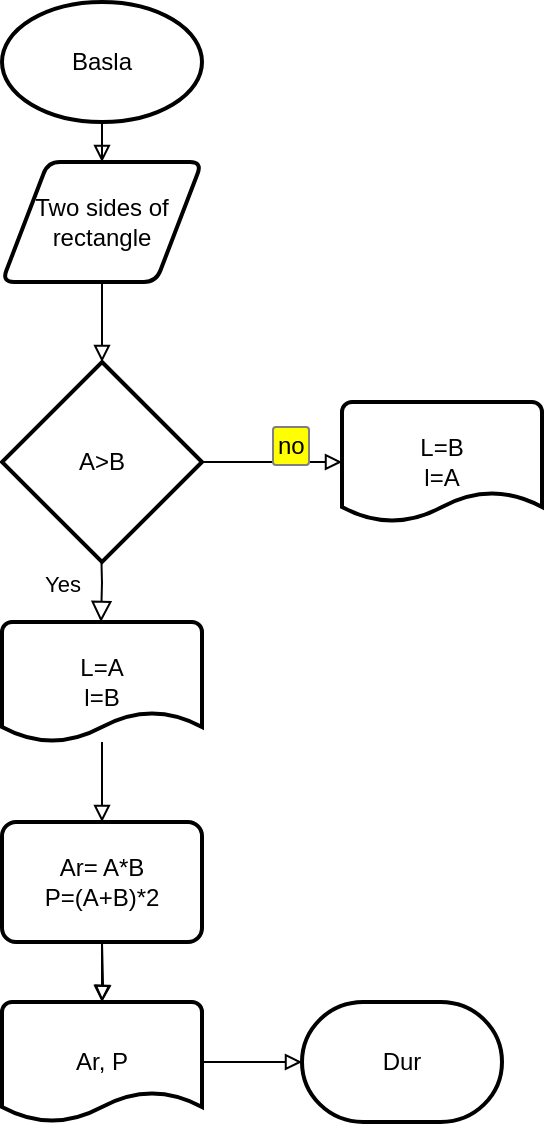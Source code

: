 <mxfile version="20.3.0" type="device" pages="25"><diagram id="C5RBs43oDa-KdzZeNtuy" name="Page-1"><mxGraphModel dx="868" dy="553" grid="1" gridSize="10" guides="1" tooltips="1" connect="1" arrows="1" fold="1" page="1" pageScale="1" pageWidth="827" pageHeight="1169" math="0" shadow="0"><root><mxCell id="WIyWlLk6GJQsqaUBKTNV-0"/><mxCell id="WIyWlLk6GJQsqaUBKTNV-1" parent="WIyWlLk6GJQsqaUBKTNV-0"/><mxCell id="WIyWlLk6GJQsqaUBKTNV-4" value="Yes" style="rounded=0;html=1;jettySize=auto;orthogonalLoop=1;fontSize=11;endArrow=block;endFill=0;endSize=8;strokeWidth=1;shadow=0;labelBackgroundColor=none;edgeStyle=orthogonalEdgeStyle;" parent="WIyWlLk6GJQsqaUBKTNV-1" edge="1"><mxGeometry y="20" relative="1" as="geometry"><mxPoint as="offset"/><mxPoint x="409.5" y="440" as="sourcePoint"/><mxPoint x="409.5" y="480" as="targetPoint"/></mxGeometry></mxCell><object label="" id="leHtb7mXOHOQOLRBSE53-3"><mxCell style="edgeStyle=orthogonalEdgeStyle;rounded=0;orthogonalLoop=1;jettySize=auto;html=1;endArrow=block;endFill=0;" parent="WIyWlLk6GJQsqaUBKTNV-1" source="leHtb7mXOHOQOLRBSE53-0" target="leHtb7mXOHOQOLRBSE53-1" edge="1"><mxGeometry relative="1" as="geometry"/></mxCell></object><mxCell id="leHtb7mXOHOQOLRBSE53-0" value="Basla" style="strokeWidth=2;html=1;shape=mxgraph.flowchart.start_1;whiteSpace=wrap;" parent="WIyWlLk6GJQsqaUBKTNV-1" vertex="1"><mxGeometry x="360" y="170" width="100" height="60" as="geometry"/></mxCell><mxCell id="leHtb7mXOHOQOLRBSE53-5" value="" style="edgeStyle=orthogonalEdgeStyle;rounded=0;orthogonalLoop=1;jettySize=auto;html=1;endArrow=block;endFill=0;" parent="WIyWlLk6GJQsqaUBKTNV-1" source="leHtb7mXOHOQOLRBSE53-1" target="leHtb7mXOHOQOLRBSE53-4" edge="1"><mxGeometry relative="1" as="geometry"/></mxCell><mxCell id="leHtb7mXOHOQOLRBSE53-1" value="Two sides of rectangle" style="shape=parallelogram;html=1;strokeWidth=2;perimeter=parallelogramPerimeter;whiteSpace=wrap;rounded=1;arcSize=12;size=0.23;" parent="WIyWlLk6GJQsqaUBKTNV-1" vertex="1"><mxGeometry x="360" y="250" width="100" height="60" as="geometry"/></mxCell><mxCell id="leHtb7mXOHOQOLRBSE53-7" value="" style="edgeStyle=orthogonalEdgeStyle;rounded=0;orthogonalLoop=1;jettySize=auto;endArrow=block;endFill=0;metaEdit=1;flowAnimation=0;ignoreEdge=0;enumerate=1;enumerateValue=no;labelBackgroundColor=#FFFFFF;labelBorderColor=none;html=1;comic=0;" parent="WIyWlLk6GJQsqaUBKTNV-1" source="leHtb7mXOHOQOLRBSE53-4" edge="1"><mxGeometry relative="1" as="geometry"><mxPoint x="530" y="400" as="targetPoint"/></mxGeometry></mxCell><mxCell id="leHtb7mXOHOQOLRBSE53-4" value="A&amp;gt;B" style="strokeWidth=2;html=1;shape=mxgraph.flowchart.decision;whiteSpace=wrap;" parent="WIyWlLk6GJQsqaUBKTNV-1" vertex="1"><mxGeometry x="360" y="350" width="100" height="100" as="geometry"/></mxCell><mxCell id="leHtb7mXOHOQOLRBSE53-10" value="" style="edgeStyle=orthogonalEdgeStyle;rounded=0;comic=0;orthogonalLoop=1;jettySize=auto;html=1;labelBackgroundColor=#FFFFFF;labelBorderColor=none;endArrow=block;endFill=0;" parent="WIyWlLk6GJQsqaUBKTNV-1" source="leHtb7mXOHOQOLRBSE53-8" edge="1"><mxGeometry relative="1" as="geometry"><mxPoint x="410" y="580" as="targetPoint"/></mxGeometry></mxCell><mxCell id="leHtb7mXOHOQOLRBSE53-8" value="L=A&lt;br&gt;l=B" style="strokeWidth=2;html=1;shape=mxgraph.flowchart.document2;whiteSpace=wrap;size=0.25;" parent="WIyWlLk6GJQsqaUBKTNV-1" vertex="1"><mxGeometry x="360" y="480" width="100" height="60" as="geometry"/></mxCell><mxCell id="leHtb7mXOHOQOLRBSE53-14" value="" style="edgeStyle=orthogonalEdgeStyle;rounded=0;comic=0;orthogonalLoop=1;jettySize=auto;html=1;labelBackgroundColor=#FFFFFF;labelBorderColor=none;endArrow=block;endFill=0;" parent="WIyWlLk6GJQsqaUBKTNV-1" target="leHtb7mXOHOQOLRBSE53-11" edge="1"><mxGeometry relative="1" as="geometry"><mxPoint x="410" y="640" as="sourcePoint"/></mxGeometry></mxCell><mxCell id="leHtb7mXOHOQOLRBSE53-13" value="" style="edgeStyle=orthogonalEdgeStyle;rounded=0;comic=0;orthogonalLoop=1;jettySize=auto;html=1;labelBackgroundColor=#FFFFFF;labelBorderColor=none;endArrow=block;endFill=0;" parent="WIyWlLk6GJQsqaUBKTNV-1" source="leHtb7mXOHOQOLRBSE53-11" target="leHtb7mXOHOQOLRBSE53-12" edge="1"><mxGeometry relative="1" as="geometry"/></mxCell><mxCell id="leHtb7mXOHOQOLRBSE53-11" value="Ar, P" style="strokeWidth=2;html=1;shape=mxgraph.flowchart.document2;whiteSpace=wrap;size=0.25;" parent="WIyWlLk6GJQsqaUBKTNV-1" vertex="1"><mxGeometry x="360" y="670" width="100" height="60" as="geometry"/></mxCell><mxCell id="leHtb7mXOHOQOLRBSE53-12" value="Dur" style="strokeWidth=2;html=1;shape=mxgraph.flowchart.terminator;whiteSpace=wrap;" parent="WIyWlLk6GJQsqaUBKTNV-1" vertex="1"><mxGeometry x="510" y="670" width="100" height="60" as="geometry"/></mxCell><mxCell id="leHtb7mXOHOQOLRBSE53-15" value="L=B&lt;br&gt;l=A" style="strokeWidth=2;html=1;shape=mxgraph.flowchart.document2;whiteSpace=wrap;size=0.25;" parent="WIyWlLk6GJQsqaUBKTNV-1" vertex="1"><mxGeometry x="530" y="370" width="100" height="60" as="geometry"/></mxCell><mxCell id="leHtb7mXOHOQOLRBSE53-17" value="" style="edgeStyle=orthogonalEdgeStyle;rounded=0;comic=0;orthogonalLoop=1;jettySize=auto;html=1;labelBackgroundColor=#FFFFFF;labelBorderColor=none;endArrow=block;endFill=0;" parent="WIyWlLk6GJQsqaUBKTNV-1" source="leHtb7mXOHOQOLRBSE53-16" target="leHtb7mXOHOQOLRBSE53-11" edge="1"><mxGeometry relative="1" as="geometry"/></mxCell><mxCell id="leHtb7mXOHOQOLRBSE53-16" value="Ar= A*B&lt;br&gt;P=(A+B)*2" style="rounded=1;whiteSpace=wrap;html=1;absoluteArcSize=1;arcSize=14;strokeWidth=2;" parent="WIyWlLk6GJQsqaUBKTNV-1" vertex="1"><mxGeometry x="360" y="580" width="100" height="60" as="geometry"/></mxCell></root></mxGraphModel></diagram><diagram id="bmw2NxEmMlX2vv59zuur" name="Page-2"><mxGraphModel dx="868" dy="553" grid="1" gridSize="10" guides="1" tooltips="1" connect="1" arrows="1" fold="1" page="1" pageScale="1" pageWidth="827" pageHeight="1169" math="0" shadow="0"><root><mxCell id="0"/><mxCell id="1" parent="0"/><mxCell id="WR4vK8ApMVlZDK6B7ZAN-5" value="" style="edgeStyle=orthogonalEdgeStyle;rounded=0;comic=0;orthogonalLoop=1;jettySize=auto;html=1;labelBackgroundColor=#FFFFFF;labelBorderColor=none;endArrow=block;endFill=0;" parent="1" source="WR4vK8ApMVlZDK6B7ZAN-1" target="WR4vK8ApMVlZDK6B7ZAN-2" edge="1"><mxGeometry relative="1" as="geometry"/></mxCell><mxCell id="WR4vK8ApMVlZDK6B7ZAN-1" value="Basla" style="strokeWidth=2;html=1;shape=mxgraph.flowchart.start_1;whiteSpace=wrap;" parent="1" vertex="1"><mxGeometry x="170" y="30" width="100" height="60" as="geometry"/></mxCell><mxCell id="WR4vK8ApMVlZDK6B7ZAN-6" value="" style="edgeStyle=orthogonalEdgeStyle;rounded=0;comic=0;orthogonalLoop=1;jettySize=auto;html=1;labelBackgroundColor=#FFFFFF;labelBorderColor=none;endArrow=block;endFill=0;" parent="1" source="WR4vK8ApMVlZDK6B7ZAN-2" target="WR4vK8ApMVlZDK6B7ZAN-3" edge="1"><mxGeometry relative="1" as="geometry"/></mxCell><mxCell id="WR4vK8ApMVlZDK6B7ZAN-2" value="a,b,c" style="shape=parallelogram;html=1;strokeWidth=2;perimeter=parallelogramPerimeter;whiteSpace=wrap;rounded=1;arcSize=12;size=0.23;" parent="1" vertex="1"><mxGeometry x="170" y="120" width="100" height="60" as="geometry"/></mxCell><mxCell id="WR4vK8ApMVlZDK6B7ZAN-7" value="" style="edgeStyle=orthogonalEdgeStyle;rounded=0;comic=0;orthogonalLoop=1;jettySize=auto;html=1;labelBackgroundColor=#FFFFFF;labelBorderColor=none;endArrow=block;endFill=0;" parent="1" source="WR4vK8ApMVlZDK6B7ZAN-3" target="WR4vK8ApMVlZDK6B7ZAN-4" edge="1"><mxGeometry relative="1" as="geometry"/></mxCell><mxCell id="WR4vK8ApMVlZDK6B7ZAN-3" value="delta=b^2-4*a*c" style="rounded=1;whiteSpace=wrap;html=1;absoluteArcSize=1;arcSize=14;strokeWidth=2;" parent="1" vertex="1"><mxGeometry x="170" y="210" width="100" height="100" as="geometry"/></mxCell><mxCell id="WR4vK8ApMVlZDK6B7ZAN-9" style="edgeStyle=orthogonalEdgeStyle;rounded=0;comic=0;orthogonalLoop=1;jettySize=auto;html=1;exitX=0.5;exitY=1;exitDx=0;exitDy=0;exitPerimeter=0;entryX=0.5;entryY=0;entryDx=0;entryDy=0;entryPerimeter=0;labelBackgroundColor=#FFFFFF;labelBorderColor=none;endArrow=block;endFill=0;enumerate=1;enumerateValue=no;" parent="1" source="WR4vK8ApMVlZDK6B7ZAN-4" target="WR4vK8ApMVlZDK6B7ZAN-8" edge="1"><mxGeometry relative="1" as="geometry"/></mxCell><mxCell id="WR4vK8ApMVlZDK6B7ZAN-4" value="delta&amp;gt;0" style="strokeWidth=2;html=1;shape=mxgraph.flowchart.decision;whiteSpace=wrap;" parent="1" vertex="1"><mxGeometry x="170" y="340" width="100" height="100" as="geometry"/></mxCell><mxCell id="WR4vK8ApMVlZDK6B7ZAN-11" value="" style="edgeStyle=orthogonalEdgeStyle;rounded=0;comic=0;orthogonalLoop=1;jettySize=auto;html=1;labelBackgroundColor=#FFFFFF;labelBorderColor=none;endArrow=block;endFill=0;enumerate=1;enumerateValue=no;" parent="1" source="WR4vK8ApMVlZDK6B7ZAN-8" target="WR4vK8ApMVlZDK6B7ZAN-10" edge="1"><mxGeometry relative="1" as="geometry"/></mxCell><mxCell id="WR4vK8ApMVlZDK6B7ZAN-8" value="delta==0" style="strokeWidth=2;html=1;shape=mxgraph.flowchart.decision;whiteSpace=wrap;" parent="1" vertex="1"><mxGeometry x="170" y="460" width="100" height="100" as="geometry"/></mxCell><mxCell id="dNV1S0HOBuGgbWL7yM6F-7" value="" style="edgeStyle=orthogonalEdgeStyle;rounded=0;comic=0;orthogonalLoop=1;jettySize=auto;html=1;labelBackgroundColor=#FFFFFF;labelBorderColor=none;endArrow=block;endFill=0;enumerate=1;enumerateValue=yes;" parent="1" source="WR4vK8ApMVlZDK6B7ZAN-10" target="WR4vK8ApMVlZDK6B7ZAN-12" edge="1"><mxGeometry relative="1" as="geometry"/></mxCell><mxCell id="WR4vK8ApMVlZDK6B7ZAN-10" value="delta&amp;lt;0" style="strokeWidth=2;html=1;shape=mxgraph.flowchart.decision;whiteSpace=wrap;" parent="1" vertex="1"><mxGeometry x="41" y="584.5" width="100" height="100" as="geometry"/></mxCell><mxCell id="dNV1S0HOBuGgbWL7yM6F-8" value="" style="edgeStyle=orthogonalEdgeStyle;rounded=0;comic=0;orthogonalLoop=1;jettySize=auto;html=1;labelBackgroundColor=#FFFFFF;labelBorderColor=none;endArrow=block;endFill=0;" parent="1" source="WR4vK8ApMVlZDK6B7ZAN-12" target="WR4vK8ApMVlZDK6B7ZAN-17" edge="1"><mxGeometry relative="1" as="geometry"/></mxCell><mxCell id="WR4vK8ApMVlZDK6B7ZAN-12" value="There is not result" style="strokeWidth=2;html=1;shape=mxgraph.flowchart.document2;whiteSpace=wrap;size=0.25;enumerate=0;enumerateValue=yes;" parent="1" vertex="1"><mxGeometry x="277" y="604.5" width="100" height="60" as="geometry"/></mxCell><mxCell id="dNV1S0HOBuGgbWL7yM6F-9" value="" style="edgeStyle=orthogonalEdgeStyle;rounded=0;comic=0;orthogonalLoop=1;jettySize=auto;html=1;labelBackgroundColor=#FFFFFF;labelBorderColor=none;endArrow=block;endFill=0;" parent="1" source="WR4vK8ApMVlZDK6B7ZAN-13" target="WR4vK8ApMVlZDK6B7ZAN-16" edge="1"><mxGeometry relative="1" as="geometry"/></mxCell><mxCell id="WR4vK8ApMVlZDK6B7ZAN-13" value="X0=-b/2*a" style="rounded=1;whiteSpace=wrap;html=1;absoluteArcSize=1;arcSize=14;strokeWidth=2;" parent="1" vertex="1"><mxGeometry x="340" y="460" width="100" height="100" as="geometry"/></mxCell><mxCell id="dNV1S0HOBuGgbWL7yM6F-10" value="" style="edgeStyle=orthogonalEdgeStyle;rounded=0;comic=0;orthogonalLoop=1;jettySize=auto;html=1;labelBackgroundColor=#FFFFFF;labelBorderColor=none;endArrow=block;endFill=0;" parent="1" target="WR4vK8ApMVlZDK6B7ZAN-15" edge="1"><mxGeometry relative="1" as="geometry"><mxPoint x="480" y="390" as="sourcePoint"/></mxGeometry></mxCell><mxCell id="dNV1S0HOBuGgbWL7yM6F-12" value="" style="edgeStyle=orthogonalEdgeStyle;rounded=0;comic=0;orthogonalLoop=1;jettySize=auto;html=1;labelBackgroundColor=#FFFFFF;labelBorderColor=none;endArrow=block;endFill=0;" parent="1" source="WR4vK8ApMVlZDK6B7ZAN-15" target="dNV1S0HOBuGgbWL7yM6F-11" edge="1"><mxGeometry relative="1" as="geometry"/></mxCell><mxCell id="WR4vK8ApMVlZDK6B7ZAN-15" value="X1,X2" style="strokeWidth=2;html=1;shape=mxgraph.flowchart.document2;whiteSpace=wrap;size=0.25;" parent="1" vertex="1"><mxGeometry x="520" y="360" width="100" height="60" as="geometry"/></mxCell><mxCell id="dNV1S0HOBuGgbWL7yM6F-15" value="" style="edgeStyle=orthogonalEdgeStyle;rounded=0;comic=0;orthogonalLoop=1;jettySize=auto;html=1;labelBackgroundColor=#FFFFFF;labelBorderColor=none;endArrow=block;endFill=0;" parent="1" source="WR4vK8ApMVlZDK6B7ZAN-16" target="dNV1S0HOBuGgbWL7yM6F-13" edge="1"><mxGeometry relative="1" as="geometry"/></mxCell><mxCell id="WR4vK8ApMVlZDK6B7ZAN-16" value="X0" style="strokeWidth=2;html=1;shape=mxgraph.flowchart.document2;whiteSpace=wrap;size=0.25;" parent="1" vertex="1"><mxGeometry x="480" y="480" width="100" height="60" as="geometry"/></mxCell><mxCell id="WR4vK8ApMVlZDK6B7ZAN-17" value="Dur&amp;nbsp;" style="strokeWidth=2;html=1;shape=mxgraph.flowchart.terminator;whiteSpace=wrap;" parent="1" vertex="1"><mxGeometry x="480" y="604.5" width="100" height="60" as="geometry"/></mxCell><mxCell id="dNV1S0HOBuGgbWL7yM6F-2" value="Yes" style="edgeStyle=orthogonalEdgeStyle;rounded=0;html=1;jettySize=auto;orthogonalLoop=1;fontSize=11;endArrow=block;endFill=0;endSize=8;strokeWidth=1;shadow=0;labelBackgroundColor=none;exitX=1;exitY=0.5;exitDx=0;exitDy=0;exitPerimeter=0;" parent="1" source="WR4vK8ApMVlZDK6B7ZAN-4" edge="1"><mxGeometry y="10" relative="1" as="geometry"><mxPoint as="offset"/><mxPoint x="290" y="390" as="sourcePoint"/><mxPoint x="340" y="390" as="targetPoint"/></mxGeometry></mxCell><mxCell id="dNV1S0HOBuGgbWL7yM6F-4" value="Yes" style="edgeStyle=orthogonalEdgeStyle;rounded=0;html=1;jettySize=auto;orthogonalLoop=1;fontSize=11;endArrow=block;endFill=0;endSize=8;strokeWidth=1;shadow=0;labelBackgroundColor=none;exitX=1;exitY=0.5;exitDx=0;exitDy=0;exitPerimeter=0;" parent="1" source="WR4vK8ApMVlZDK6B7ZAN-8" edge="1"><mxGeometry y="10" relative="1" as="geometry"><mxPoint as="offset"/><mxPoint x="290" y="510" as="sourcePoint"/><mxPoint x="340" y="510" as="targetPoint"/></mxGeometry></mxCell><mxCell id="dNV1S0HOBuGgbWL7yM6F-14" value="" style="edgeStyle=orthogonalEdgeStyle;rounded=0;comic=0;orthogonalLoop=1;jettySize=auto;html=1;labelBackgroundColor=#FFFFFF;labelBorderColor=none;endArrow=block;endFill=0;" parent="1" source="dNV1S0HOBuGgbWL7yM6F-11" target="dNV1S0HOBuGgbWL7yM6F-13" edge="1"><mxGeometry relative="1" as="geometry"/></mxCell><mxCell id="dNV1S0HOBuGgbWL7yM6F-11" value="" style="shape=waypoint;sketch=0;size=6;pointerEvents=1;points=[];fillColor=default;resizable=0;rotatable=0;perimeter=centerPerimeter;snapToPoint=1;strokeWidth=2;" parent="1" vertex="1"><mxGeometry x="630" y="370" width="40" height="40" as="geometry"/></mxCell><mxCell id="dNV1S0HOBuGgbWL7yM6F-17" value="" style="edgeStyle=orthogonalEdgeStyle;rounded=0;comic=0;orthogonalLoop=1;jettySize=auto;html=1;labelBackgroundColor=#FFFFFF;labelBorderColor=none;endArrow=block;endFill=0;" parent="1" source="dNV1S0HOBuGgbWL7yM6F-13" target="dNV1S0HOBuGgbWL7yM6F-16" edge="1"><mxGeometry relative="1" as="geometry"/></mxCell><mxCell id="dNV1S0HOBuGgbWL7yM6F-13" value="" style="shape=waypoint;sketch=0;size=6;pointerEvents=1;points=[];fillColor=default;resizable=0;rotatable=0;perimeter=centerPerimeter;snapToPoint=1;strokeWidth=2;" parent="1" vertex="1"><mxGeometry x="630" y="490" width="40" height="40" as="geometry"/></mxCell><mxCell id="dNV1S0HOBuGgbWL7yM6F-18" value="" style="edgeStyle=orthogonalEdgeStyle;rounded=0;comic=0;orthogonalLoop=1;jettySize=auto;html=1;labelBackgroundColor=#FFFFFF;labelBorderColor=none;endArrow=block;endFill=0;" parent="1" source="dNV1S0HOBuGgbWL7yM6F-16" target="WR4vK8ApMVlZDK6B7ZAN-17" edge="1"><mxGeometry relative="1" as="geometry"/></mxCell><mxCell id="dNV1S0HOBuGgbWL7yM6F-16" value="" style="shape=waypoint;sketch=0;size=6;pointerEvents=1;points=[];fillColor=default;resizable=0;rotatable=0;perimeter=centerPerimeter;snapToPoint=1;strokeWidth=2;" parent="1" vertex="1"><mxGeometry x="630" y="614.5" width="40" height="40" as="geometry"/></mxCell><mxCell id="dNV1S0HOBuGgbWL7yM6F-19" value="X1=(-b+(delta)^(1/2))/2*a&lt;br&gt;X2=(-b-(delta)^(1/2))/2*a" style="rounded=1;whiteSpace=wrap;html=1;absoluteArcSize=1;arcSize=14;strokeWidth=2;" parent="1" vertex="1"><mxGeometry x="340" y="340" width="150" height="90" as="geometry"/></mxCell></root></mxGraphModel></diagram><diagram id="X4IdActHCsj-crYPDh3n" name="Page-3"><mxGraphModel dx="842" dy="553" grid="1" gridSize="10" guides="1" tooltips="1" connect="1" arrows="1" fold="1" page="1" pageScale="1" pageWidth="827" pageHeight="1169" math="0" shadow="0"><root><mxCell id="0"/><mxCell id="1" parent="0"/><mxCell id="6xLT2zTgNoDP58XEm5O4-7" value="" style="edgeStyle=orthogonalEdgeStyle;rounded=0;orthogonalLoop=1;jettySize=auto;html=1;" edge="1" parent="1" source="6xLT2zTgNoDP58XEm5O4-1" target="6xLT2zTgNoDP58XEm5O4-2"><mxGeometry relative="1" as="geometry"/></mxCell><mxCell id="6xLT2zTgNoDP58XEm5O4-1" value="Basla" style="strokeWidth=2;html=1;shape=mxgraph.flowchart.start_1;whiteSpace=wrap;" vertex="1" parent="1"><mxGeometry x="310" y="60" width="100" height="60" as="geometry"/></mxCell><mxCell id="6xLT2zTgNoDP58XEm5O4-8" value="" style="edgeStyle=orthogonalEdgeStyle;rounded=0;orthogonalLoop=1;jettySize=auto;html=1;" edge="1" parent="1" source="6xLT2zTgNoDP58XEm5O4-2" target="6xLT2zTgNoDP58XEm5O4-3"><mxGeometry relative="1" as="geometry"/></mxCell><mxCell id="6xLT2zTgNoDP58XEm5O4-2" value="C=0" style="rounded=1;whiteSpace=wrap;html=1;absoluteArcSize=1;arcSize=14;strokeWidth=2;" vertex="1" parent="1"><mxGeometry x="310" y="150" width="100" height="60" as="geometry"/></mxCell><mxCell id="6xLT2zTgNoDP58XEm5O4-9" value="" style="edgeStyle=orthogonalEdgeStyle;rounded=0;orthogonalLoop=1;jettySize=auto;html=1;" edge="1" parent="1" source="6xLT2zTgNoDP58XEm5O4-3" target="6xLT2zTgNoDP58XEm5O4-5"><mxGeometry relative="1" as="geometry"/></mxCell><mxCell id="6xLT2zTgNoDP58XEm5O4-3" value="Hello" style="strokeWidth=2;html=1;shape=mxgraph.flowchart.document2;whiteSpace=wrap;size=0.25;" vertex="1" parent="1"><mxGeometry x="310" y="240" width="100" height="60" as="geometry"/></mxCell><mxCell id="6xLT2zTgNoDP58XEm5O4-4" value="C++" style="rounded=1;whiteSpace=wrap;html=1;absoluteArcSize=1;arcSize=14;strokeWidth=2;" vertex="1" parent="1"><mxGeometry x="310" y="330" width="100" height="50" as="geometry"/></mxCell><mxCell id="6xLT2zTgNoDP58XEm5O4-10" value="" style="edgeStyle=orthogonalEdgeStyle;rounded=0;orthogonalLoop=1;jettySize=auto;html=1;enumerate=1;enumerateValue=yes;" edge="1" parent="1" source="6xLT2zTgNoDP58XEm5O4-5" target="6xLT2zTgNoDP58XEm5O4-6"><mxGeometry relative="1" as="geometry"/></mxCell><mxCell id="6xLT2zTgNoDP58XEm5O4-11" style="edgeStyle=orthogonalEdgeStyle;rounded=0;orthogonalLoop=1;jettySize=auto;html=1;exitX=0;exitY=0.5;exitDx=0;exitDy=0;exitPerimeter=0;entryX=0;entryY=0.5;entryDx=0;entryDy=0;entryPerimeter=0;enumerate=1;enumerateValue=no;" edge="1" parent="1" source="6xLT2zTgNoDP58XEm5O4-5" target="6xLT2zTgNoDP58XEm5O4-3"><mxGeometry relative="1" as="geometry"/></mxCell><mxCell id="6xLT2zTgNoDP58XEm5O4-5" value="C&amp;gt;10" style="strokeWidth=2;html=1;shape=mxgraph.flowchart.decision;whiteSpace=wrap;" vertex="1" parent="1"><mxGeometry x="310" y="410" width="100" height="100" as="geometry"/></mxCell><mxCell id="6xLT2zTgNoDP58XEm5O4-6" value="Dur" style="strokeWidth=2;html=1;shape=mxgraph.flowchart.terminator;whiteSpace=wrap;" vertex="1" parent="1"><mxGeometry x="310" y="540" width="100" height="60" as="geometry"/></mxCell></root></mxGraphModel></diagram><diagram id="CYVfMsiGA6osp27lc1-C" name="Page-4"><mxGraphModel dx="868" dy="553" grid="1" gridSize="10" guides="1" tooltips="1" connect="1" arrows="1" fold="1" page="1" pageScale="1" pageWidth="827" pageHeight="1169" math="0" shadow="0"><root><mxCell id="0"/><mxCell id="1" parent="0"/><mxCell id="gvcleI6DEWolkJ4OD4xQ-12" value="" style="edgeStyle=orthogonalEdgeStyle;rounded=0;orthogonalLoop=1;jettySize=auto;html=1;" parent="1" source="gvcleI6DEWolkJ4OD4xQ-1" target="gvcleI6DEWolkJ4OD4xQ-2" edge="1"><mxGeometry relative="1" as="geometry"/></mxCell><mxCell id="gvcleI6DEWolkJ4OD4xQ-1" value="Basla" style="strokeWidth=2;html=1;shape=mxgraph.flowchart.start_1;whiteSpace=wrap;" parent="1" vertex="1"><mxGeometry x="200" y="10" width="100" height="60" as="geometry"/></mxCell><mxCell id="gvcleI6DEWolkJ4OD4xQ-13" value="" style="edgeStyle=orthogonalEdgeStyle;rounded=0;orthogonalLoop=1;jettySize=auto;html=1;" parent="1" source="gvcleI6DEWolkJ4OD4xQ-2" target="gvcleI6DEWolkJ4OD4xQ-3" edge="1"><mxGeometry relative="1" as="geometry"/></mxCell><mxCell id="gvcleI6DEWolkJ4OD4xQ-2" value="T=0&lt;br&gt;C=0" style="rounded=1;whiteSpace=wrap;html=1;absoluteArcSize=1;arcSize=14;strokeWidth=2;" parent="1" vertex="1"><mxGeometry x="200" y="100" width="100" height="100" as="geometry"/></mxCell><mxCell id="gvcleI6DEWolkJ4OD4xQ-11" value="" style="edgeStyle=orthogonalEdgeStyle;rounded=0;orthogonalLoop=1;jettySize=auto;html=1;" parent="1" source="gvcleI6DEWolkJ4OD4xQ-3" target="gvcleI6DEWolkJ4OD4xQ-4" edge="1"><mxGeometry relative="1" as="geometry"/></mxCell><mxCell id="gvcleI6DEWolkJ4OD4xQ-3" value="N" style="shape=parallelogram;html=1;strokeWidth=2;perimeter=parallelogramPerimeter;whiteSpace=wrap;rounded=1;arcSize=12;size=0.23;" parent="1" vertex="1"><mxGeometry x="200" y="240" width="100" height="60" as="geometry"/></mxCell><mxCell id="gvcleI6DEWolkJ4OD4xQ-10" value="" style="edgeStyle=orthogonalEdgeStyle;rounded=0;orthogonalLoop=1;jettySize=auto;html=1;" parent="1" source="gvcleI6DEWolkJ4OD4xQ-4" target="gvcleI6DEWolkJ4OD4xQ-5" edge="1"><mxGeometry relative="1" as="geometry"/></mxCell><mxCell id="gvcleI6DEWolkJ4OD4xQ-4" value="T=T+N&lt;br&gt;C++" style="rounded=1;whiteSpace=wrap;html=1;absoluteArcSize=1;arcSize=14;strokeWidth=2;" parent="1" vertex="1"><mxGeometry x="200" y="330" width="100" height="100" as="geometry"/></mxCell><mxCell id="gvcleI6DEWolkJ4OD4xQ-8" value="yes" style="edgeStyle=orthogonalEdgeStyle;rounded=0;orthogonalLoop=1;jettySize=auto;html=1;" parent="1" source="gvcleI6DEWolkJ4OD4xQ-5" target="gvcleI6DEWolkJ4OD4xQ-6" edge="1"><mxGeometry relative="1" as="geometry"/></mxCell><mxCell id="RY9CMLODGaiw1zDyfC56-1" value="no" style="edgeStyle=orthogonalEdgeStyle;rounded=0;orthogonalLoop=1;jettySize=auto;html=1;exitX=1;exitY=0.5;exitDx=0;exitDy=0;exitPerimeter=0;entryX=1;entryY=0.5;entryDx=0;entryDy=0;" edge="1" parent="1" source="gvcleI6DEWolkJ4OD4xQ-5" target="gvcleI6DEWolkJ4OD4xQ-4"><mxGeometry relative="1" as="geometry"/></mxCell><mxCell id="gvcleI6DEWolkJ4OD4xQ-5" value="C&amp;gt;50" style="strokeWidth=2;html=1;shape=mxgraph.flowchart.decision;whiteSpace=wrap;" parent="1" vertex="1"><mxGeometry x="200" y="470" width="100" height="100" as="geometry"/></mxCell><mxCell id="gvcleI6DEWolkJ4OD4xQ-9" value="" style="edgeStyle=orthogonalEdgeStyle;rounded=0;orthogonalLoop=1;jettySize=auto;html=1;" parent="1" source="gvcleI6DEWolkJ4OD4xQ-6" target="gvcleI6DEWolkJ4OD4xQ-7" edge="1"><mxGeometry relative="1" as="geometry"/></mxCell><mxCell id="gvcleI6DEWolkJ4OD4xQ-6" value="T" style="strokeWidth=2;html=1;shape=mxgraph.flowchart.document2;whiteSpace=wrap;size=0.25;" parent="1" vertex="1"><mxGeometry x="200" y="600" width="100" height="60" as="geometry"/></mxCell><mxCell id="gvcleI6DEWolkJ4OD4xQ-7" value="Dur" style="strokeWidth=2;html=1;shape=mxgraph.flowchart.terminator;whiteSpace=wrap;" parent="1" vertex="1"><mxGeometry x="200" y="690" width="100" height="60" as="geometry"/></mxCell></root></mxGraphModel></diagram><diagram id="FRJWA7fgKqo5-YPAEYeJ" name="Page-5"><mxGraphModel dx="868" dy="553" grid="1" gridSize="10" guides="1" tooltips="1" connect="1" arrows="1" fold="1" page="1" pageScale="1" pageWidth="827" pageHeight="1169" math="0" shadow="0"><root><mxCell id="0"/><mxCell id="1" parent="0"/><mxCell id="Exdrr6HkHKvzofL83RuU-5" value="" style="edgeStyle=orthogonalEdgeStyle;rounded=0;orthogonalLoop=1;jettySize=auto;html=1;" parent="1" source="Exdrr6HkHKvzofL83RuU-1" target="Exdrr6HkHKvzofL83RuU-2" edge="1"><mxGeometry relative="1" as="geometry"/></mxCell><mxCell id="Exdrr6HkHKvzofL83RuU-1" value="Basla" style="strokeWidth=2;html=1;shape=mxgraph.flowchart.start_1;whiteSpace=wrap;" parent="1" vertex="1"><mxGeometry x="190" y="20" width="100" height="60" as="geometry"/></mxCell><mxCell id="Exdrr6HkHKvzofL83RuU-6" value="" style="edgeStyle=orthogonalEdgeStyle;rounded=0;orthogonalLoop=1;jettySize=auto;html=1;" parent="1" source="Exdrr6HkHKvzofL83RuU-2" target="Exdrr6HkHKvzofL83RuU-3" edge="1"><mxGeometry relative="1" as="geometry"/></mxCell><mxCell id="Exdrr6HkHKvzofL83RuU-2" value="2^4= 2*2*2*2" style="rounded=1;whiteSpace=wrap;html=1;absoluteArcSize=1;arcSize=14;strokeWidth=2;" parent="1" vertex="1"><mxGeometry x="190" y="130" width="100" height="100" as="geometry"/></mxCell><mxCell id="Exdrr6HkHKvzofL83RuU-7" value="" style="edgeStyle=orthogonalEdgeStyle;rounded=0;orthogonalLoop=1;jettySize=auto;html=1;" parent="1" source="Exdrr6HkHKvzofL83RuU-3" target="Exdrr6HkHKvzofL83RuU-4" edge="1"><mxGeometry relative="1" as="geometry"/></mxCell><mxCell id="Exdrr6HkHKvzofL83RuU-3" value="2^4" style="strokeWidth=2;html=1;shape=mxgraph.flowchart.document2;whiteSpace=wrap;size=0.25;" parent="1" vertex="1"><mxGeometry x="190" y="300" width="100" height="60" as="geometry"/></mxCell><mxCell id="Exdrr6HkHKvzofL83RuU-4" value="Dur" style="strokeWidth=2;html=1;shape=mxgraph.flowchart.terminator;whiteSpace=wrap;" parent="1" vertex="1"><mxGeometry x="190" y="430" width="100" height="60" as="geometry"/></mxCell></root></mxGraphModel></diagram><diagram id="QgssqRnGIAtgNrhLHhJl" name="Page-6"><mxGraphModel dx="868" dy="553" grid="1" gridSize="10" guides="1" tooltips="1" connect="1" arrows="1" fold="1" page="1" pageScale="1" pageWidth="827" pageHeight="1169" math="0" shadow="0"><root><mxCell id="0"/><mxCell id="1" parent="0"/><mxCell id="PfvCwGho3ulfV6B-Gl9H-3" value="" style="edgeStyle=orthogonalEdgeStyle;rounded=0;orthogonalLoop=1;jettySize=auto;html=1;" parent="1" source="PfvCwGho3ulfV6B-Gl9H-1" target="PfvCwGho3ulfV6B-Gl9H-2" edge="1"><mxGeometry relative="1" as="geometry"/></mxCell><mxCell id="PfvCwGho3ulfV6B-Gl9H-1" value="Basla" style="strokeWidth=2;html=1;shape=mxgraph.flowchart.start_1;whiteSpace=wrap;" parent="1" vertex="1"><mxGeometry x="170" y="80" width="100" height="60" as="geometry"/></mxCell><mxCell id="PfvCwGho3ulfV6B-Gl9H-5" style="edgeStyle=orthogonalEdgeStyle;rounded=0;orthogonalLoop=1;jettySize=auto;html=1;exitX=0.5;exitY=1;exitDx=0;exitDy=0;entryX=0.5;entryY=0;entryDx=0;entryDy=0;entryPerimeter=0;" parent="1" source="PfvCwGho3ulfV6B-Gl9H-2" target="PfvCwGho3ulfV6B-Gl9H-4" edge="1"><mxGeometry relative="1" as="geometry"/></mxCell><mxCell id="PfvCwGho3ulfV6B-Gl9H-2" value="a, b" style="shape=parallelogram;html=1;strokeWidth=2;perimeter=parallelogramPerimeter;whiteSpace=wrap;rounded=1;arcSize=12;size=0.23;" parent="1" vertex="1"><mxGeometry x="170" y="160" width="100" height="60" as="geometry"/></mxCell><mxCell id="PfvCwGho3ulfV6B-Gl9H-8" value="" style="edgeStyle=orthogonalEdgeStyle;rounded=0;orthogonalLoop=1;jettySize=auto;html=1;enumerate=1;enumerateValue=yes;" parent="1" source="PfvCwGho3ulfV6B-Gl9H-4" target="PfvCwGho3ulfV6B-Gl9H-6" edge="1"><mxGeometry relative="1" as="geometry"/></mxCell><mxCell id="PfvCwGho3ulfV6B-Gl9H-9" style="edgeStyle=orthogonalEdgeStyle;rounded=0;orthogonalLoop=1;jettySize=auto;html=1;exitX=0.5;exitY=1;exitDx=0;exitDy=0;exitPerimeter=0;entryX=0.5;entryY=0;entryDx=0;entryDy=0;enumerate=1;enumerateValue=no;" parent="1" source="PfvCwGho3ulfV6B-Gl9H-4" target="PfvCwGho3ulfV6B-Gl9H-7" edge="1"><mxGeometry relative="1" as="geometry"/></mxCell><mxCell id="PfvCwGho3ulfV6B-Gl9H-4" value="a&amp;gt;b" style="strokeWidth=2;html=1;shape=mxgraph.flowchart.decision;whiteSpace=wrap;" parent="1" vertex="1"><mxGeometry x="170" y="240" width="100" height="100" as="geometry"/></mxCell><mxCell id="PfvCwGho3ulfV6B-Gl9H-11" value="" style="edgeStyle=orthogonalEdgeStyle;rounded=0;orthogonalLoop=1;jettySize=auto;html=1;" parent="1" source="PfvCwGho3ulfV6B-Gl9H-6" target="PfvCwGho3ulfV6B-Gl9H-10" edge="1"><mxGeometry relative="1" as="geometry"/></mxCell><mxCell id="PfvCwGho3ulfV6B-Gl9H-6" value="LCM= a" style="rounded=1;whiteSpace=wrap;html=1;absoluteArcSize=1;arcSize=14;strokeWidth=2;" parent="1" vertex="1"><mxGeometry x="330" y="260" width="100" height="60" as="geometry"/></mxCell><mxCell id="PfvCwGho3ulfV6B-Gl9H-23" style="edgeStyle=orthogonalEdgeStyle;rounded=0;orthogonalLoop=1;jettySize=auto;html=1;exitX=1;exitY=0.5;exitDx=0;exitDy=0;" parent="1" source="PfvCwGho3ulfV6B-Gl9H-7" edge="1"><mxGeometry relative="1" as="geometry"><mxPoint x="380" y="385" as="targetPoint"/></mxGeometry></mxCell><mxCell id="PfvCwGho3ulfV6B-Gl9H-7" value="LCM =b" style="rounded=1;whiteSpace=wrap;html=1;absoluteArcSize=1;arcSize=14;strokeWidth=2;" parent="1" vertex="1"><mxGeometry x="170" y="360" width="100" height="50" as="geometry"/></mxCell><mxCell id="PfvCwGho3ulfV6B-Gl9H-20" value="" style="edgeStyle=orthogonalEdgeStyle;rounded=0;orthogonalLoop=1;jettySize=auto;html=1;enumerate=1;enumerateValue=no;" parent="1" source="PfvCwGho3ulfV6B-Gl9H-10" target="PfvCwGho3ulfV6B-Gl9H-14" edge="1"><mxGeometry relative="1" as="geometry"/></mxCell><mxCell id="PfvCwGho3ulfV6B-Gl9H-21" style="edgeStyle=orthogonalEdgeStyle;rounded=0;orthogonalLoop=1;jettySize=auto;html=1;exitX=0;exitY=0.5;exitDx=0;exitDy=0;exitPerimeter=0;entryX=0.25;entryY=0;entryDx=0;entryDy=0;entryPerimeter=0;enumerate=1;enumerateValue=yes;" parent="1" source="PfvCwGho3ulfV6B-Gl9H-10" target="PfvCwGho3ulfV6B-Gl9H-16" edge="1"><mxGeometry relative="1" as="geometry"/></mxCell><mxCell id="PfvCwGho3ulfV6B-Gl9H-10" value="LCM%a==0&lt;br&gt;&amp;amp;&amp;amp;&lt;br&gt;LCM%b==0" style="strokeWidth=2;html=1;shape=mxgraph.flowchart.decision;whiteSpace=wrap;" parent="1" vertex="1"><mxGeometry x="330" y="400" width="100" height="100" as="geometry"/></mxCell><mxCell id="PfvCwGho3ulfV6B-Gl9H-24" style="edgeStyle=orthogonalEdgeStyle;rounded=0;orthogonalLoop=1;jettySize=auto;html=1;exitX=1;exitY=0.5;exitDx=0;exitDy=0;entryX=1;entryY=0.5;entryDx=0;entryDy=0;entryPerimeter=0;" parent="1" source="PfvCwGho3ulfV6B-Gl9H-14" target="PfvCwGho3ulfV6B-Gl9H-10" edge="1"><mxGeometry relative="1" as="geometry"/></mxCell><mxCell id="PfvCwGho3ulfV6B-Gl9H-14" value="LCM=LCM+1" style="rounded=1;whiteSpace=wrap;html=1;absoluteArcSize=1;arcSize=14;strokeWidth=2;" parent="1" vertex="1"><mxGeometry x="330" y="550" width="100" height="60" as="geometry"/></mxCell><mxCell id="PfvCwGho3ulfV6B-Gl9H-15" value="Dur" style="strokeWidth=2;html=1;shape=mxgraph.flowchart.terminator;whiteSpace=wrap;" parent="1" vertex="1"><mxGeometry x="170" y="640" width="100" height="60" as="geometry"/></mxCell><mxCell id="PfvCwGho3ulfV6B-Gl9H-25" value="" style="edgeStyle=orthogonalEdgeStyle;rounded=0;orthogonalLoop=1;jettySize=auto;html=1;" parent="1" source="PfvCwGho3ulfV6B-Gl9H-16" target="PfvCwGho3ulfV6B-Gl9H-15" edge="1"><mxGeometry relative="1" as="geometry"/></mxCell><mxCell id="PfvCwGho3ulfV6B-Gl9H-16" value="LCM" style="strokeWidth=2;html=1;shape=mxgraph.flowchart.document2;whiteSpace=wrap;size=0.25;" parent="1" vertex="1"><mxGeometry x="170" y="550" width="100" height="60" as="geometry"/></mxCell></root></mxGraphModel></diagram><diagram id="IwG21eYQRpBcM0es_Lui" name="Page-7"><mxGraphModel dx="830" dy="553" grid="1" gridSize="10" guides="1" tooltips="1" connect="1" arrows="1" fold="1" page="1" pageScale="1" pageWidth="827" pageHeight="1169" math="0" shadow="0"><root><mxCell id="0"/><mxCell id="1" parent="0"/><mxCell id="YPHY6xZGl2aCkIqBX0c0-4" value="" style="edgeStyle=orthogonalEdgeStyle;rounded=0;orthogonalLoop=1;jettySize=auto;html=1;" parent="1" source="YPHY6xZGl2aCkIqBX0c0-1" target="YPHY6xZGl2aCkIqBX0c0-2" edge="1"><mxGeometry relative="1" as="geometry"/></mxCell><mxCell id="YPHY6xZGl2aCkIqBX0c0-1" value="Basla" style="strokeWidth=2;html=1;shape=mxgraph.flowchart.start_1;whiteSpace=wrap;" parent="1" vertex="1"><mxGeometry x="100" y="30" width="100" height="60" as="geometry"/></mxCell><mxCell id="YPHY6xZGl2aCkIqBX0c0-5" value="" style="edgeStyle=orthogonalEdgeStyle;rounded=0;orthogonalLoop=1;jettySize=auto;html=1;" parent="1" source="YPHY6xZGl2aCkIqBX0c0-2" edge="1"><mxGeometry relative="1" as="geometry"><mxPoint x="150" y="210" as="targetPoint"/></mxGeometry></mxCell><mxCell id="YPHY6xZGl2aCkIqBX0c0-2" value="N" style="shape=parallelogram;html=1;strokeWidth=2;perimeter=parallelogramPerimeter;whiteSpace=wrap;rounded=1;arcSize=12;size=0.23;" parent="1" vertex="1"><mxGeometry x="100" y="120" width="100" height="60" as="geometry"/></mxCell><mxCell id="YPHY6xZGl2aCkIqBX0c0-11" value="" style="edgeStyle=orthogonalEdgeStyle;rounded=0;orthogonalLoop=1;jettySize=auto;html=1;" parent="1" target="YPHY6xZGl2aCkIqBX0c0-10" edge="1"><mxGeometry relative="1" as="geometry"><mxPoint x="200" y="330" as="sourcePoint"/></mxGeometry></mxCell><mxCell id="YPHY6xZGl2aCkIqBX0c0-13" value="no" style="edgeStyle=orthogonalEdgeStyle;rounded=0;orthogonalLoop=1;jettySize=auto;html=1;" parent="1" source="YPHY6xZGl2aCkIqBX0c0-10" target="YPHY6xZGl2aCkIqBX0c0-12" edge="1"><mxGeometry relative="1" as="geometry"/></mxCell><mxCell id="YPHY6xZGl2aCkIqBX0c0-19" value="yes" style="edgeStyle=orthogonalEdgeStyle;rounded=0;orthogonalLoop=1;jettySize=auto;html=1;exitX=0.5;exitY=1;exitDx=0;exitDy=0;exitPerimeter=0;entryX=0.5;entryY=1;entryDx=0;entryDy=0;entryPerimeter=0;" parent="1" source="YPHY6xZGl2aCkIqBX0c0-10" target="YPHY6xZGl2aCkIqBX0c0-23" edge="1"><mxGeometry relative="1" as="geometry"><mxPoint x="150" y="360" as="targetPoint"/></mxGeometry></mxCell><mxCell id="YPHY6xZGl2aCkIqBX0c0-10" value="N%i==0" style="strokeWidth=2;html=1;shape=mxgraph.flowchart.decision;whiteSpace=wrap;" parent="1" vertex="1"><mxGeometry x="260" y="280" width="100" height="100" as="geometry"/></mxCell><mxCell id="YPHY6xZGl2aCkIqBX0c0-20" style="edgeStyle=orthogonalEdgeStyle;rounded=0;orthogonalLoop=1;jettySize=auto;html=1;entryX=1;entryY=0.5;entryDx=0;entryDy=0;entryPerimeter=0;" parent="1" source="YPHY6xZGl2aCkIqBX0c0-12" target="YPHY6xZGl2aCkIqBX0c0-16" edge="1"><mxGeometry relative="1" as="geometry"><Array as="points"><mxPoint x="464" y="240"/></Array></mxGeometry></mxCell><mxCell id="YPHY6xZGl2aCkIqBX0c0-22" value="" style="edgeStyle=orthogonalEdgeStyle;rounded=0;orthogonalLoop=1;jettySize=auto;html=1;" parent="1" source="YPHY6xZGl2aCkIqBX0c0-12" target="YPHY6xZGl2aCkIqBX0c0-21" edge="1"><mxGeometry relative="1" as="geometry"/></mxCell><mxCell id="YPHY6xZGl2aCkIqBX0c0-12" value="N" style="strokeWidth=2;html=1;shape=mxgraph.flowchart.document2;whiteSpace=wrap;size=0.25;" parent="1" vertex="1"><mxGeometry x="414" y="300" width="100" height="60" as="geometry"/></mxCell><mxCell id="YPHY6xZGl2aCkIqBX0c0-15" value="" style="edgeStyle=orthogonalEdgeStyle;rounded=0;orthogonalLoop=1;jettySize=auto;html=1;" parent="1" edge="1"><mxGeometry relative="1" as="geometry"><mxPoint x="150" y="270" as="sourcePoint"/><mxPoint x="150" y="300" as="targetPoint"/></mxGeometry></mxCell><mxCell id="YPHY6xZGl2aCkIqBX0c0-16" value="N=2,N,1" style="strokeWidth=2;html=1;shape=mxgraph.flowchart.loop_limit;whiteSpace=wrap;" parent="1" vertex="1"><mxGeometry x="100" y="210" width="100" height="60" as="geometry"/></mxCell><mxCell id="YPHY6xZGl2aCkIqBX0c0-21" value="Dur" style="strokeWidth=2;html=1;shape=mxgraph.flowchart.terminator;whiteSpace=wrap;" parent="1" vertex="1"><mxGeometry x="570" y="300" width="100" height="60" as="geometry"/></mxCell><mxCell id="YPHY6xZGl2aCkIqBX0c0-23" value="i=1,N,1" style="strokeWidth=2;html=1;shape=mxgraph.flowchart.loop_limit;whiteSpace=wrap;" parent="1" vertex="1"><mxGeometry x="100" y="300" width="100" height="60" as="geometry"/></mxCell></root></mxGraphModel></diagram><diagram id="YClRyxFIWmRbzOuuWjIm" name="Page-8"><mxGraphModel dx="848" dy="1722" grid="1" gridSize="10" guides="1" tooltips="1" connect="1" arrows="1" fold="1" page="1" pageScale="1" pageWidth="827" pageHeight="1169" math="0" shadow="0"><root><mxCell id="0"/><mxCell id="1" parent="0"/><mxCell id="C8nmRZFxGhK8tFc9YeC5-1" value="" style="edgeStyle=orthogonalEdgeStyle;rounded=0;orthogonalLoop=1;jettySize=auto;html=1;" parent="1" target="C8nmRZFxGhK8tFc9YeC5-3" edge="1"><mxGeometry relative="1" as="geometry"><mxPoint x="360" y="140" as="sourcePoint"/></mxGeometry></mxCell><mxCell id="C8nmRZFxGhK8tFc9YeC5-2" value="" style="edgeStyle=orthogonalEdgeStyle;rounded=0;orthogonalLoop=1;jettySize=auto;html=1;" parent="1" source="C8nmRZFxGhK8tFc9YeC5-3" edge="1"><mxGeometry relative="1" as="geometry"><mxPoint x="360" y="260" as="targetPoint"/></mxGeometry></mxCell><mxCell id="C8nmRZFxGhK8tFc9YeC5-3" value="N" style="shape=parallelogram;html=1;strokeWidth=2;perimeter=parallelogramPerimeter;whiteSpace=wrap;rounded=1;arcSize=12;size=0.23;" parent="1" vertex="1"><mxGeometry x="310" y="170" width="100" height="60" as="geometry"/></mxCell><mxCell id="C8nmRZFxGhK8tFc9YeC5-4" value="" style="edgeStyle=orthogonalEdgeStyle;rounded=0;orthogonalLoop=1;jettySize=auto;html=1;" parent="1" target="C8nmRZFxGhK8tFc9YeC5-7" edge="1"><mxGeometry relative="1" as="geometry"><mxPoint x="410" y="380" as="sourcePoint"/></mxGeometry></mxCell><mxCell id="C8nmRZFxGhK8tFc9YeC5-5" value="no" style="edgeStyle=orthogonalEdgeStyle;rounded=0;orthogonalLoop=1;jettySize=auto;html=1;" parent="1" source="C8nmRZFxGhK8tFc9YeC5-7" edge="1"><mxGeometry relative="1" as="geometry"><mxPoint x="624" y="380" as="targetPoint"/></mxGeometry></mxCell><mxCell id="C8nmRZFxGhK8tFc9YeC5-6" style="edgeStyle=orthogonalEdgeStyle;rounded=0;orthogonalLoop=1;jettySize=auto;html=1;exitX=0.5;exitY=1;exitDx=0;exitDy=0;exitPerimeter=0;entryX=0.5;entryY=1;entryDx=0;entryDy=0;entryPerimeter=0;enumerate=1;enumerateValue=yes;" parent="1" source="C8nmRZFxGhK8tFc9YeC5-7" target="C8nmRZFxGhK8tFc9YeC5-14" edge="1"><mxGeometry relative="1" as="geometry"><mxPoint x="360" y="410" as="targetPoint"/></mxGeometry></mxCell><mxCell id="C8nmRZFxGhK8tFc9YeC5-7" value="N%i==0" style="strokeWidth=2;html=1;shape=mxgraph.flowchart.decision;whiteSpace=wrap;" parent="1" vertex="1"><mxGeometry x="470" y="330" width="100" height="100" as="geometry"/></mxCell><mxCell id="C8nmRZFxGhK8tFc9YeC5-8" style="edgeStyle=orthogonalEdgeStyle;rounded=0;orthogonalLoop=1;jettySize=auto;html=1;entryX=1;entryY=0.5;entryDx=0;entryDy=0;entryPerimeter=0;" parent="1" target="C8nmRZFxGhK8tFc9YeC5-12" edge="1"><mxGeometry relative="1" as="geometry"><mxPoint x="674" y="350" as="sourcePoint"/><Array as="points"><mxPoint x="674" y="290"/></Array></mxGeometry></mxCell><mxCell id="C8nmRZFxGhK8tFc9YeC5-11" value="" style="edgeStyle=orthogonalEdgeStyle;rounded=0;orthogonalLoop=1;jettySize=auto;html=1;" parent="1" edge="1"><mxGeometry relative="1" as="geometry"><mxPoint x="360" y="320" as="sourcePoint"/><mxPoint x="360" y="350" as="targetPoint"/></mxGeometry></mxCell><mxCell id="C8nmRZFxGhK8tFc9YeC5-12" value="N=2,N,1" style="strokeWidth=2;html=1;shape=mxgraph.flowchart.loop_limit;whiteSpace=wrap;" parent="1" vertex="1"><mxGeometry x="314" y="260" width="100" height="60" as="geometry"/></mxCell><mxCell id="C8nmRZFxGhK8tFc9YeC5-13" value="Dur" style="strokeWidth=2;html=1;shape=mxgraph.flowchart.terminator;whiteSpace=wrap;" parent="1" vertex="1"><mxGeometry x="870" y="350" width="100" height="60" as="geometry"/></mxCell><mxCell id="C8nmRZFxGhK8tFc9YeC5-14" value="i=1,N,1" style="strokeWidth=2;html=1;shape=mxgraph.flowchart.loop_limit;whiteSpace=wrap;" parent="1" vertex="1"><mxGeometry x="310" y="350" width="100" height="60" as="geometry"/></mxCell><mxCell id="C8nmRZFxGhK8tFc9YeC5-17" value="" style="edgeStyle=orthogonalEdgeStyle;rounded=0;orthogonalLoop=1;jettySize=auto;html=1;" parent="1" source="C8nmRZFxGhK8tFc9YeC5-15" target="C8nmRZFxGhK8tFc9YeC5-16" edge="1"><mxGeometry relative="1" as="geometry"/></mxCell><mxCell id="C8nmRZFxGhK8tFc9YeC5-15" value="Basla" style="strokeWidth=2;html=1;shape=mxgraph.flowchart.start_1;whiteSpace=wrap;" parent="1" vertex="1"><mxGeometry x="310" width="100" height="60" as="geometry"/></mxCell><mxCell id="C8nmRZFxGhK8tFc9YeC5-16" value="T=0" style="rounded=1;whiteSpace=wrap;html=1;absoluteArcSize=1;arcSize=14;strokeWidth=2;" parent="1" vertex="1"><mxGeometry x="310" y="90" width="100" height="50" as="geometry"/></mxCell><mxCell id="C8nmRZFxGhK8tFc9YeC5-20" style="edgeStyle=orthogonalEdgeStyle;rounded=0;orthogonalLoop=1;jettySize=auto;html=1;exitX=1;exitY=0.5;exitDx=0;exitDy=0;entryX=0;entryY=0.5;entryDx=0;entryDy=0;entryPerimeter=0;" parent="1" source="C8nmRZFxGhK8tFc9YeC5-18" target="C8nmRZFxGhK8tFc9YeC5-19" edge="1"><mxGeometry relative="1" as="geometry"/></mxCell><mxCell id="C8nmRZFxGhK8tFc9YeC5-18" value="T=T+N" style="rounded=1;whiteSpace=wrap;html=1;absoluteArcSize=1;arcSize=14;strokeWidth=2;" parent="1" vertex="1"><mxGeometry x="620" y="350" width="100" height="70" as="geometry"/></mxCell><mxCell id="C8nmRZFxGhK8tFc9YeC5-22" value="" style="edgeStyle=orthogonalEdgeStyle;rounded=0;orthogonalLoop=1;jettySize=auto;html=1;" parent="1" source="C8nmRZFxGhK8tFc9YeC5-19" target="C8nmRZFxGhK8tFc9YeC5-13" edge="1"><mxGeometry relative="1" as="geometry"/></mxCell><mxCell id="C8nmRZFxGhK8tFc9YeC5-19" value="T" style="strokeWidth=2;html=1;shape=mxgraph.flowchart.document2;whiteSpace=wrap;size=0.25;" parent="1" vertex="1"><mxGeometry x="740" y="355" width="100" height="60" as="geometry"/></mxCell></root></mxGraphModel></diagram><diagram id="EbyZre8Oml-aX-b4RjqT" name="Page-9"><mxGraphModel dx="848" dy="553" grid="1" gridSize="10" guides="1" tooltips="1" connect="1" arrows="1" fold="1" page="1" pageScale="1" pageWidth="827" pageHeight="1169" math="0" shadow="0"><root><mxCell id="0"/><mxCell id="1" parent="0"/><mxCell id="ybEFMxYYaKwWg19GXN8_-9" style="edgeStyle=orthogonalEdgeStyle;rounded=0;orthogonalLoop=1;jettySize=auto;html=1;exitX=0.5;exitY=1;exitDx=0;exitDy=0;exitPerimeter=0;entryX=0.5;entryY=0;entryDx=0;entryDy=0;" edge="1" parent="1" source="ybEFMxYYaKwWg19GXN8_-1" target="ybEFMxYYaKwWg19GXN8_-2"><mxGeometry relative="1" as="geometry"/></mxCell><mxCell id="ybEFMxYYaKwWg19GXN8_-1" value="Basla" style="strokeWidth=2;html=1;shape=mxgraph.flowchart.start_1;whiteSpace=wrap;" vertex="1" parent="1"><mxGeometry x="140" y="50" width="100" height="60" as="geometry"/></mxCell><mxCell id="ybEFMxYYaKwWg19GXN8_-10" style="edgeStyle=orthogonalEdgeStyle;rounded=0;orthogonalLoop=1;jettySize=auto;html=1;exitX=0.5;exitY=1;exitDx=0;exitDy=0;entryX=0.5;entryY=0;entryDx=0;entryDy=0;" edge="1" parent="1" source="ybEFMxYYaKwWg19GXN8_-2" target="ybEFMxYYaKwWg19GXN8_-3"><mxGeometry relative="1" as="geometry"/></mxCell><mxCell id="ybEFMxYYaKwWg19GXN8_-2" value="N" style="shape=parallelogram;html=1;strokeWidth=2;perimeter=parallelogramPerimeter;whiteSpace=wrap;rounded=1;arcSize=12;size=0.23;" vertex="1" parent="1"><mxGeometry x="140" y="130" width="100" height="60" as="geometry"/></mxCell><mxCell id="ybEFMxYYaKwWg19GXN8_-11" value="" style="edgeStyle=orthogonalEdgeStyle;rounded=0;orthogonalLoop=1;jettySize=auto;html=1;" edge="1" parent="1" source="ybEFMxYYaKwWg19GXN8_-3" target="ybEFMxYYaKwWg19GXN8_-7"><mxGeometry relative="1" as="geometry"/></mxCell><mxCell id="ybEFMxYYaKwWg19GXN8_-3" value="r=0" style="rounded=0;whiteSpace=wrap;html=1;" vertex="1" parent="1"><mxGeometry x="130" y="210" width="120" height="50" as="geometry"/></mxCell><mxCell id="ybEFMxYYaKwWg19GXN8_-4" value="N=N/10&lt;br&gt;r++" style="rounded=0;whiteSpace=wrap;html=1;" vertex="1" parent="1"><mxGeometry x="130" y="280" width="120" height="60" as="geometry"/></mxCell><mxCell id="ybEFMxYYaKwWg19GXN8_-14" style="edgeStyle=orthogonalEdgeStyle;rounded=0;orthogonalLoop=1;jettySize=auto;html=1;exitX=0.5;exitY=1;exitDx=0;exitDy=0;entryX=0.5;entryY=0;entryDx=0;entryDy=0;" edge="1" parent="1" source="ybEFMxYYaKwWg19GXN8_-6" target="ybEFMxYYaKwWg19GXN8_-8"><mxGeometry relative="1" as="geometry"/></mxCell><mxCell id="ybEFMxYYaKwWg19GXN8_-6" value="T=0&lt;br&gt;C=0" style="rounded=0;whiteSpace=wrap;html=1;" vertex="1" parent="1"><mxGeometry x="130" y="480" width="120" height="60" as="geometry"/></mxCell><mxCell id="ybEFMxYYaKwWg19GXN8_-12" value="yes" style="edgeStyle=orthogonalEdgeStyle;rounded=0;orthogonalLoop=1;jettySize=auto;html=1;exitX=0.5;exitY=1;exitDx=0;exitDy=0;exitPerimeter=0;entryX=0.5;entryY=0;entryDx=0;entryDy=0;" edge="1" parent="1" source="ybEFMxYYaKwWg19GXN8_-7" target="ybEFMxYYaKwWg19GXN8_-6"><mxGeometry relative="1" as="geometry"/></mxCell><mxCell id="ybEFMxYYaKwWg19GXN8_-13" value="no" style="edgeStyle=orthogonalEdgeStyle;rounded=0;orthogonalLoop=1;jettySize=auto;html=1;exitX=1;exitY=0.5;exitDx=0;exitDy=0;exitPerimeter=0;entryX=1;entryY=0.5;entryDx=0;entryDy=0;" edge="1" parent="1" source="ybEFMxYYaKwWg19GXN8_-7" target="ybEFMxYYaKwWg19GXN8_-4"><mxGeometry relative="1" as="geometry"><mxPoint x="260" y="310" as="targetPoint"/></mxGeometry></mxCell><mxCell id="ybEFMxYYaKwWg19GXN8_-7" value="N/10==0" style="strokeWidth=2;html=1;shape=mxgraph.flowchart.decision;whiteSpace=wrap;" vertex="1" parent="1"><mxGeometry x="140" y="360" width="100" height="100" as="geometry"/></mxCell><mxCell id="ybEFMxYYaKwWg19GXN8_-16" value="" style="edgeStyle=orthogonalEdgeStyle;rounded=0;orthogonalLoop=1;jettySize=auto;html=1;" edge="1" parent="1" source="ybEFMxYYaKwWg19GXN8_-8" target="ybEFMxYYaKwWg19GXN8_-15"><mxGeometry relative="1" as="geometry"/></mxCell><mxCell id="ybEFMxYYaKwWg19GXN8_-8" value="N=N/10&lt;br&gt;i=N%10" style="rounded=0;whiteSpace=wrap;html=1;" vertex="1" parent="1"><mxGeometry x="130" y="555" width="120" height="60" as="geometry"/></mxCell><mxCell id="ybEFMxYYaKwWg19GXN8_-22" value="" style="edgeStyle=orthogonalEdgeStyle;rounded=0;orthogonalLoop=1;jettySize=auto;html=1;" edge="1" parent="1" source="ybEFMxYYaKwWg19GXN8_-15" target="ybEFMxYYaKwWg19GXN8_-17"><mxGeometry relative="1" as="geometry"/></mxCell><mxCell id="ybEFMxYYaKwWg19GXN8_-15" value="C++&lt;br&gt;T=T=i^r" style="rounded=0;whiteSpace=wrap;html=1;" vertex="1" parent="1"><mxGeometry x="130" y="640" width="120" height="60" as="geometry"/></mxCell><mxCell id="ybEFMxYYaKwWg19GXN8_-23" value="no" style="edgeStyle=orthogonalEdgeStyle;rounded=0;orthogonalLoop=1;jettySize=auto;html=1;exitX=0.5;exitY=0;exitDx=0;exitDy=0;exitPerimeter=0;entryX=1;entryY=0.5;entryDx=0;entryDy=0;" edge="1" parent="1" source="ybEFMxYYaKwWg19GXN8_-17" target="ybEFMxYYaKwWg19GXN8_-8"><mxGeometry relative="1" as="geometry"/></mxCell><mxCell id="ybEFMxYYaKwWg19GXN8_-24" value="yes" style="edgeStyle=orthogonalEdgeStyle;rounded=0;orthogonalLoop=1;jettySize=auto;html=1;" edge="1" parent="1" source="ybEFMxYYaKwWg19GXN8_-17" target="ybEFMxYYaKwWg19GXN8_-18"><mxGeometry relative="1" as="geometry"/></mxCell><mxCell id="ybEFMxYYaKwWg19GXN8_-17" value="C==r" style="strokeWidth=2;html=1;shape=mxgraph.flowchart.decision;whiteSpace=wrap;" vertex="1" parent="1"><mxGeometry x="310" y="620" width="100" height="100" as="geometry"/></mxCell><mxCell id="ybEFMxYYaKwWg19GXN8_-25" value="yes" style="edgeStyle=orthogonalEdgeStyle;rounded=0;orthogonalLoop=1;jettySize=auto;html=1;" edge="1" parent="1" source="ybEFMxYYaKwWg19GXN8_-18" target="ybEFMxYYaKwWg19GXN8_-19"><mxGeometry relative="1" as="geometry"/></mxCell><mxCell id="ybEFMxYYaKwWg19GXN8_-26" value="no" style="edgeStyle=orthogonalEdgeStyle;rounded=0;orthogonalLoop=1;jettySize=auto;html=1;exitX=0.5;exitY=1;exitDx=0;exitDy=0;exitPerimeter=0;entryX=0.5;entryY=0;entryDx=0;entryDy=0;entryPerimeter=0;" edge="1" parent="1" source="ybEFMxYYaKwWg19GXN8_-18" target="ybEFMxYYaKwWg19GXN8_-20"><mxGeometry relative="1" as="geometry"/></mxCell><mxCell id="ybEFMxYYaKwWg19GXN8_-18" value="T==N" style="strokeWidth=2;html=1;shape=mxgraph.flowchart.decision;whiteSpace=wrap;" vertex="1" parent="1"><mxGeometry x="440" y="620" width="100" height="100" as="geometry"/></mxCell><mxCell id="ybEFMxYYaKwWg19GXN8_-27" value="" style="edgeStyle=orthogonalEdgeStyle;rounded=0;orthogonalLoop=1;jettySize=auto;html=1;" edge="1" parent="1" source="ybEFMxYYaKwWg19GXN8_-19" target="ybEFMxYYaKwWg19GXN8_-21"><mxGeometry relative="1" as="geometry"/></mxCell><mxCell id="ybEFMxYYaKwWg19GXN8_-19" value="It is a Armstrong number" style="strokeWidth=2;html=1;shape=mxgraph.flowchart.document2;whiteSpace=wrap;size=0.25;" vertex="1" parent="1"><mxGeometry x="570" y="640" width="100" height="60" as="geometry"/></mxCell><mxCell id="ybEFMxYYaKwWg19GXN8_-20" value="Its is not a Armstrong number" style="strokeWidth=2;html=1;shape=mxgraph.flowchart.document2;whiteSpace=wrap;size=0.25;" vertex="1" parent="1"><mxGeometry x="440" y="740" width="100" height="60" as="geometry"/></mxCell><mxCell id="ybEFMxYYaKwWg19GXN8_-21" value="Dur" style="strokeWidth=2;html=1;shape=mxgraph.flowchart.terminator;whiteSpace=wrap;" vertex="1" parent="1"><mxGeometry x="700" y="640" width="100" height="60" as="geometry"/></mxCell></root></mxGraphModel></diagram><diagram id="lz6ZIo6TAOJvBJ72dPul" name="Page-10"><mxGraphModel dx="848" dy="553" grid="1" gridSize="10" guides="1" tooltips="1" connect="1" arrows="1" fold="1" page="1" pageScale="1" pageWidth="827" pageHeight="1169" math="0" shadow="0"><root><mxCell id="0"/><mxCell id="1" parent="0"/><mxCell id="iTtFpzA5NN3uT2jc55ky-28" style="edgeStyle=orthogonalEdgeStyle;rounded=0;orthogonalLoop=1;jettySize=auto;html=1;exitX=0.5;exitY=1;exitDx=0;exitDy=0;exitPerimeter=0;entryX=0.6;entryY=0.033;entryDx=0;entryDy=0;entryPerimeter=0;" edge="1" parent="1" source="iTtFpzA5NN3uT2jc55ky-2" target="iTtFpzA5NN3uT2jc55ky-4"><mxGeometry relative="1" as="geometry"/></mxCell><mxCell id="iTtFpzA5NN3uT2jc55ky-2" value="Basla" style="strokeWidth=2;html=1;shape=mxgraph.flowchart.start_1;whiteSpace=wrap;" vertex="1" parent="1"><mxGeometry x="390" y="100" width="100" height="60" as="geometry"/></mxCell><mxCell id="iTtFpzA5NN3uT2jc55ky-30" value="" style="edgeStyle=orthogonalEdgeStyle;rounded=0;orthogonalLoop=1;jettySize=auto;html=1;" edge="1" parent="1" source="iTtFpzA5NN3uT2jc55ky-4" target="iTtFpzA5NN3uT2jc55ky-29"><mxGeometry relative="1" as="geometry"/></mxCell><mxCell id="iTtFpzA5NN3uT2jc55ky-4" value="N" style="shape=parallelogram;html=1;strokeWidth=2;perimeter=parallelogramPerimeter;whiteSpace=wrap;rounded=1;arcSize=12;size=0.23;" vertex="1" parent="1"><mxGeometry x="380" y="180" width="100" height="60" as="geometry"/></mxCell><mxCell id="iTtFpzA5NN3uT2jc55ky-5" value="" style="edgeStyle=orthogonalEdgeStyle;rounded=0;orthogonalLoop=1;jettySize=auto;html=1;" edge="1" parent="1" source="iTtFpzA5NN3uT2jc55ky-6" target="iTtFpzA5NN3uT2jc55ky-12"><mxGeometry relative="1" as="geometry"/></mxCell><mxCell id="iTtFpzA5NN3uT2jc55ky-6" value="r=0" style="rounded=0;whiteSpace=wrap;html=1;" vertex="1" parent="1"><mxGeometry x="370" y="390" width="120" height="50" as="geometry"/></mxCell><mxCell id="iTtFpzA5NN3uT2jc55ky-7" value="N=N/10&lt;br&gt;r++" style="rounded=0;whiteSpace=wrap;html=1;" vertex="1" parent="1"><mxGeometry x="370" y="460" width="120" height="60" as="geometry"/></mxCell><mxCell id="iTtFpzA5NN3uT2jc55ky-8" style="edgeStyle=orthogonalEdgeStyle;rounded=0;orthogonalLoop=1;jettySize=auto;html=1;exitX=0.5;exitY=1;exitDx=0;exitDy=0;entryX=0.5;entryY=0;entryDx=0;entryDy=0;" edge="1" parent="1" source="iTtFpzA5NN3uT2jc55ky-9" target="iTtFpzA5NN3uT2jc55ky-14"><mxGeometry relative="1" as="geometry"/></mxCell><mxCell id="iTtFpzA5NN3uT2jc55ky-9" value="T=0&lt;br&gt;C=0" style="rounded=0;whiteSpace=wrap;html=1;" vertex="1" parent="1"><mxGeometry x="370" y="660" width="120" height="60" as="geometry"/></mxCell><mxCell id="iTtFpzA5NN3uT2jc55ky-10" value="yes" style="edgeStyle=orthogonalEdgeStyle;rounded=0;orthogonalLoop=1;jettySize=auto;html=1;exitX=0.5;exitY=1;exitDx=0;exitDy=0;exitPerimeter=0;entryX=0.5;entryY=0;entryDx=0;entryDy=0;" edge="1" parent="1" source="iTtFpzA5NN3uT2jc55ky-12" target="iTtFpzA5NN3uT2jc55ky-9"><mxGeometry relative="1" as="geometry"/></mxCell><mxCell id="iTtFpzA5NN3uT2jc55ky-11" value="no" style="edgeStyle=orthogonalEdgeStyle;rounded=0;orthogonalLoop=1;jettySize=auto;html=1;exitX=1;exitY=0.5;exitDx=0;exitDy=0;exitPerimeter=0;entryX=1;entryY=0.5;entryDx=0;entryDy=0;" edge="1" parent="1" source="iTtFpzA5NN3uT2jc55ky-12" target="iTtFpzA5NN3uT2jc55ky-7"><mxGeometry relative="1" as="geometry"><mxPoint x="500" y="490" as="targetPoint"/></mxGeometry></mxCell><mxCell id="iTtFpzA5NN3uT2jc55ky-12" value="N/10==0" style="strokeWidth=2;html=1;shape=mxgraph.flowchart.decision;whiteSpace=wrap;" vertex="1" parent="1"><mxGeometry x="380" y="540" width="100" height="100" as="geometry"/></mxCell><mxCell id="iTtFpzA5NN3uT2jc55ky-13" value="" style="edgeStyle=orthogonalEdgeStyle;rounded=0;orthogonalLoop=1;jettySize=auto;html=1;" edge="1" parent="1" source="iTtFpzA5NN3uT2jc55ky-14" target="iTtFpzA5NN3uT2jc55ky-16"><mxGeometry relative="1" as="geometry"/></mxCell><mxCell id="iTtFpzA5NN3uT2jc55ky-14" value="N=N/10&lt;br&gt;i=N%10" style="rounded=0;whiteSpace=wrap;html=1;" vertex="1" parent="1"><mxGeometry x="370" y="735" width="120" height="60" as="geometry"/></mxCell><mxCell id="iTtFpzA5NN3uT2jc55ky-15" value="" style="edgeStyle=orthogonalEdgeStyle;rounded=0;orthogonalLoop=1;jettySize=auto;html=1;" edge="1" parent="1" source="iTtFpzA5NN3uT2jc55ky-16" target="iTtFpzA5NN3uT2jc55ky-19"><mxGeometry relative="1" as="geometry"/></mxCell><mxCell id="iTtFpzA5NN3uT2jc55ky-16" value="C++&lt;br&gt;T=T=i^r" style="rounded=0;whiteSpace=wrap;html=1;" vertex="1" parent="1"><mxGeometry x="370" y="820" width="120" height="60" as="geometry"/></mxCell><mxCell id="iTtFpzA5NN3uT2jc55ky-17" value="no" style="edgeStyle=orthogonalEdgeStyle;rounded=0;orthogonalLoop=1;jettySize=auto;html=1;exitX=0.5;exitY=0;exitDx=0;exitDy=0;exitPerimeter=0;entryX=1;entryY=0.5;entryDx=0;entryDy=0;" edge="1" parent="1" source="iTtFpzA5NN3uT2jc55ky-19" target="iTtFpzA5NN3uT2jc55ky-14"><mxGeometry relative="1" as="geometry"/></mxCell><mxCell id="iTtFpzA5NN3uT2jc55ky-18" value="yes" style="edgeStyle=orthogonalEdgeStyle;rounded=0;orthogonalLoop=1;jettySize=auto;html=1;" edge="1" parent="1" source="iTtFpzA5NN3uT2jc55ky-19" target="iTtFpzA5NN3uT2jc55ky-22"><mxGeometry relative="1" as="geometry"/></mxCell><mxCell id="iTtFpzA5NN3uT2jc55ky-19" value="C==r" style="strokeWidth=2;html=1;shape=mxgraph.flowchart.decision;whiteSpace=wrap;" vertex="1" parent="1"><mxGeometry x="550" y="800" width="100" height="100" as="geometry"/></mxCell><mxCell id="iTtFpzA5NN3uT2jc55ky-20" value="yes" style="edgeStyle=orthogonalEdgeStyle;rounded=0;orthogonalLoop=1;jettySize=auto;html=1;" edge="1" parent="1" source="iTtFpzA5NN3uT2jc55ky-22"><mxGeometry relative="1" as="geometry"><mxPoint x="810" y="850" as="targetPoint"/></mxGeometry></mxCell><mxCell id="iTtFpzA5NN3uT2jc55ky-21" value="no" style="edgeStyle=orthogonalEdgeStyle;rounded=0;orthogonalLoop=1;jettySize=auto;html=1;exitX=0.5;exitY=1;exitDx=0;exitDy=0;exitPerimeter=0;entryX=0.5;entryY=0;entryDx=0;entryDy=0;entryPerimeter=0;" edge="1" parent="1" source="iTtFpzA5NN3uT2jc55ky-22" target="iTtFpzA5NN3uT2jc55ky-25"><mxGeometry relative="1" as="geometry"/></mxCell><mxCell id="iTtFpzA5NN3uT2jc55ky-22" value="T==N" style="strokeWidth=2;html=1;shape=mxgraph.flowchart.decision;whiteSpace=wrap;" vertex="1" parent="1"><mxGeometry x="680" y="800" width="100" height="100" as="geometry"/></mxCell><mxCell id="iTtFpzA5NN3uT2jc55ky-25" value="Its is not a Armstrong number" style="strokeWidth=2;html=1;shape=mxgraph.flowchart.document2;whiteSpace=wrap;size=0.25;" vertex="1" parent="1"><mxGeometry x="680" y="920" width="100" height="60" as="geometry"/></mxCell><mxCell id="iTtFpzA5NN3uT2jc55ky-26" value="Dur" style="strokeWidth=2;html=1;shape=mxgraph.flowchart.terminator;whiteSpace=wrap;" vertex="1" parent="1"><mxGeometry x="750" y="130" width="100" height="60" as="geometry"/></mxCell><mxCell id="IdHQGPThbLGIyFIaeaL6-2" style="edgeStyle=orthogonalEdgeStyle;rounded=0;orthogonalLoop=1;jettySize=auto;html=1;exitX=0.5;exitY=0;exitDx=0;exitDy=0;exitPerimeter=0;entryX=0.5;entryY=1;entryDx=0;entryDy=0;entryPerimeter=0;" edge="1" parent="1" source="iTtFpzA5NN3uT2jc55ky-27" target="iTtFpzA5NN3uT2jc55ky-29"><mxGeometry relative="1" as="geometry"><mxPoint x="840" y="290" as="targetPoint"/></mxGeometry></mxCell><mxCell id="iTtFpzA5NN3uT2jc55ky-27" value="N" style="strokeWidth=2;html=1;shape=mxgraph.flowchart.document2;whiteSpace=wrap;size=0.25;" vertex="1" parent="1"><mxGeometry x="810" y="820" width="100" height="60" as="geometry"/></mxCell><mxCell id="iTtFpzA5NN3uT2jc55ky-31" value="no" style="edgeStyle=orthogonalEdgeStyle;rounded=0;orthogonalLoop=1;jettySize=auto;html=1;" edge="1" parent="1" source="iTtFpzA5NN3uT2jc55ky-29" target="iTtFpzA5NN3uT2jc55ky-6"><mxGeometry relative="1" as="geometry"/></mxCell><mxCell id="IdHQGPThbLGIyFIaeaL6-1" value="yes" style="edgeStyle=orthogonalEdgeStyle;rounded=0;orthogonalLoop=1;jettySize=auto;html=1;" edge="1" parent="1" source="iTtFpzA5NN3uT2jc55ky-29" target="iTtFpzA5NN3uT2jc55ky-26"><mxGeometry relative="1" as="geometry"/></mxCell><mxCell id="iTtFpzA5NN3uT2jc55ky-29" value="N=1,N,1" style="strokeWidth=2;html=1;shape=mxgraph.flowchart.loop_limit;whiteSpace=wrap;" vertex="1" parent="1"><mxGeometry x="590" y="280" width="100" height="60" as="geometry"/></mxCell></root></mxGraphModel></diagram><diagram id="g_29r-K99QmgHR4Y3xQd" name="Page-11"><mxGraphModel dx="848" dy="553" grid="1" gridSize="10" guides="1" tooltips="1" connect="1" arrows="1" fold="1" page="1" pageScale="1" pageWidth="827" pageHeight="1169" math="0" shadow="0"><root><mxCell id="0"/><mxCell id="1" parent="0"/><mxCell id="idZ0MPFOte9c-vbTk2ee-50" value="" style="edgeStyle=orthogonalEdgeStyle;rounded=0;orthogonalLoop=1;jettySize=auto;html=1;" edge="1" parent="1" source="idZ0MPFOte9c-vbTk2ee-27" target="idZ0MPFOte9c-vbTk2ee-28"><mxGeometry relative="1" as="geometry"/></mxCell><mxCell id="idZ0MPFOte9c-vbTk2ee-27" value="Basla" style="strokeWidth=2;html=1;shape=mxgraph.flowchart.start_1;whiteSpace=wrap;" vertex="1" parent="1"><mxGeometry x="140" y="30" width="100" height="60" as="geometry"/></mxCell><mxCell id="idZ0MPFOte9c-vbTk2ee-49" value="" style="edgeStyle=orthogonalEdgeStyle;rounded=0;orthogonalLoop=1;jettySize=auto;html=1;" edge="1" parent="1" source="idZ0MPFOte9c-vbTk2ee-28" target="idZ0MPFOte9c-vbTk2ee-29"><mxGeometry relative="1" as="geometry"/></mxCell><mxCell id="idZ0MPFOte9c-vbTk2ee-28" value="N" style="shape=parallelogram;html=1;strokeWidth=2;perimeter=parallelogramPerimeter;whiteSpace=wrap;rounded=1;arcSize=12;size=0.23;" vertex="1" parent="1"><mxGeometry x="140" y="120" width="100" height="60" as="geometry"/></mxCell><mxCell id="idZ0MPFOte9c-vbTk2ee-43" value="" style="edgeStyle=orthogonalEdgeStyle;rounded=0;orthogonalLoop=1;jettySize=auto;html=1;" edge="1" parent="1" source="idZ0MPFOte9c-vbTk2ee-29" target="idZ0MPFOte9c-vbTk2ee-30"><mxGeometry relative="1" as="geometry"/></mxCell><mxCell id="idZ0MPFOte9c-vbTk2ee-29" value="i=1&lt;br&gt;top=0" style="rounded=1;whiteSpace=wrap;html=1;absoluteArcSize=1;arcSize=14;strokeWidth=2;" vertex="1" parent="1"><mxGeometry x="140" y="210" width="100" height="60" as="geometry"/></mxCell><mxCell id="idZ0MPFOte9c-vbTk2ee-40" value="" style="edgeStyle=orthogonalEdgeStyle;rounded=0;orthogonalLoop=1;jettySize=auto;html=1;" edge="1" parent="1" source="idZ0MPFOte9c-vbTk2ee-30" target="idZ0MPFOte9c-vbTk2ee-33"><mxGeometry relative="1" as="geometry"/></mxCell><mxCell id="idZ0MPFOte9c-vbTk2ee-41" value="no" style="edgeStyle=orthogonalEdgeStyle;rounded=0;orthogonalLoop=1;jettySize=auto;html=1;" edge="1" parent="1" source="idZ0MPFOte9c-vbTk2ee-30" target="idZ0MPFOte9c-vbTk2ee-31"><mxGeometry relative="1" as="geometry"/></mxCell><mxCell id="idZ0MPFOte9c-vbTk2ee-30" value="i=1,N,1" style="strokeWidth=2;html=1;shape=mxgraph.flowchart.loop_limit;whiteSpace=wrap;" vertex="1" parent="1"><mxGeometry x="140" y="330" width="100" height="60" as="geometry"/></mxCell><mxCell id="idZ0MPFOte9c-vbTk2ee-42" value="yes" style="edgeStyle=orthogonalEdgeStyle;rounded=0;orthogonalLoop=1;jettySize=auto;html=1;" edge="1" parent="1" source="idZ0MPFOte9c-vbTk2ee-31" target="idZ0MPFOte9c-vbTk2ee-32"><mxGeometry relative="1" as="geometry"/></mxCell><mxCell id="idZ0MPFOte9c-vbTk2ee-46" value="" style="edgeStyle=orthogonalEdgeStyle;rounded=0;orthogonalLoop=1;jettySize=auto;html=1;" edge="1" parent="1" source="idZ0MPFOte9c-vbTk2ee-31" target="idZ0MPFOte9c-vbTk2ee-45"><mxGeometry relative="1" as="geometry"/></mxCell><mxCell id="idZ0MPFOte9c-vbTk2ee-31" value="N%==0" style="strokeWidth=2;html=1;shape=mxgraph.flowchart.decision;whiteSpace=wrap;" vertex="1" parent="1"><mxGeometry x="280" y="310" width="120" height="100" as="geometry"/></mxCell><mxCell id="idZ0MPFOte9c-vbTk2ee-47" style="edgeStyle=orthogonalEdgeStyle;rounded=0;orthogonalLoop=1;jettySize=auto;html=1;exitX=0.5;exitY=0;exitDx=0;exitDy=0;" edge="1" parent="1" source="idZ0MPFOte9c-vbTk2ee-32" target="idZ0MPFOte9c-vbTk2ee-45"><mxGeometry relative="1" as="geometry"><mxPoint x="410" y="240" as="targetPoint"/><Array as="points"><mxPoint x="490" y="280"/></Array></mxGeometry></mxCell><mxCell id="idZ0MPFOte9c-vbTk2ee-32" value="top=i+top" style="rounded=1;whiteSpace=wrap;html=1;absoluteArcSize=1;arcSize=14;strokeWidth=2;" vertex="1" parent="1"><mxGeometry x="450" y="330" width="100" height="60" as="geometry"/></mxCell><mxCell id="idZ0MPFOte9c-vbTk2ee-38" value="yes" style="edgeStyle=orthogonalEdgeStyle;rounded=0;orthogonalLoop=1;jettySize=auto;html=1;" edge="1" parent="1" source="idZ0MPFOte9c-vbTk2ee-33" target="idZ0MPFOte9c-vbTk2ee-34"><mxGeometry relative="1" as="geometry"/></mxCell><mxCell id="idZ0MPFOte9c-vbTk2ee-39" value="no" style="edgeStyle=orthogonalEdgeStyle;rounded=0;orthogonalLoop=1;jettySize=auto;html=1;" edge="1" parent="1" source="idZ0MPFOte9c-vbTk2ee-33"><mxGeometry relative="1" as="geometry"><mxPoint x="290" y="450" as="targetPoint"/></mxGeometry></mxCell><mxCell id="idZ0MPFOte9c-vbTk2ee-33" value="top==N" style="strokeWidth=2;html=1;shape=mxgraph.flowchart.decision;whiteSpace=wrap;" vertex="1" parent="1"><mxGeometry x="140" y="400" width="100" height="100" as="geometry"/></mxCell><mxCell id="idZ0MPFOte9c-vbTk2ee-37" value="" style="edgeStyle=orthogonalEdgeStyle;rounded=0;orthogonalLoop=1;jettySize=auto;html=1;" edge="1" parent="1" source="idZ0MPFOte9c-vbTk2ee-34" target="idZ0MPFOte9c-vbTk2ee-36"><mxGeometry relative="1" as="geometry"/></mxCell><mxCell id="idZ0MPFOte9c-vbTk2ee-34" value="It is a perfect number" style="strokeWidth=2;html=1;shape=mxgraph.flowchart.document2;whiteSpace=wrap;size=0.25;" vertex="1" parent="1"><mxGeometry x="140" y="540" width="100" height="60" as="geometry"/></mxCell><mxCell id="idZ0MPFOte9c-vbTk2ee-51" value="" style="edgeStyle=orthogonalEdgeStyle;rounded=0;orthogonalLoop=1;jettySize=auto;html=1;" edge="1" parent="1" target="idZ0MPFOte9c-vbTk2ee-36"><mxGeometry relative="1" as="geometry"><mxPoint x="340" y="480" as="sourcePoint"/></mxGeometry></mxCell><mxCell id="idZ0MPFOte9c-vbTk2ee-36" value="Dur" style="strokeWidth=2;html=1;shape=mxgraph.flowchart.terminator;whiteSpace=wrap;" vertex="1" parent="1"><mxGeometry x="290" y="540" width="100" height="60" as="geometry"/></mxCell><mxCell id="idZ0MPFOte9c-vbTk2ee-48" value="" style="edgeStyle=orthogonalEdgeStyle;rounded=0;orthogonalLoop=1;jettySize=auto;html=1;" edge="1" parent="1" source="idZ0MPFOte9c-vbTk2ee-45" target="idZ0MPFOte9c-vbTk2ee-30"><mxGeometry relative="1" as="geometry"/></mxCell><mxCell id="idZ0MPFOte9c-vbTk2ee-45" value="" style="shape=waypoint;sketch=0;size=6;pointerEvents=1;points=[];fillColor=default;resizable=0;rotatable=0;perimeter=centerPerimeter;snapToPoint=1;strokeWidth=2;" vertex="1" parent="1"><mxGeometry x="320" y="260" width="40" height="40" as="geometry"/></mxCell><mxCell id="idZ0MPFOte9c-vbTk2ee-52" value="It is not a perfect number" style="strokeWidth=2;html=1;shape=mxgraph.flowchart.document2;whiteSpace=wrap;size=0.25;" vertex="1" parent="1"><mxGeometry x="290" y="420" width="100" height="60" as="geometry"/></mxCell></root></mxGraphModel></diagram><diagram id="3cXiJd4S1B208ay073V9" name="Page-12"><mxGraphModel dx="848" dy="553" grid="1" gridSize="10" guides="1" tooltips="1" connect="1" arrows="1" fold="1" page="1" pageScale="1" pageWidth="827" pageHeight="1169" math="0" shadow="0"><root><mxCell id="0"/><mxCell id="1" parent="0"/><mxCell id="WXu_gF0XtfCAwt4TK1Ui-1" value="" style="edgeStyle=orthogonalEdgeStyle;rounded=0;orthogonalLoop=1;jettySize=auto;html=1;" edge="1" source="WXu_gF0XtfCAwt4TK1Ui-2" target="WXu_gF0XtfCAwt4TK1Ui-4" parent="1"><mxGeometry relative="1" as="geometry"/></mxCell><mxCell id="WXu_gF0XtfCAwt4TK1Ui-2" value="Basla" style="strokeWidth=2;html=1;shape=mxgraph.flowchart.start_1;whiteSpace=wrap;" vertex="1" parent="1"><mxGeometry x="140" y="50" width="100" height="60" as="geometry"/></mxCell><mxCell id="WXu_gF0XtfCAwt4TK1Ui-26" value="" style="edgeStyle=orthogonalEdgeStyle;rounded=0;orthogonalLoop=1;jettySize=auto;html=1;" edge="1" parent="1" source="WXu_gF0XtfCAwt4TK1Ui-4" target="WXu_gF0XtfCAwt4TK1Ui-25"><mxGeometry relative="1" as="geometry"/></mxCell><mxCell id="WXu_gF0XtfCAwt4TK1Ui-4" value="N" style="shape=parallelogram;html=1;strokeWidth=2;perimeter=parallelogramPerimeter;whiteSpace=wrap;rounded=1;arcSize=12;size=0.23;" vertex="1" parent="1"><mxGeometry x="140" y="140" width="100" height="60" as="geometry"/></mxCell><mxCell id="WXu_gF0XtfCAwt4TK1Ui-5" value="" style="edgeStyle=orthogonalEdgeStyle;rounded=0;orthogonalLoop=1;jettySize=auto;html=1;" edge="1" source="WXu_gF0XtfCAwt4TK1Ui-6" target="WXu_gF0XtfCAwt4TK1Ui-9" parent="1"><mxGeometry relative="1" as="geometry"/></mxCell><mxCell id="WXu_gF0XtfCAwt4TK1Ui-6" value="i=1&lt;br&gt;top=0" style="rounded=1;whiteSpace=wrap;html=1;absoluteArcSize=1;arcSize=14;strokeWidth=2;" vertex="1" parent="1"><mxGeometry x="140" y="230" width="100" height="60" as="geometry"/></mxCell><mxCell id="WXu_gF0XtfCAwt4TK1Ui-7" value="" style="edgeStyle=orthogonalEdgeStyle;rounded=0;orthogonalLoop=1;jettySize=auto;html=1;" edge="1" source="WXu_gF0XtfCAwt4TK1Ui-9" target="WXu_gF0XtfCAwt4TK1Ui-17" parent="1"><mxGeometry relative="1" as="geometry"/></mxCell><mxCell id="WXu_gF0XtfCAwt4TK1Ui-8" value="no" style="edgeStyle=orthogonalEdgeStyle;rounded=0;orthogonalLoop=1;jettySize=auto;html=1;" edge="1" source="WXu_gF0XtfCAwt4TK1Ui-9" target="WXu_gF0XtfCAwt4TK1Ui-12" parent="1"><mxGeometry relative="1" as="geometry"/></mxCell><mxCell id="WXu_gF0XtfCAwt4TK1Ui-9" value="i=1,N,1" style="strokeWidth=2;html=1;shape=mxgraph.flowchart.loop_limit;whiteSpace=wrap;" vertex="1" parent="1"><mxGeometry x="140" y="350" width="100" height="60" as="geometry"/></mxCell><mxCell id="WXu_gF0XtfCAwt4TK1Ui-10" value="yes" style="edgeStyle=orthogonalEdgeStyle;rounded=0;orthogonalLoop=1;jettySize=auto;html=1;" edge="1" source="WXu_gF0XtfCAwt4TK1Ui-12" target="WXu_gF0XtfCAwt4TK1Ui-14" parent="1"><mxGeometry relative="1" as="geometry"/></mxCell><mxCell id="WXu_gF0XtfCAwt4TK1Ui-11" value="" style="edgeStyle=orthogonalEdgeStyle;rounded=0;orthogonalLoop=1;jettySize=auto;html=1;" edge="1" source="WXu_gF0XtfCAwt4TK1Ui-12" target="WXu_gF0XtfCAwt4TK1Ui-23" parent="1"><mxGeometry relative="1" as="geometry"/></mxCell><mxCell id="WXu_gF0XtfCAwt4TK1Ui-12" value="N%==0" style="strokeWidth=2;html=1;shape=mxgraph.flowchart.decision;whiteSpace=wrap;" vertex="1" parent="1"><mxGeometry x="280" y="330" width="120" height="100" as="geometry"/></mxCell><mxCell id="WXu_gF0XtfCAwt4TK1Ui-13" style="edgeStyle=orthogonalEdgeStyle;rounded=0;orthogonalLoop=1;jettySize=auto;html=1;exitX=0.5;exitY=0;exitDx=0;exitDy=0;" edge="1" source="WXu_gF0XtfCAwt4TK1Ui-14" target="WXu_gF0XtfCAwt4TK1Ui-23" parent="1"><mxGeometry relative="1" as="geometry"><mxPoint x="410" y="260" as="targetPoint"/><Array as="points"><mxPoint x="490" y="300"/></Array></mxGeometry></mxCell><mxCell id="WXu_gF0XtfCAwt4TK1Ui-14" value="top=i+top" style="rounded=1;whiteSpace=wrap;html=1;absoluteArcSize=1;arcSize=14;strokeWidth=2;" vertex="1" parent="1"><mxGeometry x="450" y="350" width="100" height="60" as="geometry"/></mxCell><mxCell id="WXu_gF0XtfCAwt4TK1Ui-15" value="yes" style="edgeStyle=orthogonalEdgeStyle;rounded=0;orthogonalLoop=1;jettySize=auto;html=1;" edge="1" source="WXu_gF0XtfCAwt4TK1Ui-17" parent="1"><mxGeometry relative="1" as="geometry"><mxPoint x="190" y="560" as="targetPoint"/></mxGeometry></mxCell><mxCell id="WXu_gF0XtfCAwt4TK1Ui-16" value="no" style="edgeStyle=orthogonalEdgeStyle;rounded=0;orthogonalLoop=1;jettySize=auto;html=1;" edge="1" source="WXu_gF0XtfCAwt4TK1Ui-17" parent="1"><mxGeometry relative="1" as="geometry"><mxPoint x="290" y="470" as="targetPoint"/></mxGeometry></mxCell><mxCell id="WXu_gF0XtfCAwt4TK1Ui-17" value="top==N" style="strokeWidth=2;html=1;shape=mxgraph.flowchart.decision;whiteSpace=wrap;" vertex="1" parent="1"><mxGeometry x="140" y="420" width="100" height="100" as="geometry"/></mxCell><mxCell id="WXu_gF0XtfCAwt4TK1Ui-22" value="" style="edgeStyle=orthogonalEdgeStyle;rounded=0;orthogonalLoop=1;jettySize=auto;html=1;" edge="1" source="WXu_gF0XtfCAwt4TK1Ui-23" target="WXu_gF0XtfCAwt4TK1Ui-9" parent="1"><mxGeometry relative="1" as="geometry"/></mxCell><mxCell id="WXu_gF0XtfCAwt4TK1Ui-23" value="" style="shape=waypoint;sketch=0;size=6;pointerEvents=1;points=[];fillColor=default;resizable=0;rotatable=0;perimeter=centerPerimeter;snapToPoint=1;strokeWidth=2;" vertex="1" parent="1"><mxGeometry x="320" y="280" width="40" height="40" as="geometry"/></mxCell><mxCell id="WXu_gF0XtfCAwt4TK1Ui-24" value="It is not a perfect number" style="strokeWidth=2;html=1;shape=mxgraph.flowchart.document2;whiteSpace=wrap;size=0.25;" vertex="1" parent="1"><mxGeometry x="290" y="440" width="100" height="60" as="geometry"/></mxCell><mxCell id="WXu_gF0XtfCAwt4TK1Ui-28" value="no" style="edgeStyle=orthogonalEdgeStyle;rounded=0;orthogonalLoop=1;jettySize=auto;html=1;exitX=0.5;exitY=1;exitDx=0;exitDy=0;exitPerimeter=0;entryX=1;entryY=0.5;entryDx=0;entryDy=0;" edge="1" parent="1" source="WXu_gF0XtfCAwt4TK1Ui-25" target="WXu_gF0XtfCAwt4TK1Ui-6"><mxGeometry relative="1" as="geometry"/></mxCell><mxCell id="WXu_gF0XtfCAwt4TK1Ui-37" value="yes" style="edgeStyle=orthogonalEdgeStyle;rounded=0;orthogonalLoop=1;jettySize=auto;html=1;exitX=0.5;exitY=0;exitDx=0;exitDy=0;exitPerimeter=0;entryX=0;entryY=0.5;entryDx=0;entryDy=0;entryPerimeter=0;" edge="1" parent="1" source="WXu_gF0XtfCAwt4TK1Ui-25" target="WXu_gF0XtfCAwt4TK1Ui-36"><mxGeometry relative="1" as="geometry"/></mxCell><mxCell id="WXu_gF0XtfCAwt4TK1Ui-25" value="N=1,N,1" style="strokeWidth=2;html=1;shape=mxgraph.flowchart.loop_limit;whiteSpace=wrap;" vertex="1" parent="1"><mxGeometry x="280" y="140" width="100" height="60" as="geometry"/></mxCell><mxCell id="WXu_gF0XtfCAwt4TK1Ui-31" value="" style="edgeStyle=orthogonalEdgeStyle;rounded=0;orthogonalLoop=1;jettySize=auto;html=1;" edge="1" parent="1" source="WXu_gF0XtfCAwt4TK1Ui-29" target="WXu_gF0XtfCAwt4TK1Ui-30"><mxGeometry relative="1" as="geometry"/></mxCell><mxCell id="WXu_gF0XtfCAwt4TK1Ui-29" value="N" style="strokeWidth=2;html=1;shape=mxgraph.flowchart.document2;whiteSpace=wrap;size=0.25;" vertex="1" parent="1"><mxGeometry x="140" y="555" width="100" height="60" as="geometry"/></mxCell><mxCell id="WXu_gF0XtfCAwt4TK1Ui-33" value="" style="edgeStyle=orthogonalEdgeStyle;rounded=0;orthogonalLoop=1;jettySize=auto;html=1;" edge="1" parent="1" source="WXu_gF0XtfCAwt4TK1Ui-30" target="WXu_gF0XtfCAwt4TK1Ui-32"><mxGeometry relative="1" as="geometry"/></mxCell><mxCell id="WXu_gF0XtfCAwt4TK1Ui-30" value="" style="shape=waypoint;sketch=0;size=6;pointerEvents=1;points=[];fillColor=default;resizable=0;rotatable=0;perimeter=centerPerimeter;snapToPoint=1;strokeWidth=2;" vertex="1" parent="1"><mxGeometry x="170" y="650" width="40" height="40" as="geometry"/></mxCell><mxCell id="WXu_gF0XtfCAwt4TK1Ui-35" value="" style="edgeStyle=orthogonalEdgeStyle;rounded=0;orthogonalLoop=1;jettySize=auto;html=1;" edge="1" parent="1" source="WXu_gF0XtfCAwt4TK1Ui-32" target="WXu_gF0XtfCAwt4TK1Ui-34"><mxGeometry relative="1" as="geometry"/></mxCell><mxCell id="WXu_gF0XtfCAwt4TK1Ui-32" value="" style="shape=waypoint;sketch=0;size=6;pointerEvents=1;points=[];fillColor=default;resizable=0;rotatable=0;perimeter=centerPerimeter;snapToPoint=1;strokeWidth=2;" vertex="1" parent="1"><mxGeometry x="560" y="150" width="40" height="40" as="geometry"/></mxCell><mxCell id="WXu_gF0XtfCAwt4TK1Ui-34" value="" style="shape=waypoint;sketch=0;size=6;pointerEvents=1;points=[];fillColor=default;resizable=0;rotatable=0;perimeter=centerPerimeter;snapToPoint=1;strokeWidth=2;" vertex="1" parent="1"><mxGeometry x="360" y="150" width="40" height="40" as="geometry"/></mxCell><mxCell id="WXu_gF0XtfCAwt4TK1Ui-36" value="Dur" style="strokeWidth=2;html=1;shape=mxgraph.flowchart.terminator;whiteSpace=wrap;" vertex="1" parent="1"><mxGeometry x="420" y="60" width="100" height="60" as="geometry"/></mxCell></root></mxGraphModel></diagram><diagram id="msC4IVz-YmgJ5ROOlpDx" name="Page-13"><mxGraphModel dx="1675" dy="553" grid="1" gridSize="10" guides="1" tooltips="1" connect="1" arrows="1" fold="1" page="1" pageScale="1" pageWidth="827" pageHeight="1169" math="0" shadow="0"><root><mxCell id="0"/><mxCell id="1" parent="0"/><mxCell id="lb1usgceDkLlpOUzNBIZ-5" style="edgeStyle=orthogonalEdgeStyle;rounded=0;orthogonalLoop=1;jettySize=auto;html=1;exitX=0.5;exitY=1;exitDx=0;exitDy=0;exitPerimeter=0;entryX=0.5;entryY=0;entryDx=0;entryDy=0;" edge="1" parent="1" source="lb1usgceDkLlpOUzNBIZ-1"><mxGeometry relative="1" as="geometry"><mxPoint x="220" y="120" as="targetPoint"/></mxGeometry></mxCell><mxCell id="lb1usgceDkLlpOUzNBIZ-1" value="Basla" style="strokeWidth=2;html=1;shape=mxgraph.flowchart.start_1;whiteSpace=wrap;" vertex="1" parent="1"><mxGeometry x="170" y="30" width="100" height="60" as="geometry"/></mxCell><mxCell id="lb1usgceDkLlpOUzNBIZ-6" value="" style="edgeStyle=orthogonalEdgeStyle;rounded=0;orthogonalLoop=1;jettySize=auto;html=1;" edge="1" parent="1"><mxGeometry relative="1" as="geometry"><mxPoint x="220" y="180" as="sourcePoint"/><mxPoint x="220" y="220" as="targetPoint"/></mxGeometry></mxCell><mxCell id="lb1usgceDkLlpOUzNBIZ-7" value="" style="edgeStyle=orthogonalEdgeStyle;rounded=0;orthogonalLoop=1;jettySize=auto;html=1;" edge="1" parent="1" target="lb1usgceDkLlpOUzNBIZ-4"><mxGeometry relative="1" as="geometry"><mxPoint x="220" y="320" as="sourcePoint"/></mxGeometry></mxCell><mxCell id="lb1usgceDkLlpOUzNBIZ-22" value="yes" style="edgeStyle=orthogonalEdgeStyle;rounded=0;orthogonalLoop=1;jettySize=auto;html=1;" edge="1" parent="1" source="lb1usgceDkLlpOUzNBIZ-4" target="lb1usgceDkLlpOUzNBIZ-10"><mxGeometry relative="1" as="geometry"/></mxCell><mxCell id="lb1usgceDkLlpOUzNBIZ-30" value="no" style="edgeStyle=none;rounded=0;orthogonalLoop=1;jettySize=auto;html=1;" edge="1" parent="1" source="lb1usgceDkLlpOUzNBIZ-4" target="lb1usgceDkLlpOUzNBIZ-11"><mxGeometry relative="1" as="geometry"/></mxCell><mxCell id="lb1usgceDkLlpOUzNBIZ-4" value="j&amp;gt;0" style="strokeWidth=2;html=1;shape=mxgraph.flowchart.decision;whiteSpace=wrap;" vertex="1" parent="1"><mxGeometry x="170" y="340" width="100" height="100" as="geometry"/></mxCell><mxCell id="lb1usgceDkLlpOUzNBIZ-17" value="" style="edgeStyle=orthogonalEdgeStyle;rounded=0;orthogonalLoop=1;jettySize=auto;html=1;" edge="1" parent="1" source="lb1usgceDkLlpOUzNBIZ-8" target="lb1usgceDkLlpOUzNBIZ-16"><mxGeometry relative="1" as="geometry"/></mxCell><mxCell id="lb1usgceDkLlpOUzNBIZ-8" value="it is not a strong number" style="strokeWidth=2;html=1;shape=mxgraph.flowchart.document2;whiteSpace=wrap;size=0.25;" vertex="1" parent="1"><mxGeometry x="40" y="600" width="100" height="60" as="geometry"/></mxCell><mxCell id="lb1usgceDkLlpOUzNBIZ-32" value="" style="edgeStyle=none;rounded=0;orthogonalLoop=1;jettySize=auto;html=1;" edge="1" parent="1" source="lb1usgceDkLlpOUzNBIZ-9" target="lb1usgceDkLlpOUzNBIZ-16"><mxGeometry relative="1" as="geometry"/></mxCell><mxCell id="lb1usgceDkLlpOUzNBIZ-9" value="it is a strong number" style="strokeWidth=2;html=1;shape=mxgraph.flowchart.document2;whiteSpace=wrap;size=0.25;" vertex="1" parent="1"><mxGeometry x="-120" y="475" width="100" height="60" as="geometry"/></mxCell><mxCell id="lb1usgceDkLlpOUzNBIZ-23" value="" style="edgeStyle=orthogonalEdgeStyle;rounded=0;orthogonalLoop=1;jettySize=auto;html=1;" edge="1" parent="1" source="lb1usgceDkLlpOUzNBIZ-10" target="lb1usgceDkLlpOUzNBIZ-12"><mxGeometry relative="1" as="geometry"/></mxCell><mxCell id="lb1usgceDkLlpOUzNBIZ-10" value="fact=1&lt;br&gt;i=1" style="rounded=1;whiteSpace=wrap;html=1;absoluteArcSize=1;arcSize=14;strokeWidth=2;" vertex="1" parent="1"><mxGeometry x="350" y="350" width="100" height="80" as="geometry"/></mxCell><mxCell id="lb1usgceDkLlpOUzNBIZ-19" value="yes" style="edgeStyle=orthogonalEdgeStyle;rounded=0;orthogonalLoop=1;jettySize=auto;html=1;" edge="1" parent="1" source="lb1usgceDkLlpOUzNBIZ-11" target="lb1usgceDkLlpOUzNBIZ-9"><mxGeometry relative="1" as="geometry"/></mxCell><mxCell id="lb1usgceDkLlpOUzNBIZ-34" value="no" style="edgeStyle=none;rounded=0;orthogonalLoop=1;jettySize=auto;html=1;exitX=0.5;exitY=1;exitDx=0;exitDy=0;exitPerimeter=0;entryX=0.33;entryY=0.017;entryDx=0;entryDy=0;entryPerimeter=0;" edge="1" parent="1" source="lb1usgceDkLlpOUzNBIZ-11" target="lb1usgceDkLlpOUzNBIZ-8"><mxGeometry relative="1" as="geometry"/></mxCell><mxCell id="lb1usgceDkLlpOUzNBIZ-11" value="S1==n1" style="strokeWidth=2;html=1;shape=mxgraph.flowchart.decision;whiteSpace=wrap;" vertex="1" parent="1"><mxGeometry x="20" y="340" width="100" height="100" as="geometry"/></mxCell><mxCell id="lb1usgceDkLlpOUzNBIZ-24" value="no" style="edgeStyle=orthogonalEdgeStyle;rounded=0;orthogonalLoop=1;jettySize=auto;html=1;" edge="1" parent="1" source="lb1usgceDkLlpOUzNBIZ-12" target="lb1usgceDkLlpOUzNBIZ-14"><mxGeometry relative="1" as="geometry"/></mxCell><mxCell id="lb1usgceDkLlpOUzNBIZ-25" value="yes" style="edgeStyle=orthogonalEdgeStyle;rounded=0;orthogonalLoop=1;jettySize=auto;html=1;" edge="1" parent="1" source="lb1usgceDkLlpOUzNBIZ-12" target="lb1usgceDkLlpOUzNBIZ-13"><mxGeometry relative="1" as="geometry"/></mxCell><mxCell id="lb1usgceDkLlpOUzNBIZ-12" value="i&amp;lt;=j%10?" style="strokeWidth=2;html=1;shape=mxgraph.flowchart.decision;whiteSpace=wrap;" vertex="1" parent="1"><mxGeometry x="350" y="460" width="100" height="100" as="geometry"/></mxCell><mxCell id="lb1usgceDkLlpOUzNBIZ-36" style="edgeStyle=orthogonalEdgeStyle;rounded=0;orthogonalLoop=1;jettySize=auto;html=1;exitX=0.5;exitY=1;exitDx=0;exitDy=0;entryX=1;entryY=0.5;entryDx=0;entryDy=0;" edge="1" parent="1" source="lb1usgceDkLlpOUzNBIZ-13" target="lb1usgceDkLlpOUzNBIZ-26"><mxGeometry relative="1" as="geometry"/></mxCell><mxCell id="lb1usgceDkLlpOUzNBIZ-13" value="fact=fact*i" style="rounded=1;whiteSpace=wrap;html=1;absoluteArcSize=1;arcSize=14;strokeWidth=2;" vertex="1" parent="1"><mxGeometry x="520" y="475" width="100" height="70" as="geometry"/></mxCell><mxCell id="lb1usgceDkLlpOUzNBIZ-31" style="edgeStyle=none;rounded=0;orthogonalLoop=1;jettySize=auto;html=1;exitX=0;exitY=0.5;exitDx=0;exitDy=0;entryX=0.5;entryY=1;entryDx=0;entryDy=0;entryPerimeter=0;" edge="1" parent="1" source="lb1usgceDkLlpOUzNBIZ-14" target="lb1usgceDkLlpOUzNBIZ-4"><mxGeometry relative="1" as="geometry"/></mxCell><mxCell id="lb1usgceDkLlpOUzNBIZ-14" value="S1=S1+fact&lt;br&gt;j=j/10" style="rounded=1;whiteSpace=wrap;html=1;absoluteArcSize=1;arcSize=14;strokeWidth=2;" vertex="1" parent="1"><mxGeometry x="220" y="585" width="100" height="75" as="geometry"/></mxCell><mxCell id="lb1usgceDkLlpOUzNBIZ-16" value="dur" style="strokeWidth=2;html=1;shape=mxgraph.flowchart.terminator;whiteSpace=wrap;" vertex="1" parent="1"><mxGeometry x="-120" y="600" width="100" height="60" as="geometry"/></mxCell><mxCell id="lb1usgceDkLlpOUzNBIZ-37" value="" style="edgeStyle=orthogonalEdgeStyle;rounded=0;orthogonalLoop=1;jettySize=auto;html=1;" edge="1" parent="1" source="lb1usgceDkLlpOUzNBIZ-26" target="lb1usgceDkLlpOUzNBIZ-12"><mxGeometry relative="1" as="geometry"/></mxCell><mxCell id="lb1usgceDkLlpOUzNBIZ-26" value="i++" style="rounded=1;whiteSpace=wrap;html=1;absoluteArcSize=1;arcSize=14;strokeWidth=2;" vertex="1" parent="1"><mxGeometry x="350" y="630" width="100" height="50" as="geometry"/></mxCell><mxCell id="lb1usgceDkLlpOUzNBIZ-38" value="i,n,n1,j" style="shape=parallelogram;html=1;strokeWidth=2;perimeter=parallelogramPerimeter;whiteSpace=wrap;rounded=1;arcSize=12;size=0.23;" vertex="1" parent="1"><mxGeometry x="170" y="120" width="100" height="60" as="geometry"/></mxCell><mxCell id="lb1usgceDkLlpOUzNBIZ-39" value="S1=0&lt;br&gt;n1=n&lt;br&gt;j=n" style="rounded=1;whiteSpace=wrap;html=1;absoluteArcSize=1;arcSize=14;strokeWidth=2;" vertex="1" parent="1"><mxGeometry x="170" y="220" width="100" height="100" as="geometry"/></mxCell></root></mxGraphModel></diagram><diagram id="CvbFhe_y-qKMoJHP3lXE" name="Page-14"><mxGraphModel dx="829" dy="1722" grid="1" gridSize="10" guides="1" tooltips="1" connect="1" arrows="1" fold="1" page="1" pageScale="1" pageWidth="827" pageHeight="1169" math="0" shadow="0"><root><mxCell id="0"/><mxCell id="1" parent="0"/><mxCell id="UMs2ITK6Yc6c9iyE_uiz-40" style="edgeStyle=orthogonalEdgeStyle;rounded=0;orthogonalLoop=1;jettySize=auto;html=1;exitX=0.5;exitY=1;exitDx=0;exitDy=0;exitPerimeter=0;entryX=0.5;entryY=0;entryDx=0;entryDy=0;" parent="1" source="UMs2ITK6Yc6c9iyE_uiz-2" target="UMs2ITK6Yc6c9iyE_uiz-27" edge="1"><mxGeometry relative="1" as="geometry"/></mxCell><mxCell id="UMs2ITK6Yc6c9iyE_uiz-2" value="Basla" style="strokeWidth=2;html=1;shape=mxgraph.flowchart.start_1;whiteSpace=wrap;" parent="1" vertex="1"><mxGeometry x="320" y="-50" width="100" height="60" as="geometry"/></mxCell><mxCell id="UMs2ITK6Yc6c9iyE_uiz-4" value="" style="edgeStyle=orthogonalEdgeStyle;rounded=0;orthogonalLoop=1;jettySize=auto;html=1;" parent="1" target="UMs2ITK6Yc6c9iyE_uiz-7" edge="1"><mxGeometry relative="1" as="geometry"><mxPoint x="370" y="300" as="sourcePoint"/></mxGeometry></mxCell><mxCell id="UMs2ITK6Yc6c9iyE_uiz-5" value="yes" style="edgeStyle=orthogonalEdgeStyle;rounded=0;orthogonalLoop=1;jettySize=auto;html=1;" parent="1" source="UMs2ITK6Yc6c9iyE_uiz-7" target="UMs2ITK6Yc6c9iyE_uiz-13" edge="1"><mxGeometry relative="1" as="geometry"/></mxCell><mxCell id="UMs2ITK6Yc6c9iyE_uiz-6" value="no" style="edgeStyle=none;rounded=0;orthogonalLoop=1;jettySize=auto;html=1;" parent="1" source="UMs2ITK6Yc6c9iyE_uiz-7" target="UMs2ITK6Yc6c9iyE_uiz-16" edge="1"><mxGeometry relative="1" as="geometry"/></mxCell><mxCell id="UMs2ITK6Yc6c9iyE_uiz-7" value="j&amp;gt;0" style="strokeWidth=2;html=1;shape=mxgraph.flowchart.decision;whiteSpace=wrap;" parent="1" vertex="1"><mxGeometry x="320" y="320" width="100" height="100" as="geometry"/></mxCell><mxCell id="UMs2ITK6Yc6c9iyE_uiz-9" value="it is not a strong number" style="strokeWidth=2;html=1;shape=mxgraph.flowchart.document2;whiteSpace=wrap;size=0.25;" parent="1" vertex="1"><mxGeometry x="190" y="580" width="100" height="60" as="geometry"/></mxCell><mxCell id="UMs2ITK6Yc6c9iyE_uiz-12" value="" style="edgeStyle=orthogonalEdgeStyle;rounded=0;orthogonalLoop=1;jettySize=auto;html=1;" parent="1" source="UMs2ITK6Yc6c9iyE_uiz-13" target="UMs2ITK6Yc6c9iyE_uiz-19" edge="1"><mxGeometry relative="1" as="geometry"/></mxCell><mxCell id="UMs2ITK6Yc6c9iyE_uiz-13" value="fact=1&lt;br&gt;i=1" style="rounded=1;whiteSpace=wrap;html=1;absoluteArcSize=1;arcSize=14;strokeWidth=2;" parent="1" vertex="1"><mxGeometry x="500" y="330" width="100" height="80" as="geometry"/></mxCell><mxCell id="UMs2ITK6Yc6c9iyE_uiz-15" value="no" style="edgeStyle=none;rounded=0;orthogonalLoop=1;jettySize=auto;html=1;exitX=0.5;exitY=1;exitDx=0;exitDy=0;exitPerimeter=0;entryX=0.33;entryY=0.017;entryDx=0;entryDy=0;entryPerimeter=0;" parent="1" source="UMs2ITK6Yc6c9iyE_uiz-16" target="UMs2ITK6Yc6c9iyE_uiz-9" edge="1"><mxGeometry relative="1" as="geometry"/></mxCell><mxCell id="UMs2ITK6Yc6c9iyE_uiz-37" value="yes" style="edgeStyle=orthogonalEdgeStyle;rounded=0;orthogonalLoop=1;jettySize=auto;html=1;exitX=0;exitY=0.5;exitDx=0;exitDy=0;exitPerimeter=0;entryX=1;entryY=0.5;entryDx=0;entryDy=0;entryPerimeter=0;" parent="1" source="UMs2ITK6Yc6c9iyE_uiz-16" target="UMs2ITK6Yc6c9iyE_uiz-34" edge="1"><mxGeometry relative="1" as="geometry"/></mxCell><mxCell id="UMs2ITK6Yc6c9iyE_uiz-16" value="S1==n1" style="strokeWidth=2;html=1;shape=mxgraph.flowchart.decision;whiteSpace=wrap;" parent="1" vertex="1"><mxGeometry x="170" y="320" width="100" height="100" as="geometry"/></mxCell><mxCell id="UMs2ITK6Yc6c9iyE_uiz-17" value="no" style="edgeStyle=orthogonalEdgeStyle;rounded=0;orthogonalLoop=1;jettySize=auto;html=1;" parent="1" source="UMs2ITK6Yc6c9iyE_uiz-19" target="UMs2ITK6Yc6c9iyE_uiz-23" edge="1"><mxGeometry relative="1" as="geometry"/></mxCell><mxCell id="UMs2ITK6Yc6c9iyE_uiz-18" value="yes" style="edgeStyle=orthogonalEdgeStyle;rounded=0;orthogonalLoop=1;jettySize=auto;html=1;" parent="1" source="UMs2ITK6Yc6c9iyE_uiz-19" target="UMs2ITK6Yc6c9iyE_uiz-21" edge="1"><mxGeometry relative="1" as="geometry"/></mxCell><mxCell id="UMs2ITK6Yc6c9iyE_uiz-19" value="i&amp;lt;=j%10?" style="strokeWidth=2;html=1;shape=mxgraph.flowchart.decision;whiteSpace=wrap;" parent="1" vertex="1"><mxGeometry x="500" y="440" width="100" height="100" as="geometry"/></mxCell><mxCell id="UMs2ITK6Yc6c9iyE_uiz-20" style="edgeStyle=orthogonalEdgeStyle;rounded=0;orthogonalLoop=1;jettySize=auto;html=1;exitX=0.5;exitY=1;exitDx=0;exitDy=0;entryX=1;entryY=0.5;entryDx=0;entryDy=0;" parent="1" source="UMs2ITK6Yc6c9iyE_uiz-21" target="UMs2ITK6Yc6c9iyE_uiz-26" edge="1"><mxGeometry relative="1" as="geometry"/></mxCell><mxCell id="UMs2ITK6Yc6c9iyE_uiz-21" value="fact=fact*i" style="rounded=1;whiteSpace=wrap;html=1;absoluteArcSize=1;arcSize=14;strokeWidth=2;" parent="1" vertex="1"><mxGeometry x="670" y="455" width="100" height="70" as="geometry"/></mxCell><mxCell id="UMs2ITK6Yc6c9iyE_uiz-22" style="edgeStyle=none;rounded=0;orthogonalLoop=1;jettySize=auto;html=1;exitX=0;exitY=0.5;exitDx=0;exitDy=0;entryX=0.5;entryY=1;entryDx=0;entryDy=0;entryPerimeter=0;" parent="1" source="UMs2ITK6Yc6c9iyE_uiz-23" target="UMs2ITK6Yc6c9iyE_uiz-7" edge="1"><mxGeometry relative="1" as="geometry"/></mxCell><mxCell id="UMs2ITK6Yc6c9iyE_uiz-23" value="S1=S1+fact&lt;br&gt;j=j/10" style="rounded=1;whiteSpace=wrap;html=1;absoluteArcSize=1;arcSize=14;strokeWidth=2;" parent="1" vertex="1"><mxGeometry x="370" y="565" width="100" height="75" as="geometry"/></mxCell><mxCell id="UMs2ITK6Yc6c9iyE_uiz-25" value="" style="edgeStyle=orthogonalEdgeStyle;rounded=0;orthogonalLoop=1;jettySize=auto;html=1;" parent="1" source="UMs2ITK6Yc6c9iyE_uiz-26" target="UMs2ITK6Yc6c9iyE_uiz-19" edge="1"><mxGeometry relative="1" as="geometry"/></mxCell><mxCell id="UMs2ITK6Yc6c9iyE_uiz-26" value="i++" style="rounded=1;whiteSpace=wrap;html=1;absoluteArcSize=1;arcSize=14;strokeWidth=2;" parent="1" vertex="1"><mxGeometry x="500" y="610" width="100" height="50" as="geometry"/></mxCell><mxCell id="UMs2ITK6Yc6c9iyE_uiz-33" value="" style="edgeStyle=orthogonalEdgeStyle;rounded=0;orthogonalLoop=1;jettySize=auto;html=1;" parent="1" source="UMs2ITK6Yc6c9iyE_uiz-27" target="UMs2ITK6Yc6c9iyE_uiz-31" edge="1"><mxGeometry relative="1" as="geometry"/></mxCell><mxCell id="UMs2ITK6Yc6c9iyE_uiz-28" value="S1=0&lt;br&gt;n1=n&lt;br&gt;j=n" style="rounded=1;whiteSpace=wrap;html=1;absoluteArcSize=1;arcSize=14;strokeWidth=2;" parent="1" vertex="1"><mxGeometry x="320" y="200" width="100" height="100" as="geometry"/></mxCell><mxCell id="UMs2ITK6Yc6c9iyE_uiz-32" value="no" style="edgeStyle=orthogonalEdgeStyle;rounded=0;orthogonalLoop=1;jettySize=auto;html=1;exitX=0.5;exitY=1;exitDx=0;exitDy=0;exitPerimeter=0;" parent="1" source="UMs2ITK6Yc6c9iyE_uiz-31" target="UMs2ITK6Yc6c9iyE_uiz-28" edge="1"><mxGeometry relative="1" as="geometry"/></mxCell><mxCell id="UMs2ITK6Yc6c9iyE_uiz-42" value="yes" style="edgeStyle=orthogonalEdgeStyle;rounded=0;orthogonalLoop=1;jettySize=auto;html=1;" parent="1" source="UMs2ITK6Yc6c9iyE_uiz-31" target="UMs2ITK6Yc6c9iyE_uiz-41" edge="1"><mxGeometry relative="1" as="geometry"/></mxCell><mxCell id="UMs2ITK6Yc6c9iyE_uiz-31" value="n=1,n,1" style="strokeWidth=2;html=1;shape=mxgraph.flowchart.loop_limit;whiteSpace=wrap;" parent="1" vertex="1"><mxGeometry x="314" y="110" width="100" height="60" as="geometry"/></mxCell><mxCell id="UMs2ITK6Yc6c9iyE_uiz-38" style="edgeStyle=orthogonalEdgeStyle;rounded=0;orthogonalLoop=1;jettySize=auto;html=1;exitX=0.5;exitY=0;exitDx=0;exitDy=0;exitPerimeter=0;entryX=0;entryY=0.5;entryDx=0;entryDy=0;entryPerimeter=0;" parent="1" source="UMs2ITK6Yc6c9iyE_uiz-34" target="UMs2ITK6Yc6c9iyE_uiz-31" edge="1"><mxGeometry relative="1" as="geometry"/></mxCell><mxCell id="UMs2ITK6Yc6c9iyE_uiz-34" value="n" style="strokeWidth=2;html=1;shape=mxgraph.flowchart.document2;whiteSpace=wrap;size=0.25;" parent="1" vertex="1"><mxGeometry x="10" y="340" width="100" height="60" as="geometry"/></mxCell><mxCell id="UMs2ITK6Yc6c9iyE_uiz-27" value="i,n,n1,j" style="shape=parallelogram;html=1;strokeWidth=2;perimeter=parallelogramPerimeter;whiteSpace=wrap;rounded=1;arcSize=12;size=0.23;" parent="1" vertex="1"><mxGeometry x="314" y="30" width="100" height="60" as="geometry"/></mxCell><mxCell id="UMs2ITK6Yc6c9iyE_uiz-41" value="Dur" style="strokeWidth=2;html=1;shape=mxgraph.flowchart.terminator;whiteSpace=wrap;" parent="1" vertex="1"><mxGeometry x="470" y="110" width="100" height="60" as="geometry"/></mxCell></root></mxGraphModel></diagram><diagram id="LE_bp8-yM5tTUfnApHR2" name="Page-15"><mxGraphModel dx="848" dy="1722" grid="1" gridSize="10" guides="1" tooltips="1" connect="1" arrows="1" fold="1" page="1" pageScale="1" pageWidth="827" pageHeight="1169" math="0" shadow="0"><root><mxCell id="0"/><mxCell id="1" parent="0"/><mxCell id="MRXaQk1Mx0N05tdhEOni-10" value="" style="edgeStyle=orthogonalEdgeStyle;rounded=0;orthogonalLoop=1;jettySize=auto;html=1;" edge="1" parent="1" source="MRXaQk1Mx0N05tdhEOni-1" target="MRXaQk1Mx0N05tdhEOni-2"><mxGeometry relative="1" as="geometry"/></mxCell><mxCell id="MRXaQk1Mx0N05tdhEOni-1" value="Basla" style="strokeWidth=2;html=1;shape=mxgraph.flowchart.start_1;whiteSpace=wrap;" vertex="1" parent="1"><mxGeometry x="240" y="-20" width="100" height="60" as="geometry"/></mxCell><mxCell id="MRXaQk1Mx0N05tdhEOni-11" value="" style="edgeStyle=orthogonalEdgeStyle;rounded=0;orthogonalLoop=1;jettySize=auto;html=1;" edge="1" parent="1" source="MRXaQk1Mx0N05tdhEOni-2" target="MRXaQk1Mx0N05tdhEOni-3"><mxGeometry relative="1" as="geometry"/></mxCell><mxCell id="MRXaQk1Mx0N05tdhEOni-2" value="N" style="shape=parallelogram;html=1;strokeWidth=2;perimeter=parallelogramPerimeter;whiteSpace=wrap;rounded=1;arcSize=12;size=0.23;" vertex="1" parent="1"><mxGeometry x="240" y="70" width="100" height="60" as="geometry"/></mxCell><mxCell id="MRXaQk1Mx0N05tdhEOni-12" style="edgeStyle=orthogonalEdgeStyle;rounded=0;orthogonalLoop=1;jettySize=auto;html=1;exitX=0.5;exitY=1;exitDx=0;exitDy=0;entryX=0.5;entryY=0;entryDx=0;entryDy=0;entryPerimeter=0;" edge="1" parent="1" source="MRXaQk1Mx0N05tdhEOni-3" target="MRXaQk1Mx0N05tdhEOni-4"><mxGeometry relative="1" as="geometry"/></mxCell><mxCell id="MRXaQk1Mx0N05tdhEOni-3" value="reverse=0&lt;br&gt;tempN=N" style="rounded=1;whiteSpace=wrap;html=1;absoluteArcSize=1;arcSize=14;strokeWidth=2;" vertex="1" parent="1"><mxGeometry x="240" y="170" width="100" height="100" as="geometry"/></mxCell><mxCell id="MRXaQk1Mx0N05tdhEOni-13" value="no" style="edgeStyle=orthogonalEdgeStyle;rounded=0;orthogonalLoop=1;jettySize=auto;html=1;exitX=0.5;exitY=1;exitDx=0;exitDy=0;exitPerimeter=0;entryX=0.5;entryY=0;entryDx=0;entryDy=0;" edge="1" parent="1" source="MRXaQk1Mx0N05tdhEOni-4" target="MRXaQk1Mx0N05tdhEOni-5"><mxGeometry relative="1" as="geometry"/></mxCell><mxCell id="MRXaQk1Mx0N05tdhEOni-14" value="yes" style="edgeStyle=orthogonalEdgeStyle;rounded=0;orthogonalLoop=1;jettySize=auto;html=1;exitX=1;exitY=0.5;exitDx=0;exitDy=0;exitPerimeter=0;entryX=0;entryY=0.5;entryDx=0;entryDy=0;entryPerimeter=0;" edge="1" parent="1" source="MRXaQk1Mx0N05tdhEOni-4"><mxGeometry relative="1" as="geometry"><mxPoint x="414" y="340" as="targetPoint"/></mxGeometry></mxCell><mxCell id="MRXaQk1Mx0N05tdhEOni-4" value="N!=0" style="strokeWidth=2;html=1;shape=mxgraph.flowchart.decision;whiteSpace=wrap;" vertex="1" parent="1"><mxGeometry x="240" y="290" width="100" height="100" as="geometry"/></mxCell><mxCell id="MRXaQk1Mx0N05tdhEOni-20" style="edgeStyle=orthogonalEdgeStyle;rounded=0;orthogonalLoop=1;jettySize=auto;html=1;exitX=0;exitY=0.5;exitDx=0;exitDy=0;entryX=0;entryY=0.5;entryDx=0;entryDy=0;entryPerimeter=0;" edge="1" parent="1" source="MRXaQk1Mx0N05tdhEOni-5" target="MRXaQk1Mx0N05tdhEOni-4"><mxGeometry relative="1" as="geometry"/></mxCell><mxCell id="MRXaQk1Mx0N05tdhEOni-5" value="rem=N%10&lt;br&gt;reverse=10+rem&lt;br&gt;N=N/10" style="rounded=1;whiteSpace=wrap;html=1;absoluteArcSize=1;arcSize=14;strokeWidth=2;" vertex="1" parent="1"><mxGeometry x="240" y="410" width="100" height="100" as="geometry"/></mxCell><mxCell id="MRXaQk1Mx0N05tdhEOni-15" value="no" style="edgeStyle=orthogonalEdgeStyle;rounded=0;orthogonalLoop=1;jettySize=auto;html=1;exitX=1;exitY=0.5;exitDx=0;exitDy=0;exitPerimeter=0;entryX=0;entryY=0.5;entryDx=0;entryDy=0;entryPerimeter=0;" edge="1" parent="1" target="MRXaQk1Mx0N05tdhEOni-8"><mxGeometry relative="1" as="geometry"><mxPoint x="514" y="340" as="sourcePoint"/></mxGeometry></mxCell><mxCell id="MRXaQk1Mx0N05tdhEOni-16" value="yes" style="edgeStyle=orthogonalEdgeStyle;rounded=0;orthogonalLoop=1;jettySize=auto;html=1;exitX=0.5;exitY=1;exitDx=0;exitDy=0;exitPerimeter=0;entryX=0.5;entryY=0;entryDx=0;entryDy=0;entryPerimeter=0;" edge="1" parent="1" target="MRXaQk1Mx0N05tdhEOni-7"><mxGeometry relative="1" as="geometry"><mxPoint x="464" y="390" as="sourcePoint"/></mxGeometry></mxCell><mxCell id="MRXaQk1Mx0N05tdhEOni-17" value="" style="edgeStyle=orthogonalEdgeStyle;rounded=0;orthogonalLoop=1;jettySize=auto;html=1;" edge="1" parent="1" source="MRXaQk1Mx0N05tdhEOni-7" target="MRXaQk1Mx0N05tdhEOni-9"><mxGeometry relative="1" as="geometry"/></mxCell><mxCell id="MRXaQk1Mx0N05tdhEOni-7" value="palindrome" style="strokeWidth=2;html=1;shape=mxgraph.flowchart.document2;whiteSpace=wrap;size=0.25;" vertex="1" parent="1"><mxGeometry x="414" y="430" width="100" height="60" as="geometry"/></mxCell><mxCell id="MRXaQk1Mx0N05tdhEOni-18" value="" style="edgeStyle=orthogonalEdgeStyle;rounded=0;orthogonalLoop=1;jettySize=auto;html=1;" edge="1" parent="1" source="MRXaQk1Mx0N05tdhEOni-8" target="MRXaQk1Mx0N05tdhEOni-9"><mxGeometry relative="1" as="geometry"/></mxCell><mxCell id="MRXaQk1Mx0N05tdhEOni-8" value="not palindrome" style="strokeWidth=2;html=1;shape=mxgraph.flowchart.document2;whiteSpace=wrap;size=0.25;" vertex="1" parent="1"><mxGeometry x="580" y="310" width="100" height="60" as="geometry"/></mxCell><mxCell id="MRXaQk1Mx0N05tdhEOni-9" value="Dur" style="strokeWidth=2;html=1;shape=mxgraph.flowchart.terminator;whiteSpace=wrap;" vertex="1" parent="1"><mxGeometry x="580" y="430" width="100" height="60" as="geometry"/></mxCell><mxCell id="MRXaQk1Mx0N05tdhEOni-19" value="reverse==tempN" style="strokeWidth=2;html=1;shape=mxgraph.flowchart.decision;whiteSpace=wrap;" vertex="1" parent="1"><mxGeometry x="413.5" y="290" width="100" height="100" as="geometry"/></mxCell></root></mxGraphModel></diagram><diagram id="BORheKNK66rZySNxOClA" name="Page-16"><mxGraphModel dx="830" dy="553" grid="1" gridSize="10" guides="1" tooltips="1" connect="1" arrows="1" fold="1" page="1" pageScale="1" pageWidth="827" pageHeight="1169" math="0" shadow="0"><root><mxCell id="0"/><mxCell id="1" parent="0"/><mxCell id="miezdSPngQjj2HcNkyXq-23" style="edgeStyle=orthogonalEdgeStyle;rounded=0;orthogonalLoop=1;jettySize=auto;html=1;exitX=0.5;exitY=1;exitDx=0;exitDy=0;exitPerimeter=0;entryX=0.5;entryY=0;entryDx=0;entryDy=0;" edge="1" parent="1" source="miezdSPngQjj2HcNkyXq-1" target="miezdSPngQjj2HcNkyXq-2"><mxGeometry relative="1" as="geometry"/></mxCell><mxCell id="miezdSPngQjj2HcNkyXq-1" value="Start" style="strokeWidth=2;html=1;shape=mxgraph.flowchart.start_1;whiteSpace=wrap;" vertex="1" parent="1"><mxGeometry x="140" y="30" width="100" height="60" as="geometry"/></mxCell><mxCell id="miezdSPngQjj2HcNkyXq-21" value="" style="edgeStyle=orthogonalEdgeStyle;rounded=0;orthogonalLoop=1;jettySize=auto;html=1;" edge="1" parent="1" source="miezdSPngQjj2HcNkyXq-2" target="miezdSPngQjj2HcNkyXq-3"><mxGeometry relative="1" as="geometry"/></mxCell><mxCell id="miezdSPngQjj2HcNkyXq-2" value="T=0&lt;br&gt;T2=0&lt;br&gt;S=0&lt;br&gt;exp=1" style="rounded=1;whiteSpace=wrap;html=1;absoluteArcSize=1;arcSize=14;strokeWidth=2;" vertex="1" parent="1"><mxGeometry x="140" y="110" width="100" height="90" as="geometry"/></mxCell><mxCell id="miezdSPngQjj2HcNkyXq-22" value="" style="edgeStyle=orthogonalEdgeStyle;rounded=0;orthogonalLoop=1;jettySize=auto;html=1;" edge="1" parent="1" source="miezdSPngQjj2HcNkyXq-3" target="miezdSPngQjj2HcNkyXq-6"><mxGeometry relative="1" as="geometry"/></mxCell><mxCell id="miezdSPngQjj2HcNkyXq-3" value="N" style="shape=parallelogram;html=1;strokeWidth=2;perimeter=parallelogramPerimeter;whiteSpace=wrap;rounded=1;arcSize=12;size=0.23;" vertex="1" parent="1"><mxGeometry x="140" y="230" width="100" height="60" as="geometry"/></mxCell><mxCell id="miezdSPngQjj2HcNkyXq-19" value="" style="edgeStyle=orthogonalEdgeStyle;rounded=0;orthogonalLoop=1;jettySize=auto;html=1;" edge="1" parent="1" source="miezdSPngQjj2HcNkyXq-4" target="miezdSPngQjj2HcNkyXq-6"><mxGeometry relative="1" as="geometry"/></mxCell><mxCell id="miezdSPngQjj2HcNkyXq-4" value="T2=N" style="rounded=1;whiteSpace=wrap;html=1;absoluteArcSize=1;arcSize=14;strokeWidth=2;" vertex="1" parent="1"><mxGeometry x="140" y="320" width="100" height="50" as="geometry"/></mxCell><mxCell id="miezdSPngQjj2HcNkyXq-17" value="" style="edgeStyle=orthogonalEdgeStyle;rounded=0;orthogonalLoop=1;jettySize=auto;html=1;" edge="1" parent="1" source="miezdSPngQjj2HcNkyXq-6" target="miezdSPngQjj2HcNkyXq-15"><mxGeometry relative="1" as="geometry"/></mxCell><mxCell id="miezdSPngQjj2HcNkyXq-18" value="" style="edgeStyle=orthogonalEdgeStyle;rounded=0;orthogonalLoop=1;jettySize=auto;html=1;" edge="1" parent="1" source="miezdSPngQjj2HcNkyXq-6" target="miezdSPngQjj2HcNkyXq-8"><mxGeometry relative="1" as="geometry"/></mxCell><mxCell id="miezdSPngQjj2HcNkyXq-6" value="T!=N" style="strokeWidth=2;html=1;shape=mxgraph.flowchart.loop_limit;whiteSpace=wrap;" vertex="1" parent="1"><mxGeometry x="140" y="400" width="100" height="60" as="geometry"/></mxCell><mxCell id="miezdSPngQjj2HcNkyXq-16" value="" style="edgeStyle=orthogonalEdgeStyle;rounded=0;orthogonalLoop=1;jettySize=auto;html=1;" edge="1" parent="1" source="miezdSPngQjj2HcNkyXq-7" target="miezdSPngQjj2HcNkyXq-15"><mxGeometry relative="1" as="geometry"/></mxCell><mxCell id="miezdSPngQjj2HcNkyXq-7" value="S-=1" style="rounded=1;whiteSpace=wrap;html=1;absoluteArcSize=1;arcSize=14;strokeWidth=2;" vertex="1" parent="1"><mxGeometry x="140" y="490" width="100" height="50" as="geometry"/></mxCell><mxCell id="miezdSPngQjj2HcNkyXq-20" value="" style="edgeStyle=orthogonalEdgeStyle;rounded=0;orthogonalLoop=1;jettySize=auto;html=1;" edge="1" parent="1" source="miezdSPngQjj2HcNkyXq-8" target="miezdSPngQjj2HcNkyXq-9"><mxGeometry relative="1" as="geometry"/></mxCell><mxCell id="miezdSPngQjj2HcNkyXq-8" value="T2=T+=2" style="rounded=1;whiteSpace=wrap;html=1;absoluteArcSize=1;arcSize=14;strokeWidth=2;" vertex="1" parent="1"><mxGeometry x="290" y="380" width="100" height="100" as="geometry"/></mxCell><mxCell id="miezdSPngQjj2HcNkyXq-25" value="yes" style="edgeStyle=orthogonalEdgeStyle;rounded=0;orthogonalLoop=1;jettySize=auto;html=1;" edge="1" parent="1" source="miezdSPngQjj2HcNkyXq-9"><mxGeometry relative="1" as="geometry"><mxPoint x="560" y="430" as="targetPoint"/></mxGeometry></mxCell><mxCell id="miezdSPngQjj2HcNkyXq-29" value="no" style="edgeStyle=orthogonalEdgeStyle;rounded=0;orthogonalLoop=1;jettySize=auto;html=1;exitX=0.5;exitY=0;exitDx=0;exitDy=0;exitPerimeter=0;entryX=0.5;entryY=0;entryDx=0;entryDy=0;entryPerimeter=0;" edge="1" parent="1" source="miezdSPngQjj2HcNkyXq-9" target="miezdSPngQjj2HcNkyXq-11"><mxGeometry relative="1" as="geometry"/></mxCell><mxCell id="miezdSPngQjj2HcNkyXq-9" value="T2!==0" style="strokeWidth=2;html=1;shape=mxgraph.flowchart.decision;whiteSpace=wrap;" vertex="1" parent="1"><mxGeometry x="430" y="380" width="100" height="100" as="geometry"/></mxCell><mxCell id="miezdSPngQjj2HcNkyXq-24" value="" style="edgeStyle=orthogonalEdgeStyle;rounded=0;orthogonalLoop=1;jettySize=auto;html=1;" edge="1" parent="1" target="miezdSPngQjj2HcNkyXq-11"><mxGeometry relative="1" as="geometry"><mxPoint x="660" y="430" as="sourcePoint"/></mxGeometry></mxCell><mxCell id="miezdSPngQjj2HcNkyXq-13" value="no" style="edgeStyle=orthogonalEdgeStyle;rounded=0;orthogonalLoop=1;jettySize=auto;html=1;" edge="1" parent="1" source="miezdSPngQjj2HcNkyXq-11" target="miezdSPngQjj2HcNkyXq-12"><mxGeometry relative="1" as="geometry"/></mxCell><mxCell id="miezdSPngQjj2HcNkyXq-26" value="yes" style="edgeStyle=orthogonalEdgeStyle;rounded=0;orthogonalLoop=1;jettySize=auto;html=1;" edge="1" parent="1" source="miezdSPngQjj2HcNkyXq-11"><mxGeometry relative="1" as="geometry"><mxPoint x="740" y="510" as="targetPoint"/></mxGeometry></mxCell><mxCell id="miezdSPngQjj2HcNkyXq-11" value="T%2==0" style="strokeWidth=2;html=1;shape=mxgraph.flowchart.decision;whiteSpace=wrap;" vertex="1" parent="1"><mxGeometry x="690" y="380" width="100" height="100" as="geometry"/></mxCell><mxCell id="miezdSPngQjj2HcNkyXq-32" style="edgeStyle=orthogonalEdgeStyle;curved=1;rounded=0;orthogonalLoop=1;jettySize=auto;html=1;exitX=0.5;exitY=0;exitDx=0;exitDy=0;entryX=0.86;entryY=0;entryDx=0;entryDy=0;entryPerimeter=0;" edge="1" parent="1" source="miezdSPngQjj2HcNkyXq-12" target="miezdSPngQjj2HcNkyXq-6"><mxGeometry relative="1" as="geometry"><Array as="points"><mxPoint x="877" y="330"/><mxPoint x="226" y="330"/></Array></mxGeometry></mxCell><mxCell id="miezdSPngQjj2HcNkyXq-12" value="S-=N**T/exp" style="rounded=1;whiteSpace=wrap;html=1;absoluteArcSize=1;arcSize=14;strokeWidth=2;" vertex="1" parent="1"><mxGeometry x="827" y="400" width="100" height="60" as="geometry"/></mxCell><mxCell id="miezdSPngQjj2HcNkyXq-15" value="End" style="strokeWidth=2;html=1;shape=mxgraph.flowchart.terminator;whiteSpace=wrap;" vertex="1" parent="1"><mxGeometry x="140" y="570" width="100" height="60" as="geometry"/></mxCell><mxCell id="miezdSPngQjj2HcNkyXq-27" value="exp*=T2;&lt;br&gt;T2- -;" style="rounded=1;whiteSpace=wrap;html=1;absoluteArcSize=1;arcSize=14;strokeWidth=2;" vertex="1" parent="1"><mxGeometry x="560" y="395" width="100" height="70" as="geometry"/></mxCell><mxCell id="miezdSPngQjj2HcNkyXq-31" style="edgeStyle=orthogonalEdgeStyle;curved=1;rounded=0;orthogonalLoop=1;jettySize=auto;html=1;exitX=0;exitY=0.5;exitDx=0;exitDy=0;entryX=0.98;entryY=0.985;entryDx=0;entryDy=0;entryPerimeter=0;" edge="1" parent="1" source="miezdSPngQjj2HcNkyXq-28" target="miezdSPngQjj2HcNkyXq-6"><mxGeometry relative="1" as="geometry"/></mxCell><mxCell id="miezdSPngQjj2HcNkyXq-28" value="S+=X**T/exp" style="rounded=1;whiteSpace=wrap;html=1;absoluteArcSize=1;arcSize=14;strokeWidth=2;" vertex="1" parent="1"><mxGeometry x="690" y="510" width="100" height="60" as="geometry"/></mxCell></root></mxGraphModel></diagram><diagram id="jHZLLrenI3Nvs3rBtvN_" name="Page-17"><mxGraphModel dx="830" dy="1722" grid="1" gridSize="10" guides="1" tooltips="1" connect="1" arrows="1" fold="1" page="1" pageScale="1" pageWidth="827" pageHeight="1169" math="0" shadow="0"><root><mxCell id="0"/><mxCell id="1" parent="0"/><mxCell id="1TCfH-CgBZyscOamCTni-7" value="" style="edgeStyle=orthogonalEdgeStyle;curved=1;rounded=0;orthogonalLoop=1;jettySize=auto;html=1;" edge="1" parent="1" source="1TCfH-CgBZyscOamCTni-1" target="1TCfH-CgBZyscOamCTni-2"><mxGeometry relative="1" as="geometry"/></mxCell><mxCell id="1TCfH-CgBZyscOamCTni-1" value="Start" style="strokeWidth=2;html=1;shape=mxgraph.flowchart.start_1;whiteSpace=wrap;" vertex="1" parent="1"><mxGeometry x="190" width="100" height="60" as="geometry"/></mxCell><mxCell id="1TCfH-CgBZyscOamCTni-8" value="" style="edgeStyle=orthogonalEdgeStyle;curved=1;rounded=0;orthogonalLoop=1;jettySize=auto;html=1;" edge="1" parent="1" source="1TCfH-CgBZyscOamCTni-2" target="1TCfH-CgBZyscOamCTni-3"><mxGeometry relative="1" as="geometry"/></mxCell><mxCell id="1TCfH-CgBZyscOamCTni-2" value="c=1&lt;br&gt;S=0" style="rounded=1;whiteSpace=wrap;html=1;absoluteArcSize=1;arcSize=14;strokeWidth=2;" vertex="1" parent="1"><mxGeometry x="190" y="90" width="100" height="70" as="geometry"/></mxCell><mxCell id="1TCfH-CgBZyscOamCTni-9" value="" style="edgeStyle=orthogonalEdgeStyle;curved=1;rounded=0;orthogonalLoop=1;jettySize=auto;html=1;" edge="1" parent="1" source="1TCfH-CgBZyscOamCTni-3"><mxGeometry relative="1" as="geometry"><mxPoint x="240" y="290" as="targetPoint"/></mxGeometry></mxCell><mxCell id="1TCfH-CgBZyscOamCTni-3" value="N" style="shape=parallelogram;html=1;strokeWidth=2;perimeter=parallelogramPerimeter;whiteSpace=wrap;rounded=1;arcSize=12;size=0.23;" vertex="1" parent="1"><mxGeometry x="190" y="200" width="100" height="60" as="geometry"/></mxCell><mxCell id="1TCfH-CgBZyscOamCTni-10" value="yes" style="edgeStyle=orthogonalEdgeStyle;curved=1;rounded=0;orthogonalLoop=1;jettySize=auto;html=1;" edge="1" parent="1" target="1TCfH-CgBZyscOamCTni-6"><mxGeometry relative="1" as="geometry"><mxPoint x="240" y="390" as="sourcePoint"/></mxGeometry></mxCell><mxCell id="1TCfH-CgBZyscOamCTni-11" value="no" style="edgeStyle=orthogonalEdgeStyle;curved=1;rounded=0;orthogonalLoop=1;jettySize=auto;html=1;" edge="1" parent="1" target="1TCfH-CgBZyscOamCTni-5"><mxGeometry relative="1" as="geometry"><mxPoint x="290" y="340" as="sourcePoint"/></mxGeometry></mxCell><mxCell id="1TCfH-CgBZyscOamCTni-15" style="edgeStyle=orthogonalEdgeStyle;curved=1;rounded=0;orthogonalLoop=1;jettySize=auto;html=1;exitX=0.5;exitY=0;exitDx=0;exitDy=0;entryX=0.5;entryY=0;entryDx=0;entryDy=0;entryPerimeter=0;" edge="1" parent="1" source="1TCfH-CgBZyscOamCTni-5" target="1TCfH-CgBZyscOamCTni-14"><mxGeometry relative="1" as="geometry"/></mxCell><mxCell id="1TCfH-CgBZyscOamCTni-5" value="S+=1/c" style="rounded=1;whiteSpace=wrap;html=1;absoluteArcSize=1;arcSize=14;strokeWidth=2;" vertex="1" parent="1"><mxGeometry x="340" y="290" width="100" height="100" as="geometry"/></mxCell><mxCell id="1TCfH-CgBZyscOamCTni-13" value="" style="edgeStyle=orthogonalEdgeStyle;curved=1;rounded=0;orthogonalLoop=1;jettySize=auto;html=1;" edge="1" parent="1" source="1TCfH-CgBZyscOamCTni-6" target="1TCfH-CgBZyscOamCTni-12"><mxGeometry relative="1" as="geometry"/></mxCell><mxCell id="1TCfH-CgBZyscOamCTni-6" value="S" style="strokeWidth=2;html=1;shape=mxgraph.flowchart.document2;whiteSpace=wrap;size=0.25;" vertex="1" parent="1"><mxGeometry x="190" y="420" width="100" height="60" as="geometry"/></mxCell><mxCell id="1TCfH-CgBZyscOamCTni-12" value="Stop" style="strokeWidth=2;html=1;shape=mxgraph.flowchart.terminator;whiteSpace=wrap;" vertex="1" parent="1"><mxGeometry x="190" y="510" width="100" height="60" as="geometry"/></mxCell><mxCell id="1TCfH-CgBZyscOamCTni-14" value="N==c" style="strokeWidth=2;html=1;shape=mxgraph.flowchart.decision;whiteSpace=wrap;" vertex="1" parent="1"><mxGeometry x="190" y="300" width="100" height="100" as="geometry"/></mxCell></root></mxGraphModel></diagram><diagram id="iW60eG3ZJ1KZEz0ynZbj" name="Page-18"><mxGraphModel dx="1656" dy="553" grid="1" gridSize="10" guides="1" tooltips="1" connect="1" arrows="1" fold="1" page="1" pageScale="1" pageWidth="827" pageHeight="1169" math="0" shadow="0"><root><mxCell id="0"/><mxCell id="1" parent="0"/><mxCell id="zMSWKK9-5hgF3UKCjmH9-25" style="edgeStyle=orthogonalEdgeStyle;rounded=0;orthogonalLoop=1;jettySize=auto;html=1;exitX=0.5;exitY=1;exitDx=0;exitDy=0;exitPerimeter=0;entryX=0.5;entryY=0;entryDx=0;entryDy=0;" edge="1" parent="1" source="DsHumHYVnHz0qWZe7yTw-1" target="DsHumHYVnHz0qWZe7yTw-2"><mxGeometry relative="1" as="geometry"/></mxCell><mxCell id="DsHumHYVnHz0qWZe7yTw-1" value="Start" style="strokeWidth=2;html=1;shape=mxgraph.flowchart.start_1;whiteSpace=wrap;" parent="1" vertex="1"><mxGeometry x="240" y="70" width="100" height="60" as="geometry"/></mxCell><mxCell id="zMSWKK9-5hgF3UKCjmH9-26" value="" style="edgeStyle=orthogonalEdgeStyle;rounded=0;orthogonalLoop=1;jettySize=auto;html=1;" edge="1" parent="1" source="DsHumHYVnHz0qWZe7yTw-2" target="DsHumHYVnHz0qWZe7yTw-4"><mxGeometry relative="1" as="geometry"/></mxCell><mxCell id="DsHumHYVnHz0qWZe7yTw-2" value="i,j,n,p,q" style="shape=parallelogram;html=1;strokeWidth=2;perimeter=parallelogramPerimeter;whiteSpace=wrap;rounded=1;arcSize=12;size=0.23;" parent="1" vertex="1"><mxGeometry x="240" y="150" width="100" height="60" as="geometry"/></mxCell><mxCell id="zMSWKK9-5hgF3UKCjmH9-24" style="edgeStyle=orthogonalEdgeStyle;rounded=0;orthogonalLoop=1;jettySize=auto;html=1;exitX=0.5;exitY=1;exitDx=0;exitDy=0;entryX=0.5;entryY=0;entryDx=0;entryDy=0;entryPerimeter=0;" edge="1" parent="1" source="DsHumHYVnHz0qWZe7yTw-3" target="DsHumHYVnHz0qWZe7yTw-4"><mxGeometry relative="1" as="geometry"/></mxCell><mxCell id="DsHumHYVnHz0qWZe7yTw-3" value="i=1" style="rounded=1;whiteSpace=wrap;html=1;absoluteArcSize=1;arcSize=14;strokeWidth=2;" parent="1" vertex="1"><mxGeometry x="240" y="240" width="100" height="60" as="geometry"/></mxCell><mxCell id="zMSWKK9-5hgF3UKCjmH9-21" value="yes" style="edgeStyle=orthogonalEdgeStyle;rounded=0;orthogonalLoop=1;jettySize=auto;html=1;exitX=0.5;exitY=1;exitDx=0;exitDy=0;exitPerimeter=0;entryX=0.5;entryY=0;entryDx=0;entryDy=0;entryPerimeter=0;" edge="1" parent="1" source="DsHumHYVnHz0qWZe7yTw-4" target="DsHumHYVnHz0qWZe7yTw-5"><mxGeometry relative="1" as="geometry"/></mxCell><mxCell id="zMSWKK9-5hgF3UKCjmH9-22" value="no" style="edgeStyle=orthogonalEdgeStyle;rounded=0;orthogonalLoop=1;jettySize=auto;html=1;exitX=0;exitY=0.5;exitDx=0;exitDy=0;exitPerimeter=0;entryX=1;entryY=0.5;entryDx=0;entryDy=0;entryPerimeter=0;" edge="1" parent="1" source="DsHumHYVnHz0qWZe7yTw-4" target="DsHumHYVnHz0qWZe7yTw-9"><mxGeometry relative="1" as="geometry"/></mxCell><mxCell id="DsHumHYVnHz0qWZe7yTw-4" value="i&amp;lt;=n" style="strokeWidth=2;html=1;shape=mxgraph.flowchart.decision;whiteSpace=wrap;" parent="1" vertex="1"><mxGeometry x="240" y="320" width="100" height="100" as="geometry"/></mxCell><mxCell id="zMSWKK9-5hgF3UKCjmH9-19" value="no" style="edgeStyle=orthogonalEdgeStyle;rounded=0;orthogonalLoop=1;jettySize=auto;html=1;exitX=0;exitY=0.5;exitDx=0;exitDy=0;exitPerimeter=0;entryX=0.25;entryY=0;entryDx=0;entryDy=0;" edge="1" parent="1" source="DsHumHYVnHz0qWZe7yTw-5" target="DsHumHYVnHz0qWZe7yTw-8"><mxGeometry relative="1" as="geometry"/></mxCell><mxCell id="zMSWKK9-5hgF3UKCjmH9-20" value="yes" style="edgeStyle=orthogonalEdgeStyle;rounded=0;orthogonalLoop=1;jettySize=auto;html=1;exitX=1;exitY=0.5;exitDx=0;exitDy=0;exitPerimeter=0;entryX=0.5;entryY=0;entryDx=0;entryDy=0;" edge="1" parent="1" source="DsHumHYVnHz0qWZe7yTw-5" target="DsHumHYVnHz0qWZe7yTw-7"><mxGeometry relative="1" as="geometry"/></mxCell><mxCell id="DsHumHYVnHz0qWZe7yTw-5" value="i%2==0" style="strokeWidth=2;html=1;shape=mxgraph.flowchart.decision;whiteSpace=wrap;" parent="1" vertex="1"><mxGeometry x="240" y="440" width="100" height="100" as="geometry"/></mxCell><mxCell id="zMSWKK9-5hgF3UKCjmH9-17" style="edgeStyle=orthogonalEdgeStyle;rounded=0;orthogonalLoop=1;jettySize=auto;html=1;exitX=0.5;exitY=1;exitDx=0;exitDy=0;entryX=1;entryY=0.75;entryDx=0;entryDy=0;" edge="1" parent="1" source="DsHumHYVnHz0qWZe7yTw-7" target="DsHumHYVnHz0qWZe7yTw-10"><mxGeometry relative="1" as="geometry"/></mxCell><mxCell id="DsHumHYVnHz0qWZe7yTw-7" value="p=1&lt;br&gt;q=0" style="rounded=1;whiteSpace=wrap;html=1;absoluteArcSize=1;arcSize=14;strokeWidth=2;" parent="1" vertex="1"><mxGeometry x="330" y="570" width="100" height="100" as="geometry"/></mxCell><mxCell id="zMSWKK9-5hgF3UKCjmH9-18" style="edgeStyle=orthogonalEdgeStyle;rounded=0;orthogonalLoop=1;jettySize=auto;html=1;exitX=0.5;exitY=1;exitDx=0;exitDy=0;entryX=0;entryY=0.75;entryDx=0;entryDy=0;" edge="1" parent="1" source="DsHumHYVnHz0qWZe7yTw-8" target="DsHumHYVnHz0qWZe7yTw-10"><mxGeometry relative="1" as="geometry"/></mxCell><mxCell id="DsHumHYVnHz0qWZe7yTw-8" value="p=0&lt;br&gt;q=1" style="rounded=1;whiteSpace=wrap;html=1;absoluteArcSize=1;arcSize=14;strokeWidth=2;" parent="1" vertex="1"><mxGeometry x="190" y="570" width="100" height="100" as="geometry"/></mxCell><mxCell id="DsHumHYVnHz0qWZe7yTw-9" value="End" style="strokeWidth=2;html=1;shape=mxgraph.flowchart.terminator;whiteSpace=wrap;" parent="1" vertex="1"><mxGeometry x="80" y="340" width="100" height="60" as="geometry"/></mxCell><mxCell id="zMSWKK9-5hgF3UKCjmH9-13" style="edgeStyle=orthogonalEdgeStyle;rounded=0;orthogonalLoop=1;jettySize=auto;html=1;exitX=0.5;exitY=1;exitDx=0;exitDy=0;entryX=0.5;entryY=0;entryDx=0;entryDy=0;entryPerimeter=0;" edge="1" parent="1" source="DsHumHYVnHz0qWZe7yTw-10" target="DsHumHYVnHz0qWZe7yTw-11"><mxGeometry relative="1" as="geometry"/></mxCell><mxCell id="DsHumHYVnHz0qWZe7yTw-10" value="j=1" style="rounded=1;whiteSpace=wrap;html=1;absoluteArcSize=1;arcSize=14;strokeWidth=2;" parent="1" vertex="1"><mxGeometry x="270" y="690" width="80" height="60" as="geometry"/></mxCell><mxCell id="zMSWKK9-5hgF3UKCjmH9-12" value="yes" style="edgeStyle=orthogonalEdgeStyle;rounded=0;orthogonalLoop=1;jettySize=auto;html=1;exitX=0;exitY=0.5;exitDx=0;exitDy=0;exitPerimeter=0;entryX=0.5;entryY=0;entryDx=0;entryDy=0;entryPerimeter=0;" edge="1" parent="1" source="DsHumHYVnHz0qWZe7yTw-11" target="yG59Sy2f2IkQzOX6Flgs-1"><mxGeometry relative="1" as="geometry"/></mxCell><mxCell id="zMSWKK9-5hgF3UKCjmH9-14" value="no" style="edgeStyle=orthogonalEdgeStyle;rounded=0;orthogonalLoop=1;jettySize=auto;html=1;exitX=1;exitY=0.5;exitDx=0;exitDy=0;exitPerimeter=0;entryX=0.5;entryY=0;entryDx=0;entryDy=0;entryPerimeter=0;" edge="1" parent="1" source="DsHumHYVnHz0qWZe7yTw-11" target="zMSWKK9-5hgF3UKCjmH9-2"><mxGeometry relative="1" as="geometry"/></mxCell><mxCell id="DsHumHYVnHz0qWZe7yTw-11" value="j&amp;lt;=i" style="strokeWidth=2;html=1;shape=mxgraph.flowchart.decision;whiteSpace=wrap;" parent="1" vertex="1"><mxGeometry x="260" y="800" width="100" height="100" as="geometry"/></mxCell><mxCell id="zMSWKK9-5hgF3UKCjmH9-7" value="no" style="edgeStyle=orthogonalEdgeStyle;rounded=0;orthogonalLoop=1;jettySize=auto;html=1;exitX=1;exitY=0.5;exitDx=0;exitDy=0;exitPerimeter=0;entryX=0.58;entryY=-0.05;entryDx=0;entryDy=0;entryPerimeter=0;" edge="1" parent="1" source="yG59Sy2f2IkQzOX6Flgs-1" target="zMSWKK9-5hgF3UKCjmH9-3"><mxGeometry relative="1" as="geometry"/></mxCell><mxCell id="zMSWKK9-5hgF3UKCjmH9-8" value="yes" style="edgeStyle=orthogonalEdgeStyle;rounded=0;orthogonalLoop=1;jettySize=auto;html=1;exitX=0;exitY=0.5;exitDx=0;exitDy=0;exitPerimeter=0;entryX=0.5;entryY=0;entryDx=0;entryDy=0;entryPerimeter=0;" edge="1" parent="1" source="yG59Sy2f2IkQzOX6Flgs-1" target="zMSWKK9-5hgF3UKCjmH9-4"><mxGeometry relative="1" as="geometry"/></mxCell><mxCell id="yG59Sy2f2IkQzOX6Flgs-1" value="j%2==0" style="strokeWidth=2;html=1;shape=mxgraph.flowchart.decision;whiteSpace=wrap;" parent="1" vertex="1"><mxGeometry x="90" y="830" width="100" height="100" as="geometry"/></mxCell><mxCell id="zMSWKK9-5hgF3UKCjmH9-15" value="" style="edgeStyle=orthogonalEdgeStyle;rounded=0;orthogonalLoop=1;jettySize=auto;html=1;" edge="1" parent="1" source="zMSWKK9-5hgF3UKCjmH9-2" target="zMSWKK9-5hgF3UKCjmH9-6"><mxGeometry relative="1" as="geometry"/></mxCell><mxCell id="zMSWKK9-5hgF3UKCjmH9-2" value="i" style="strokeWidth=2;html=1;shape=mxgraph.flowchart.document2;whiteSpace=wrap;size=0.25;" vertex="1" parent="1"><mxGeometry x="350" y="960" width="100" height="60" as="geometry"/></mxCell><mxCell id="zMSWKK9-5hgF3UKCjmH9-10" style="edgeStyle=none;rounded=0;orthogonalLoop=1;jettySize=auto;html=1;exitX=0;exitY=0.75;exitDx=0;exitDy=0;exitPerimeter=0;entryX=0.675;entryY=-0.033;entryDx=0;entryDy=0;entryPerimeter=0;" edge="1" parent="1" source="zMSWKK9-5hgF3UKCjmH9-3" target="zMSWKK9-5hgF3UKCjmH9-5"><mxGeometry relative="1" as="geometry"/></mxCell><mxCell id="zMSWKK9-5hgF3UKCjmH9-3" value="q" style="strokeWidth=2;html=1;shape=mxgraph.flowchart.document2;whiteSpace=wrap;size=0.25;" vertex="1" parent="1"><mxGeometry x="160" y="960" width="100" height="60" as="geometry"/></mxCell><mxCell id="zMSWKK9-5hgF3UKCjmH9-9" style="edgeStyle=none;rounded=0;orthogonalLoop=1;jettySize=auto;html=1;exitX=1;exitY=0.75;exitDx=0;exitDy=0;exitPerimeter=0;" edge="1" parent="1" source="zMSWKK9-5hgF3UKCjmH9-4" target="zMSWKK9-5hgF3UKCjmH9-5"><mxGeometry relative="1" as="geometry"/></mxCell><mxCell id="zMSWKK9-5hgF3UKCjmH9-4" value="p" style="strokeWidth=2;html=1;shape=mxgraph.flowchart.document2;whiteSpace=wrap;size=0.25;" vertex="1" parent="1"><mxGeometry y="960" width="100" height="60" as="geometry"/></mxCell><mxCell id="zMSWKK9-5hgF3UKCjmH9-11" style="edgeStyle=orthogonalEdgeStyle;rounded=0;orthogonalLoop=1;jettySize=auto;html=1;exitX=1;exitY=0.5;exitDx=0;exitDy=0;entryX=0.5;entryY=1;entryDx=0;entryDy=0;entryPerimeter=0;" edge="1" parent="1" source="zMSWKK9-5hgF3UKCjmH9-5" target="DsHumHYVnHz0qWZe7yTw-11"><mxGeometry relative="1" as="geometry"><mxPoint x="310" y="940" as="targetPoint"/><Array as="points"><mxPoint x="310" y="1070"/></Array></mxGeometry></mxCell><mxCell id="zMSWKK9-5hgF3UKCjmH9-5" value="j++" style="rounded=1;whiteSpace=wrap;html=1;absoluteArcSize=1;arcSize=14;strokeWidth=2;" vertex="1" parent="1"><mxGeometry x="90" y="1040" width="80" height="60" as="geometry"/></mxCell><mxCell id="zMSWKK9-5hgF3UKCjmH9-27" style="edgeStyle=orthogonalEdgeStyle;rounded=0;orthogonalLoop=1;jettySize=auto;html=1;exitX=0.5;exitY=0;exitDx=0;exitDy=0;entryX=1;entryY=0.5;entryDx=0;entryDy=0;entryPerimeter=0;" edge="1" parent="1" source="zMSWKK9-5hgF3UKCjmH9-6" target="DsHumHYVnHz0qWZe7yTw-4"><mxGeometry relative="1" as="geometry"/></mxCell><mxCell id="zMSWKK9-5hgF3UKCjmH9-6" value="i++" style="rounded=1;whiteSpace=wrap;html=1;absoluteArcSize=1;arcSize=14;strokeWidth=2;" vertex="1" parent="1"><mxGeometry x="480" y="960" width="80" height="60" as="geometry"/></mxCell></root></mxGraphModel></diagram><diagram id="ctAbNIRNdlFI0pnWFaIa" name="Page-19"><mxGraphModel dx="829" dy="553" grid="1" gridSize="10" guides="1" tooltips="1" connect="1" arrows="1" fold="1" page="1" pageScale="1" pageWidth="827" pageHeight="1169" math="0" shadow="0"><root><mxCell id="0"/><mxCell id="1" parent="0"/><mxCell id="kyyzUbuA5H8-1JQyYvr6-9" value="" style="edgeStyle=orthogonalEdgeStyle;rounded=0;orthogonalLoop=1;jettySize=auto;html=1;" edge="1" parent="1" source="kyyzUbuA5H8-1JQyYvr6-1" target="kyyzUbuA5H8-1JQyYvr6-2"><mxGeometry relative="1" as="geometry"/></mxCell><mxCell id="kyyzUbuA5H8-1JQyYvr6-1" value="Start" style="strokeWidth=2;html=1;shape=mxgraph.flowchart.start_1;whiteSpace=wrap;" vertex="1" parent="1"><mxGeometry x="300" y="20" width="100" height="60" as="geometry"/></mxCell><mxCell id="kyyzUbuA5H8-1JQyYvr6-10" value="" style="edgeStyle=orthogonalEdgeStyle;rounded=0;orthogonalLoop=1;jettySize=auto;html=1;" edge="1" parent="1" source="kyyzUbuA5H8-1JQyYvr6-2" target="kyyzUbuA5H8-1JQyYvr6-3"><mxGeometry relative="1" as="geometry"/></mxCell><mxCell id="kyyzUbuA5H8-1JQyYvr6-2" value="x" style="shape=parallelogram;html=1;strokeWidth=2;perimeter=parallelogramPerimeter;whiteSpace=wrap;rounded=1;arcSize=12;size=0.23;" vertex="1" parent="1"><mxGeometry x="300" y="110" width="100" height="60" as="geometry"/></mxCell><mxCell id="kyyzUbuA5H8-1JQyYvr6-11" value="" style="edgeStyle=orthogonalEdgeStyle;rounded=0;orthogonalLoop=1;jettySize=auto;html=1;" edge="1" parent="1" source="kyyzUbuA5H8-1JQyYvr6-3" target="kyyzUbuA5H8-1JQyYvr6-4"><mxGeometry relative="1" as="geometry"/></mxCell><mxCell id="kyyzUbuA5H8-1JQyYvr6-3" value="Sum=1&lt;br&gt;no_row=1&lt;br&gt;i=1" style="rounded=1;whiteSpace=wrap;html=1;absoluteArcSize=1;arcSize=14;strokeWidth=2;" vertex="1" parent="1"><mxGeometry x="300" y="210" width="100" height="100" as="geometry"/></mxCell><mxCell id="kyyzUbuA5H8-1JQyYvr6-12" value="no" style="edgeStyle=orthogonalEdgeStyle;rounded=0;orthogonalLoop=1;jettySize=auto;html=1;exitX=0;exitY=0.5;exitDx=0;exitDy=0;exitPerimeter=0;entryX=0.5;entryY=0;entryDx=0;entryDy=0;entryPerimeter=0;" edge="1" parent="1" source="kyyzUbuA5H8-1JQyYvr6-4" target="kyyzUbuA5H8-1JQyYvr6-6"><mxGeometry relative="1" as="geometry"/></mxCell><mxCell id="kyyzUbuA5H8-1JQyYvr6-14" value="yes" style="edgeStyle=orthogonalEdgeStyle;rounded=0;orthogonalLoop=1;jettySize=auto;html=1;" edge="1" parent="1" source="kyyzUbuA5H8-1JQyYvr6-4" target="kyyzUbuA5H8-1JQyYvr6-5"><mxGeometry relative="1" as="geometry"/></mxCell><mxCell id="kyyzUbuA5H8-1JQyYvr6-4" value="i&amp;lt;n" style="strokeWidth=2;html=1;shape=mxgraph.flowchart.decision;whiteSpace=wrap;" vertex="1" parent="1"><mxGeometry x="300" y="340" width="100" height="100" as="geometry"/></mxCell><mxCell id="kyyzUbuA5H8-1JQyYvr6-15" value="" style="edgeStyle=orthogonalEdgeStyle;rounded=0;orthogonalLoop=1;jettySize=auto;html=1;" edge="1" parent="1" source="kyyzUbuA5H8-1JQyYvr6-5" target="kyyzUbuA5H8-1JQyYvr6-7"><mxGeometry relative="1" as="geometry"/></mxCell><mxCell id="kyyzUbuA5H8-1JQyYvr6-5" value="no_row=no_row*X/i&lt;br&gt;Sum=Sum+no_row" style="rounded=1;whiteSpace=wrap;html=1;absoluteArcSize=1;arcSize=14;strokeWidth=2;" vertex="1" parent="1"><mxGeometry x="280" y="475" width="120" height="100" as="geometry"/></mxCell><mxCell id="kyyzUbuA5H8-1JQyYvr6-17" value="" style="edgeStyle=orthogonalEdgeStyle;rounded=0;orthogonalLoop=1;jettySize=auto;html=1;" edge="1" parent="1" source="kyyzUbuA5H8-1JQyYvr6-6" target="kyyzUbuA5H8-1JQyYvr6-8"><mxGeometry relative="1" as="geometry"/></mxCell><mxCell id="kyyzUbuA5H8-1JQyYvr6-6" value="Sum, n, X" style="strokeWidth=2;html=1;shape=mxgraph.flowchart.document2;whiteSpace=wrap;size=0.25;" vertex="1" parent="1"><mxGeometry x="160" y="410" width="100" height="60" as="geometry"/></mxCell><mxCell id="kyyzUbuA5H8-1JQyYvr6-16" style="edgeStyle=orthogonalEdgeStyle;rounded=0;orthogonalLoop=1;jettySize=auto;html=1;exitX=0.5;exitY=0;exitDx=0;exitDy=0;entryX=1;entryY=0.5;entryDx=0;entryDy=0;entryPerimeter=0;" edge="1" parent="1" source="kyyzUbuA5H8-1JQyYvr6-7" target="kyyzUbuA5H8-1JQyYvr6-4"><mxGeometry relative="1" as="geometry"/></mxCell><mxCell id="kyyzUbuA5H8-1JQyYvr6-7" value="i++" style="rounded=1;whiteSpace=wrap;html=1;absoluteArcSize=1;arcSize=14;strokeWidth=2;" vertex="1" parent="1"><mxGeometry x="460" y="500" width="70" height="50" as="geometry"/></mxCell><mxCell id="kyyzUbuA5H8-1JQyYvr6-8" value="Stop" style="strokeWidth=2;html=1;shape=mxgraph.flowchart.terminator;whiteSpace=wrap;" vertex="1" parent="1"><mxGeometry x="160" y="500" width="100" height="60" as="geometry"/></mxCell></root></mxGraphModel></diagram><diagram id="HeB58ScV9eLgGfGElozb" name="Page-20"><mxGraphModel dx="829" dy="553" grid="1" gridSize="10" guides="1" tooltips="1" connect="1" arrows="1" fold="1" page="1" pageScale="1" pageWidth="827" pageHeight="1169" math="0" shadow="0"><root><mxCell id="0"/><mxCell id="1" parent="0"/><mxCell id="on2p2tfzYdTRZtyLAMUD-9" value="" style="edgeStyle=orthogonalEdgeStyle;rounded=0;orthogonalLoop=1;jettySize=auto;html=1;" edge="1" parent="1" source="on2p2tfzYdTRZtyLAMUD-1" target="on2p2tfzYdTRZtyLAMUD-2"><mxGeometry relative="1" as="geometry"/></mxCell><mxCell id="on2p2tfzYdTRZtyLAMUD-1" value="Sart" style="strokeWidth=2;html=1;shape=mxgraph.flowchart.start_1;whiteSpace=wrap;" vertex="1" parent="1"><mxGeometry x="360" y="20" width="100" height="60" as="geometry"/></mxCell><mxCell id="on2p2tfzYdTRZtyLAMUD-10" value="" style="edgeStyle=orthogonalEdgeStyle;rounded=0;orthogonalLoop=1;jettySize=auto;html=1;" edge="1" parent="1" source="on2p2tfzYdTRZtyLAMUD-2" target="on2p2tfzYdTRZtyLAMUD-3"><mxGeometry relative="1" as="geometry"/></mxCell><mxCell id="on2p2tfzYdTRZtyLAMUD-2" value="X" style="shape=parallelogram;html=1;strokeWidth=2;perimeter=parallelogramPerimeter;whiteSpace=wrap;rounded=1;arcSize=12;size=0.23;" vertex="1" parent="1"><mxGeometry x="360" y="120" width="100" height="60" as="geometry"/></mxCell><mxCell id="on2p2tfzYdTRZtyLAMUD-11" value="" style="edgeStyle=orthogonalEdgeStyle;rounded=0;orthogonalLoop=1;jettySize=auto;html=1;" edge="1" parent="1" source="on2p2tfzYdTRZtyLAMUD-3" target="on2p2tfzYdTRZtyLAMUD-4"><mxGeometry relative="1" as="geometry"/></mxCell><mxCell id="on2p2tfzYdTRZtyLAMUD-3" value="Sum=X&lt;br&gt;m=-1&lt;br&gt;i=1" style="rounded=1;whiteSpace=wrap;html=1;absoluteArcSize=1;arcSize=14;strokeWidth=2;" vertex="1" parent="1"><mxGeometry x="360" y="220" width="100" height="100" as="geometry"/></mxCell><mxCell id="on2p2tfzYdTRZtyLAMUD-12" value="no" style="edgeStyle=orthogonalEdgeStyle;rounded=0;orthogonalLoop=1;jettySize=auto;html=1;" edge="1" parent="1" source="on2p2tfzYdTRZtyLAMUD-4" target="on2p2tfzYdTRZtyLAMUD-7"><mxGeometry relative="1" as="geometry"/></mxCell><mxCell id="on2p2tfzYdTRZtyLAMUD-13" value="yes" style="edgeStyle=orthogonalEdgeStyle;rounded=0;orthogonalLoop=1;jettySize=auto;html=1;" edge="1" parent="1" source="on2p2tfzYdTRZtyLAMUD-4"><mxGeometry relative="1" as="geometry"><mxPoint x="410" y="484.5" as="targetPoint"/></mxGeometry></mxCell><mxCell id="on2p2tfzYdTRZtyLAMUD-4" value="i&amp;lt;n" style="strokeWidth=2;html=1;shape=mxgraph.flowchart.decision;whiteSpace=wrap;" vertex="1" parent="1"><mxGeometry x="360" y="350" width="100" height="100" as="geometry"/></mxCell><mxCell id="on2p2tfzYdTRZtyLAMUD-14" value="" style="edgeStyle=orthogonalEdgeStyle;rounded=0;orthogonalLoop=1;jettySize=auto;html=1;" edge="1" parent="1" target="on2p2tfzYdTRZtyLAMUD-6"><mxGeometry relative="1" as="geometry"><mxPoint x="460" y="534.5" as="sourcePoint"/></mxGeometry></mxCell><mxCell id="on2p2tfzYdTRZtyLAMUD-15" style="edgeStyle=orthogonalEdgeStyle;rounded=0;orthogonalLoop=1;jettySize=auto;html=1;exitX=0.5;exitY=0;exitDx=0;exitDy=0;entryX=1;entryY=0.5;entryDx=0;entryDy=0;entryPerimeter=0;" edge="1" parent="1" source="on2p2tfzYdTRZtyLAMUD-6" target="on2p2tfzYdTRZtyLAMUD-4"><mxGeometry relative="1" as="geometry"/></mxCell><mxCell id="on2p2tfzYdTRZtyLAMUD-6" value="i++" style="rounded=1;whiteSpace=wrap;html=1;absoluteArcSize=1;arcSize=14;strokeWidth=2;" vertex="1" parent="1"><mxGeometry x="520" y="512" width="70" height="45" as="geometry"/></mxCell><mxCell id="on2p2tfzYdTRZtyLAMUD-16" value="" style="edgeStyle=orthogonalEdgeStyle;rounded=0;orthogonalLoop=1;jettySize=auto;html=1;" edge="1" parent="1" source="on2p2tfzYdTRZtyLAMUD-7" target="on2p2tfzYdTRZtyLAMUD-8"><mxGeometry relative="1" as="geometry"/></mxCell><mxCell id="on2p2tfzYdTRZtyLAMUD-7" value="Sum" style="strokeWidth=2;html=1;shape=mxgraph.flowchart.document2;whiteSpace=wrap;size=0.25;" vertex="1" parent="1"><mxGeometry x="180" y="370" width="100" height="60" as="geometry"/></mxCell><mxCell id="on2p2tfzYdTRZtyLAMUD-8" value="End" style="strokeWidth=2;html=1;shape=mxgraph.flowchart.terminator;whiteSpace=wrap;" vertex="1" parent="1"><mxGeometry x="180" y="484.5" width="100" height="60" as="geometry"/></mxCell><mxCell id="on2p2tfzYdTRZtyLAMUD-17" value="ctr=2*i+1&lt;br&gt;mm=X^ctr&lt;br&gt;nn=mm*m&lt;br&gt;Sum=Sum+nn&lt;br&gt;m=m*-1" style="rounded=1;whiteSpace=wrap;html=1;absoluteArcSize=1;arcSize=14;strokeWidth=2;" vertex="1" parent="1"><mxGeometry x="360" y="490" width="100" height="100" as="geometry"/></mxCell></root></mxGraphModel></diagram><diagram id="Z1gRuaavaBQn8RTY7Fwx" name="Page-21"><mxGraphModel dx="829" dy="553" grid="1" gridSize="10" guides="1" tooltips="1" connect="1" arrows="1" fold="1" page="1" pageScale="1" pageWidth="827" pageHeight="1169" math="0" shadow="0"><root><mxCell id="0"/><mxCell id="1" parent="0"/><mxCell id="EmtMJ492ULh3pPTOeK8t-16" value="" style="edgeStyle=orthogonalEdgeStyle;rounded=0;orthogonalLoop=1;jettySize=auto;html=1;" edge="1" parent="1" source="EmtMJ492ULh3pPTOeK8t-1" target="EmtMJ492ULh3pPTOeK8t-2"><mxGeometry relative="1" as="geometry"/></mxCell><mxCell id="EmtMJ492ULh3pPTOeK8t-1" value="Start" style="strokeWidth=2;html=1;shape=mxgraph.flowchart.start_1;whiteSpace=wrap;" vertex="1" parent="1"><mxGeometry x="340" y="20" width="100" height="60" as="geometry"/></mxCell><mxCell id="EmtMJ492ULh3pPTOeK8t-15" value="" style="edgeStyle=orthogonalEdgeStyle;rounded=0;orthogonalLoop=1;jettySize=auto;html=1;" edge="1" parent="1" source="EmtMJ492ULh3pPTOeK8t-2" target="EmtMJ492ULh3pPTOeK8t-3"><mxGeometry relative="1" as="geometry"/></mxCell><mxCell id="EmtMJ492ULh3pPTOeK8t-2" value="n" style="shape=parallelogram;html=1;strokeWidth=2;perimeter=parallelogramPerimeter;whiteSpace=wrap;rounded=1;arcSize=12;size=0.23;" vertex="1" parent="1"><mxGeometry x="340" y="110" width="100" height="60" as="geometry"/></mxCell><mxCell id="EmtMJ492ULh3pPTOeK8t-14" value="" style="edgeStyle=orthogonalEdgeStyle;rounded=0;orthogonalLoop=1;jettySize=auto;html=1;" edge="1" parent="1" source="EmtMJ492ULh3pPTOeK8t-3" target="EmtMJ492ULh3pPTOeK8t-4"><mxGeometry relative="1" as="geometry"/></mxCell><mxCell id="EmtMJ492ULh3pPTOeK8t-3" value="sum=0&lt;br&gt;t=1&lt;br&gt;i=1" style="rounded=1;whiteSpace=wrap;html=1;absoluteArcSize=1;arcSize=14;strokeWidth=2;" vertex="1" parent="1"><mxGeometry x="340" y="210" width="100" height="100" as="geometry"/></mxCell><mxCell id="EmtMJ492ULh3pPTOeK8t-9" value="no" style="edgeStyle=orthogonalEdgeStyle;rounded=0;orthogonalLoop=1;jettySize=auto;html=1;" edge="1" parent="1" source="EmtMJ492ULh3pPTOeK8t-4" target="EmtMJ492ULh3pPTOeK8t-7"><mxGeometry relative="1" as="geometry"/></mxCell><mxCell id="EmtMJ492ULh3pPTOeK8t-10" value="yes" style="edgeStyle=orthogonalEdgeStyle;rounded=0;orthogonalLoop=1;jettySize=auto;html=1;" edge="1" parent="1" source="EmtMJ492ULh3pPTOeK8t-4" target="EmtMJ492ULh3pPTOeK8t-5"><mxGeometry relative="1" as="geometry"/></mxCell><mxCell id="EmtMJ492ULh3pPTOeK8t-4" value="i&amp;lt;=n" style="strokeWidth=2;html=1;shape=mxgraph.flowchart.decision;whiteSpace=wrap;" vertex="1" parent="1"><mxGeometry x="340" y="340" width="100" height="100" as="geometry"/></mxCell><mxCell id="EmtMJ492ULh3pPTOeK8t-11" value="" style="edgeStyle=orthogonalEdgeStyle;rounded=0;orthogonalLoop=1;jettySize=auto;html=1;" edge="1" parent="1" source="EmtMJ492ULh3pPTOeK8t-5" target="EmtMJ492ULh3pPTOeK8t-6"><mxGeometry relative="1" as="geometry"/></mxCell><mxCell id="EmtMJ492ULh3pPTOeK8t-5" value="sum=sum+t&lt;br&gt;t=(t*10)+1" style="rounded=1;whiteSpace=wrap;html=1;absoluteArcSize=1;arcSize=14;strokeWidth=2;" vertex="1" parent="1"><mxGeometry x="340" y="470" width="100" height="100" as="geometry"/></mxCell><mxCell id="EmtMJ492ULh3pPTOeK8t-13" style="edgeStyle=orthogonalEdgeStyle;rounded=0;orthogonalLoop=1;jettySize=auto;html=1;exitX=0.5;exitY=0;exitDx=0;exitDy=0;entryX=1;entryY=0.5;entryDx=0;entryDy=0;entryPerimeter=0;" edge="1" parent="1" source="EmtMJ492ULh3pPTOeK8t-6" target="EmtMJ492ULh3pPTOeK8t-4"><mxGeometry relative="1" as="geometry"/></mxCell><mxCell id="EmtMJ492ULh3pPTOeK8t-6" value="i++" style="rounded=1;whiteSpace=wrap;html=1;absoluteArcSize=1;arcSize=14;strokeWidth=2;" vertex="1" parent="1"><mxGeometry x="490" y="490" width="70" height="60" as="geometry"/></mxCell><mxCell id="EmtMJ492ULh3pPTOeK8t-12" value="" style="edgeStyle=orthogonalEdgeStyle;rounded=0;orthogonalLoop=1;jettySize=auto;html=1;" edge="1" parent="1" source="EmtMJ492ULh3pPTOeK8t-7" target="EmtMJ492ULh3pPTOeK8t-8"><mxGeometry relative="1" as="geometry"/></mxCell><mxCell id="EmtMJ492ULh3pPTOeK8t-7" value="sum" style="strokeWidth=2;html=1;shape=mxgraph.flowchart.document2;whiteSpace=wrap;size=0.25;" vertex="1" parent="1"><mxGeometry x="160" y="360" width="100" height="60" as="geometry"/></mxCell><mxCell id="EmtMJ492ULh3pPTOeK8t-8" value="End" style="strokeWidth=2;html=1;shape=mxgraph.flowchart.terminator;whiteSpace=wrap;" vertex="1" parent="1"><mxGeometry x="160" y="460" width="100" height="60" as="geometry"/></mxCell></root></mxGraphModel></diagram><diagram id="U_T82Qtt_SXNe34BYitI" name="Page-22"><mxGraphModel dx="829" dy="553" grid="1" gridSize="10" guides="1" tooltips="1" connect="1" arrows="1" fold="1" page="1" pageScale="1" pageWidth="827" pageHeight="1169" math="0" shadow="0"><root><mxCell id="0"/><mxCell id="1" parent="0"/><mxCell id="8NPLLWexIOfM5D5f7bAD-22" value="" style="edgeStyle=orthogonalEdgeStyle;rounded=0;orthogonalLoop=1;jettySize=auto;html=1;" edge="1" parent="1" source="8NPLLWexIOfM5D5f7bAD-1" target="8NPLLWexIOfM5D5f7bAD-3"><mxGeometry relative="1" as="geometry"/></mxCell><mxCell id="8NPLLWexIOfM5D5f7bAD-1" value="Start" style="strokeWidth=2;html=1;shape=mxgraph.flowchart.start_1;whiteSpace=wrap;" vertex="1" parent="1"><mxGeometry x="300" y="20" width="100" height="60" as="geometry"/></mxCell><mxCell id="8NPLLWexIOfM5D5f7bAD-21" value="" style="edgeStyle=orthogonalEdgeStyle;rounded=0;orthogonalLoop=1;jettySize=auto;html=1;" edge="1" parent="1" source="8NPLLWexIOfM5D5f7bAD-3" target="8NPLLWexIOfM5D5f7bAD-4"><mxGeometry relative="1" as="geometry"/></mxCell><mxCell id="8NPLLWexIOfM5D5f7bAD-3" value="i" style="shape=parallelogram;html=1;strokeWidth=2;perimeter=parallelogramPerimeter;whiteSpace=wrap;rounded=1;arcSize=12;size=0.23;" vertex="1" parent="1"><mxGeometry x="300" y="110" width="100" height="60" as="geometry"/></mxCell><mxCell id="8NPLLWexIOfM5D5f7bAD-20" value="" style="edgeStyle=orthogonalEdgeStyle;rounded=0;orthogonalLoop=1;jettySize=auto;html=1;" edge="1" parent="1" source="8NPLLWexIOfM5D5f7bAD-4" target="8NPLLWexIOfM5D5f7bAD-5"><mxGeometry relative="1" as="geometry"/></mxCell><mxCell id="8NPLLWexIOfM5D5f7bAD-4" value="sum=0&lt;br&gt;i=101" style="rounded=1;whiteSpace=wrap;html=1;absoluteArcSize=1;arcSize=14;strokeWidth=2;" vertex="1" parent="1"><mxGeometry x="300" y="200" width="100" height="100" as="geometry"/></mxCell><mxCell id="8NPLLWexIOfM5D5f7bAD-13" value="no" style="edgeStyle=orthogonalEdgeStyle;rounded=0;orthogonalLoop=1;jettySize=auto;html=1;" edge="1" parent="1" source="8NPLLWexIOfM5D5f7bAD-5" target="8NPLLWexIOfM5D5f7bAD-8"><mxGeometry relative="1" as="geometry"/></mxCell><mxCell id="8NPLLWexIOfM5D5f7bAD-14" value="yes" style="edgeStyle=orthogonalEdgeStyle;rounded=0;orthogonalLoop=1;jettySize=auto;html=1;exitX=0.5;exitY=1;exitDx=0;exitDy=0;exitPerimeter=0;entryX=0.5;entryY=0;entryDx=0;entryDy=0;entryPerimeter=0;" edge="1" parent="1" source="8NPLLWexIOfM5D5f7bAD-5"><mxGeometry relative="1" as="geometry"><mxPoint x="350" y="450" as="targetPoint"/></mxGeometry></mxCell><mxCell id="8NPLLWexIOfM5D5f7bAD-5" value="i&amp;lt;200" style="strokeWidth=2;html=1;shape=mxgraph.flowchart.decision;whiteSpace=wrap;" vertex="1" parent="1"><mxGeometry x="300" y="330" width="100" height="100" as="geometry"/></mxCell><mxCell id="8NPLLWexIOfM5D5f7bAD-6" value="" style="strokeWidth=2;html=1;shape=mxgraph.flowchart.decision;whiteSpace=wrap;" vertex="1" parent="1"><mxGeometry x="939" y="960" width="100" height="100" as="geometry"/></mxCell><mxCell id="8NPLLWexIOfM5D5f7bAD-15" value="no" style="edgeStyle=orthogonalEdgeStyle;rounded=0;orthogonalLoop=1;jettySize=auto;html=1;" edge="1" parent="1"><mxGeometry relative="1" as="geometry"><mxPoint x="350" y="550" as="sourcePoint"/><mxPoint x="350" y="585" as="targetPoint"/></mxGeometry></mxCell><mxCell id="8NPLLWexIOfM5D5f7bAD-16" value="yes" style="edgeStyle=orthogonalEdgeStyle;rounded=0;orthogonalLoop=1;jettySize=auto;html=1;" edge="1" parent="1" target="8NPLLWexIOfM5D5f7bAD-10"><mxGeometry relative="1" as="geometry"><mxPoint x="300" y="510" as="sourcePoint"/><Array as="points"><mxPoint x="170" y="510"/></Array></mxGeometry></mxCell><mxCell id="8NPLLWexIOfM5D5f7bAD-12" value="" style="edgeStyle=orthogonalEdgeStyle;rounded=0;orthogonalLoop=1;jettySize=auto;html=1;" edge="1" parent="1" source="8NPLLWexIOfM5D5f7bAD-8" target="8NPLLWexIOfM5D5f7bAD-9"><mxGeometry relative="1" as="geometry"/></mxCell><mxCell id="8NPLLWexIOfM5D5f7bAD-8" value="sum" style="strokeWidth=2;html=1;shape=mxgraph.flowchart.document2;whiteSpace=wrap;size=0.25;" vertex="1" parent="1"><mxGeometry x="125" y="350" width="100" height="60" as="geometry"/></mxCell><mxCell id="8NPLLWexIOfM5D5f7bAD-9" value="End" style="strokeWidth=2;html=1;shape=mxgraph.flowchart.terminator;whiteSpace=wrap;" vertex="1" parent="1"><mxGeometry x="120" y="440" width="100" height="60" as="geometry"/></mxCell><mxCell id="8NPLLWexIOfM5D5f7bAD-18" value="" style="edgeStyle=orthogonalEdgeStyle;rounded=0;orthogonalLoop=1;jettySize=auto;html=1;" edge="1" parent="1" source="8NPLLWexIOfM5D5f7bAD-10"><mxGeometry relative="1" as="geometry"><mxPoint x="310" y="605" as="targetPoint"/></mxGeometry></mxCell><mxCell id="8NPLLWexIOfM5D5f7bAD-10" value="sum=sum+i" style="rounded=1;whiteSpace=wrap;html=1;absoluteArcSize=1;arcSize=14;strokeWidth=2;" vertex="1" parent="1"><mxGeometry x="130" y="572.5" width="90" height="65" as="geometry"/></mxCell><mxCell id="8NPLLWexIOfM5D5f7bAD-24" value="i%9==0" style="strokeWidth=2;html=1;shape=mxgraph.flowchart.decision;whiteSpace=wrap;" vertex="1" parent="1"><mxGeometry x="300" y="460" width="100" height="100" as="geometry"/></mxCell><mxCell id="8NPLLWexIOfM5D5f7bAD-26" style="edgeStyle=orthogonalEdgeStyle;rounded=0;orthogonalLoop=1;jettySize=auto;html=1;exitX=1;exitY=0.5;exitDx=0;exitDy=0;entryX=1;entryY=0.5;entryDx=0;entryDy=0;entryPerimeter=0;" edge="1" parent="1" source="8NPLLWexIOfM5D5f7bAD-25" target="8NPLLWexIOfM5D5f7bAD-5"><mxGeometry relative="1" as="geometry"/></mxCell><mxCell id="8NPLLWexIOfM5D5f7bAD-25" value="i++" style="rounded=1;whiteSpace=wrap;html=1;absoluteArcSize=1;arcSize=14;strokeWidth=2;" vertex="1" parent="1"><mxGeometry x="310" y="587.5" width="80" height="50" as="geometry"/></mxCell></root></mxGraphModel></diagram><diagram id="MNo1rnbtT29ZX1dVvxZT" name="Page-23"><mxGraphModel dx="829" dy="553" grid="1" gridSize="10" guides="1" tooltips="1" connect="1" arrows="1" fold="1" page="1" pageScale="1" pageWidth="827" pageHeight="1169" math="0" shadow="0"><root><mxCell id="0"/><mxCell id="1" parent="0"/><mxCell id="zrnU6ZkbnQMYOEWz0SES-9" style="edgeStyle=orthogonalEdgeStyle;rounded=0;orthogonalLoop=1;jettySize=auto;html=1;exitX=0.5;exitY=1;exitDx=0;exitDy=0;exitPerimeter=0;entryX=0.5;entryY=0;entryDx=0;entryDy=0;" edge="1" parent="1" source="zrnU6ZkbnQMYOEWz0SES-1" target="zrnU6ZkbnQMYOEWz0SES-2"><mxGeometry relative="1" as="geometry"/></mxCell><mxCell id="zrnU6ZkbnQMYOEWz0SES-1" value="Start" style="strokeWidth=2;html=1;shape=mxgraph.flowchart.start_1;whiteSpace=wrap;" vertex="1" parent="1"><mxGeometry x="240" y="10" width="100" height="60" as="geometry"/></mxCell><mxCell id="zrnU6ZkbnQMYOEWz0SES-10" style="edgeStyle=orthogonalEdgeStyle;rounded=0;orthogonalLoop=1;jettySize=auto;html=1;exitX=0.5;exitY=1;exitDx=0;exitDy=0;entryX=0.588;entryY=-0.02;entryDx=0;entryDy=0;entryPerimeter=0;" edge="1" parent="1" source="zrnU6ZkbnQMYOEWz0SES-2" target="zrnU6ZkbnQMYOEWz0SES-3"><mxGeometry relative="1" as="geometry"/></mxCell><mxCell id="zrnU6ZkbnQMYOEWz0SES-2" value="N" style="shape=parallelogram;html=1;strokeWidth=2;perimeter=parallelogramPerimeter;whiteSpace=wrap;rounded=1;arcSize=12;size=0.23;" vertex="1" parent="1"><mxGeometry x="240" y="90" width="100" height="60" as="geometry"/></mxCell><mxCell id="zrnU6ZkbnQMYOEWz0SES-11" style="edgeStyle=orthogonalEdgeStyle;rounded=0;orthogonalLoop=1;jettySize=auto;html=1;exitX=0.5;exitY=1;exitDx=0;exitDy=0;entryX=0.5;entryY=0;entryDx=0;entryDy=0;" edge="1" parent="1" source="zrnU6ZkbnQMYOEWz0SES-3" target="zrnU6ZkbnQMYOEWz0SES-5"><mxGeometry relative="1" as="geometry"/></mxCell><mxCell id="zrnU6ZkbnQMYOEWz0SES-3" value="i=0" style="rounded=1;whiteSpace=wrap;html=1;absoluteArcSize=1;arcSize=14;strokeWidth=2;" vertex="1" parent="1"><mxGeometry x="240" y="170" width="80" height="50" as="geometry"/></mxCell><mxCell id="zrnU6ZkbnQMYOEWz0SES-15" value="yes" style="edgeStyle=orthogonalEdgeStyle;rounded=0;orthogonalLoop=1;jettySize=auto;html=1;" edge="1" parent="1" source="zrnU6ZkbnQMYOEWz0SES-4" target="zrnU6ZkbnQMYOEWz0SES-6"><mxGeometry relative="1" as="geometry"/></mxCell><mxCell id="zrnU6ZkbnQMYOEWz0SES-16" value="no" style="edgeStyle=orthogonalEdgeStyle;rounded=0;orthogonalLoop=1;jettySize=auto;html=1;exitX=0;exitY=0.5;exitDx=0;exitDy=0;exitPerimeter=0;entryX=0;entryY=0.5;entryDx=0;entryDy=0;" edge="1" parent="1" source="zrnU6ZkbnQMYOEWz0SES-4" target="zrnU6ZkbnQMYOEWz0SES-5"><mxGeometry relative="1" as="geometry"/></mxCell><mxCell id="zrnU6ZkbnQMYOEWz0SES-4" value="N==0" style="strokeWidth=2;html=1;shape=mxgraph.flowchart.decision;whiteSpace=wrap;" vertex="1" parent="1"><mxGeometry x="230" y="510" width="100" height="100" as="geometry"/></mxCell><mxCell id="zrnU6ZkbnQMYOEWz0SES-12" style="edgeStyle=orthogonalEdgeStyle;rounded=0;orthogonalLoop=1;jettySize=auto;html=1;exitX=0.5;exitY=1;exitDx=0;exitDy=0;entryX=0.5;entryY=0;entryDx=0;entryDy=0;" edge="1" parent="1" source="zrnU6ZkbnQMYOEWz0SES-5" target="zrnU6ZkbnQMYOEWz0SES-7"><mxGeometry relative="1" as="geometry"/></mxCell><mxCell id="zrnU6ZkbnQMYOEWz0SES-5" value="N=N/2&lt;br&gt;r=N%2" style="rounded=1;whiteSpace=wrap;html=1;absoluteArcSize=1;arcSize=14;strokeWidth=2;" vertex="1" parent="1"><mxGeometry x="230" y="240" width="100" height="100" as="geometry"/></mxCell><mxCell id="zrnU6ZkbnQMYOEWz0SES-20" value="" style="edgeStyle=orthogonalEdgeStyle;rounded=0;orthogonalLoop=1;jettySize=auto;html=1;" edge="1" parent="1" source="zrnU6ZkbnQMYOEWz0SES-6" target="zrnU6ZkbnQMYOEWz0SES-17"><mxGeometry relative="1" as="geometry"/></mxCell><mxCell id="zrnU6ZkbnQMYOEWz0SES-6" value="a[i]" style="strokeWidth=2;html=1;shape=mxgraph.flowchart.document2;whiteSpace=wrap;size=0.25;" vertex="1" parent="1"><mxGeometry x="380" y="530" width="100" height="60" as="geometry"/></mxCell><mxCell id="zrnU6ZkbnQMYOEWz0SES-13" style="edgeStyle=orthogonalEdgeStyle;rounded=0;orthogonalLoop=1;jettySize=auto;html=1;exitX=0.5;exitY=1;exitDx=0;exitDy=0;entryX=0.5;entryY=0;entryDx=0;entryDy=0;" edge="1" parent="1" source="zrnU6ZkbnQMYOEWz0SES-7" target="zrnU6ZkbnQMYOEWz0SES-8"><mxGeometry relative="1" as="geometry"/></mxCell><mxCell id="zrnU6ZkbnQMYOEWz0SES-7" value="a[i]=r" style="rounded=1;whiteSpace=wrap;html=1;absoluteArcSize=1;arcSize=14;strokeWidth=2;" vertex="1" parent="1"><mxGeometry x="230" y="360" width="100" height="50" as="geometry"/></mxCell><mxCell id="zrnU6ZkbnQMYOEWz0SES-14" value="" style="edgeStyle=orthogonalEdgeStyle;rounded=0;orthogonalLoop=1;jettySize=auto;html=1;" edge="1" parent="1" source="zrnU6ZkbnQMYOEWz0SES-8" target="zrnU6ZkbnQMYOEWz0SES-4"><mxGeometry relative="1" as="geometry"/></mxCell><mxCell id="zrnU6ZkbnQMYOEWz0SES-8" value="i++" style="rounded=1;whiteSpace=wrap;html=1;absoluteArcSize=1;arcSize=14;strokeWidth=2;" vertex="1" parent="1"><mxGeometry x="245" y="430" width="70" height="50" as="geometry"/></mxCell><mxCell id="ok-p6cinvLlrw4UwVwls-1" value="" style="edgeStyle=orthogonalEdgeStyle;rounded=0;orthogonalLoop=1;jettySize=auto;html=1;" edge="1" parent="1" source="zrnU6ZkbnQMYOEWz0SES-17" target="zrnU6ZkbnQMYOEWz0SES-19"><mxGeometry relative="1" as="geometry"/></mxCell><mxCell id="zrnU6ZkbnQMYOEWz0SES-17" value="i- -" style="rounded=1;whiteSpace=wrap;html=1;absoluteArcSize=1;arcSize=14;strokeWidth=2;" vertex="1" parent="1"><mxGeometry x="520" y="535" width="70" height="50" as="geometry"/></mxCell><mxCell id="ok-p6cinvLlrw4UwVwls-3" value="yes" style="edgeStyle=orthogonalEdgeStyle;rounded=0;orthogonalLoop=1;jettySize=auto;html=1;" edge="1" parent="1" source="zrnU6ZkbnQMYOEWz0SES-19" target="ok-p6cinvLlrw4UwVwls-2"><mxGeometry relative="1" as="geometry"/></mxCell><mxCell id="ok-p6cinvLlrw4UwVwls-4" value="no" style="edgeStyle=orthogonalEdgeStyle;rounded=0;orthogonalLoop=1;jettySize=auto;html=1;exitX=0.5;exitY=0;exitDx=0;exitDy=0;exitPerimeter=0;entryX=0.5;entryY=0;entryDx=0;entryDy=0;entryPerimeter=0;" edge="1" parent="1" source="zrnU6ZkbnQMYOEWz0SES-19" target="zrnU6ZkbnQMYOEWz0SES-6"><mxGeometry relative="1" as="geometry"/></mxCell><mxCell id="zrnU6ZkbnQMYOEWz0SES-19" value="i&amp;lt;0" style="strokeWidth=2;html=1;shape=mxgraph.flowchart.decision;whiteSpace=wrap;" vertex="1" parent="1"><mxGeometry x="620" y="510" width="100" height="100" as="geometry"/></mxCell><mxCell id="ok-p6cinvLlrw4UwVwls-2" value="End" style="strokeWidth=2;html=1;shape=mxgraph.flowchart.terminator;whiteSpace=wrap;" vertex="1" parent="1"><mxGeometry x="620" y="640" width="100" height="60" as="geometry"/></mxCell></root></mxGraphModel></diagram><diagram id="s8X88sPrkk_g3M4mY4bn" name="Page-24"><mxGraphModel dx="829" dy="553" grid="1" gridSize="10" guides="1" tooltips="1" connect="1" arrows="1" fold="1" page="1" pageScale="1" pageWidth="827" pageHeight="1169" math="0" shadow="0"><root><mxCell id="0"/><mxCell id="1" parent="0"/><mxCell id="GB0zhRIMr8Bz8Kk_ipv0-14" value="" style="edgeStyle=orthogonalEdgeStyle;rounded=0;orthogonalLoop=1;jettySize=auto;html=1;" edge="1" parent="1" source="GB0zhRIMr8Bz8Kk_ipv0-1" target="GB0zhRIMr8Bz8Kk_ipv0-3"><mxGeometry relative="1" as="geometry"/></mxCell><mxCell id="GB0zhRIMr8Bz8Kk_ipv0-1" value="Start" style="strokeWidth=2;html=1;shape=mxgraph.flowchart.start_1;whiteSpace=wrap;" vertex="1" parent="1"><mxGeometry x="350" y="10" width="100" height="60" as="geometry"/></mxCell><mxCell id="GB0zhRIMr8Bz8Kk_ipv0-13" style="edgeStyle=orthogonalEdgeStyle;rounded=0;orthogonalLoop=1;jettySize=auto;html=1;exitX=0.5;exitY=1;exitDx=0;exitDy=0;entryX=0.5;entryY=0;entryDx=0;entryDy=0;" edge="1" parent="1" source="GB0zhRIMr8Bz8Kk_ipv0-2" target="GB0zhRIMr8Bz8Kk_ipv0-3"><mxGeometry relative="1" as="geometry"/></mxCell><mxCell id="GB0zhRIMr8Bz8Kk_ipv0-2" value="N" style="shape=parallelogram;html=1;strokeWidth=2;perimeter=parallelogramPerimeter;whiteSpace=wrap;rounded=1;arcSize=12;size=0.23;" vertex="1" parent="1"><mxGeometry x="350" y="100" width="100" height="60" as="geometry"/></mxCell><mxCell id="GB0zhRIMr8Bz8Kk_ipv0-12" value="" style="edgeStyle=orthogonalEdgeStyle;rounded=0;orthogonalLoop=1;jettySize=auto;html=1;" edge="1" parent="1" source="GB0zhRIMr8Bz8Kk_ipv0-3" target="GB0zhRIMr8Bz8Kk_ipv0-4"><mxGeometry relative="1" as="geometry"/></mxCell><mxCell id="GB0zhRIMr8Bz8Kk_ipv0-3" value="dec=0&lt;br&gt;i=0&lt;br&gt;N1=1" style="rounded=1;whiteSpace=wrap;html=1;absoluteArcSize=1;arcSize=14;strokeWidth=2;" vertex="1" parent="1"><mxGeometry x="350" y="180" width="100" height="70" as="geometry"/></mxCell><mxCell id="GB0zhRIMr8Bz8Kk_ipv0-9" value="yes" style="edgeStyle=orthogonalEdgeStyle;rounded=0;orthogonalLoop=1;jettySize=auto;html=1;exitX=0.5;exitY=1;exitDx=0;exitDy=0;exitPerimeter=0;entryX=0.5;entryY=0;entryDx=0;entryDy=0;" edge="1" parent="1" source="GB0zhRIMr8Bz8Kk_ipv0-4" target="GB0zhRIMr8Bz8Kk_ipv0-5"><mxGeometry relative="1" as="geometry"/></mxCell><mxCell id="GB0zhRIMr8Bz8Kk_ipv0-10" value="no" style="edgeStyle=orthogonalEdgeStyle;rounded=0;orthogonalLoop=1;jettySize=auto;html=1;exitX=0;exitY=0.5;exitDx=0;exitDy=0;exitPerimeter=0;entryX=1;entryY=0.5;entryDx=0;entryDy=0;entryPerimeter=0;" edge="1" parent="1" source="GB0zhRIMr8Bz8Kk_ipv0-4" target="GB0zhRIMr8Bz8Kk_ipv0-6"><mxGeometry relative="1" as="geometry"/></mxCell><mxCell id="GB0zhRIMr8Bz8Kk_ipv0-4" value="N!=0" style="strokeWidth=2;html=1;shape=mxgraph.flowchart.decision;whiteSpace=wrap;" vertex="1" parent="1"><mxGeometry x="350" y="280" width="100" height="100" as="geometry"/></mxCell><mxCell id="GB0zhRIMr8Bz8Kk_ipv0-16" value="" style="edgeStyle=orthogonalEdgeStyle;rounded=0;orthogonalLoop=1;jettySize=auto;html=1;" edge="1" parent="1" source="GB0zhRIMr8Bz8Kk_ipv0-5" target="GB0zhRIMr8Bz8Kk_ipv0-15"><mxGeometry relative="1" as="geometry"/></mxCell><mxCell id="GB0zhRIMr8Bz8Kk_ipv0-5" value="d=N%10&lt;br&gt;dec=dec+d*2^i&lt;br&gt;N1=N/10" style="rounded=1;whiteSpace=wrap;html=1;absoluteArcSize=1;arcSize=14;strokeWidth=2;" vertex="1" parent="1"><mxGeometry x="350" y="410" width="100" height="100" as="geometry"/></mxCell><mxCell id="GB0zhRIMr8Bz8Kk_ipv0-11" value="" style="edgeStyle=orthogonalEdgeStyle;rounded=0;orthogonalLoop=1;jettySize=auto;html=1;" edge="1" parent="1" source="GB0zhRIMr8Bz8Kk_ipv0-6" target="GB0zhRIMr8Bz8Kk_ipv0-7"><mxGeometry relative="1" as="geometry"/></mxCell><mxCell id="GB0zhRIMr8Bz8Kk_ipv0-6" value="dec" style="strokeWidth=2;html=1;shape=mxgraph.flowchart.document2;whiteSpace=wrap;size=0.25;" vertex="1" parent="1"><mxGeometry x="210" y="300" width="100" height="60" as="geometry"/></mxCell><mxCell id="GB0zhRIMr8Bz8Kk_ipv0-7" value="Stop" style="strokeWidth=2;html=1;shape=mxgraph.flowchart.terminator;whiteSpace=wrap;" vertex="1" parent="1"><mxGeometry x="210" y="420" width="100" height="60" as="geometry"/></mxCell><mxCell id="GB0zhRIMr8Bz8Kk_ipv0-17" style="edgeStyle=orthogonalEdgeStyle;rounded=0;orthogonalLoop=1;jettySize=auto;html=1;exitX=0.5;exitY=0;exitDx=0;exitDy=0;entryX=1;entryY=0.5;entryDx=0;entryDy=0;entryPerimeter=0;" edge="1" parent="1" source="GB0zhRIMr8Bz8Kk_ipv0-15" target="GB0zhRIMr8Bz8Kk_ipv0-4"><mxGeometry relative="1" as="geometry"/></mxCell><mxCell id="GB0zhRIMr8Bz8Kk_ipv0-15" value="i++" style="rounded=1;whiteSpace=wrap;html=1;absoluteArcSize=1;arcSize=14;strokeWidth=2;" vertex="1" parent="1"><mxGeometry x="500" y="435" width="70" height="50" as="geometry"/></mxCell></root></mxGraphModel></diagram><diagram id="GavzTTCQJB0-P1iOylOV" name="Page-25"><mxGraphModel dx="829" dy="1722" grid="1" gridSize="10" guides="1" tooltips="1" connect="1" arrows="1" fold="1" page="1" pageScale="1" pageWidth="827" pageHeight="1169" math="0" shadow="0"><root><mxCell id="0"/><mxCell id="1" parent="0"/><mxCell id="wBKbjgIcpzYbxUzMF5Ks-21" style="edgeStyle=orthogonalEdgeStyle;rounded=0;orthogonalLoop=1;jettySize=auto;html=1;exitX=0.5;exitY=1;exitDx=0;exitDy=0;exitPerimeter=0;entryX=0.5;entryY=0;entryDx=0;entryDy=0;" edge="1" parent="1" source="wBKbjgIcpzYbxUzMF5Ks-1"><mxGeometry relative="1" as="geometry"><mxPoint x="414" y="80" as="targetPoint"/></mxGeometry></mxCell><mxCell id="wBKbjgIcpzYbxUzMF5Ks-1" value="Start" style="strokeWidth=2;html=1;shape=mxgraph.flowchart.start_1;whiteSpace=wrap;" vertex="1" parent="1"><mxGeometry x="364" width="100" height="60" as="geometry"/></mxCell><mxCell id="wBKbjgIcpzYbxUzMF5Ks-22" style="edgeStyle=orthogonalEdgeStyle;rounded=0;orthogonalLoop=1;jettySize=auto;html=1;exitX=0.5;exitY=1;exitDx=0;exitDy=0;entryX=0.5;entryY=0;entryDx=0;entryDy=0;" edge="1" parent="1" target="wBKbjgIcpzYbxUzMF5Ks-3"><mxGeometry relative="1" as="geometry"><mxPoint x="414" y="140" as="sourcePoint"/></mxGeometry></mxCell><mxCell id="wBKbjgIcpzYbxUzMF5Ks-23" style="edgeStyle=orthogonalEdgeStyle;rounded=0;orthogonalLoop=1;jettySize=auto;html=1;exitX=0.5;exitY=1;exitDx=0;exitDy=0;entryX=0.5;entryY=0;entryDx=0;entryDy=0;entryPerimeter=0;" edge="1" parent="1" source="wBKbjgIcpzYbxUzMF5Ks-3" target="wBKbjgIcpzYbxUzMF5Ks-4"><mxGeometry relative="1" as="geometry"/></mxCell><mxCell id="wBKbjgIcpzYbxUzMF5Ks-3" value="i=0&lt;br&gt;c=1" style="rounded=1;whiteSpace=wrap;html=1;absoluteArcSize=1;arcSize=14;strokeWidth=2;" vertex="1" parent="1"><mxGeometry x="374" y="160" width="80" height="40" as="geometry"/></mxCell><mxCell id="wBKbjgIcpzYbxUzMF5Ks-24" value="yes" style="edgeStyle=orthogonalEdgeStyle;rounded=0;orthogonalLoop=1;jettySize=auto;html=1;exitX=0.5;exitY=1;exitDx=0;exitDy=0;exitPerimeter=0;entryX=0.5;entryY=0;entryDx=0;entryDy=0;" edge="1" parent="1" source="wBKbjgIcpzYbxUzMF5Ks-4" target="wBKbjgIcpzYbxUzMF5Ks-6"><mxGeometry relative="1" as="geometry"/></mxCell><mxCell id="wBKbjgIcpzYbxUzMF5Ks-26" value="no" style="edgeStyle=orthogonalEdgeStyle;rounded=0;orthogonalLoop=1;jettySize=auto;html=1;exitX=0;exitY=0.5;exitDx=0;exitDy=0;exitPerimeter=0;entryX=0.99;entryY=0.35;entryDx=0;entryDy=0;entryPerimeter=0;" edge="1" parent="1" source="wBKbjgIcpzYbxUzMF5Ks-4" target="wBKbjgIcpzYbxUzMF5Ks-5"><mxGeometry relative="1" as="geometry"/></mxCell><mxCell id="wBKbjgIcpzYbxUzMF5Ks-4" value="i&amp;lt;no_row" style="strokeWidth=2;html=1;shape=mxgraph.flowchart.decision;whiteSpace=wrap;" vertex="1" parent="1"><mxGeometry x="364" y="220" width="100" height="100" as="geometry"/></mxCell><mxCell id="wBKbjgIcpzYbxUzMF5Ks-5" value="End" style="strokeWidth=2;html=1;shape=mxgraph.flowchart.terminator;whiteSpace=wrap;" vertex="1" parent="1"><mxGeometry x="220" y="250" width="100" height="60" as="geometry"/></mxCell><mxCell id="wBKbjgIcpzYbxUzMF5Ks-25" style="edgeStyle=orthogonalEdgeStyle;rounded=0;orthogonalLoop=1;jettySize=auto;html=1;exitX=0.5;exitY=1;exitDx=0;exitDy=0;entryX=0.5;entryY=0;entryDx=0;entryDy=0;entryPerimeter=0;" edge="1" parent="1" source="wBKbjgIcpzYbxUzMF5Ks-6" target="wBKbjgIcpzYbxUzMF5Ks-11"><mxGeometry relative="1" as="geometry"/></mxCell><mxCell id="wBKbjgIcpzYbxUzMF5Ks-6" value="blk=1" style="rounded=1;whiteSpace=wrap;html=1;absoluteArcSize=1;arcSize=14;strokeWidth=2;" vertex="1" parent="1"><mxGeometry x="374" y="340" width="80" height="50" as="geometry"/></mxCell><mxCell id="wBKbjgIcpzYbxUzMF5Ks-35" value="yes" style="edgeStyle=orthogonalEdgeStyle;rounded=0;orthogonalLoop=1;jettySize=auto;html=1;exitX=0;exitY=0.5;exitDx=0;exitDy=0;exitPerimeter=0;entryX=0.5;entryY=0;entryDx=0;entryDy=0;" edge="1" parent="1" source="wBKbjgIcpzYbxUzMF5Ks-7" target="wBKbjgIcpzYbxUzMF5Ks-15"><mxGeometry relative="1" as="geometry"/></mxCell><mxCell id="wBKbjgIcpzYbxUzMF5Ks-36" value="no" style="edgeStyle=orthogonalEdgeStyle;rounded=0;orthogonalLoop=1;jettySize=auto;html=1;" edge="1" parent="1" source="wBKbjgIcpzYbxUzMF5Ks-7" target="wBKbjgIcpzYbxUzMF5Ks-14"><mxGeometry relative="1" as="geometry"/></mxCell><mxCell id="wBKbjgIcpzYbxUzMF5Ks-7" value="j==0|| i==0" style="strokeWidth=2;html=1;shape=mxgraph.flowchart.decision;whiteSpace=wrap;" vertex="1" parent="1"><mxGeometry x="374" y="600" width="100" height="100" as="geometry"/></mxCell><mxCell id="wBKbjgIcpzYbxUzMF5Ks-29" value="" style="edgeStyle=orthogonalEdgeStyle;rounded=0;orthogonalLoop=1;jettySize=auto;html=1;" edge="1" parent="1" target="wBKbjgIcpzYbxUzMF5Ks-9"><mxGeometry relative="1" as="geometry"><mxPoint x="280" y="490" as="sourcePoint"/></mxGeometry></mxCell><mxCell id="wBKbjgIcpzYbxUzMF5Ks-30" style="edgeStyle=orthogonalEdgeStyle;rounded=0;orthogonalLoop=1;jettySize=auto;html=1;exitX=1;exitY=0.5;exitDx=0;exitDy=0;entryX=0.5;entryY=1;entryDx=0;entryDy=0;entryPerimeter=0;" edge="1" parent="1" source="wBKbjgIcpzYbxUzMF5Ks-9" target="wBKbjgIcpzYbxUzMF5Ks-11"><mxGeometry relative="1" as="geometry"/></mxCell><mxCell id="wBKbjgIcpzYbxUzMF5Ks-9" value="blk++" style="rounded=1;whiteSpace=wrap;html=1;absoluteArcSize=1;arcSize=14;strokeWidth=2;" vertex="1" parent="1"><mxGeometry x="245" y="525" width="70" height="50" as="geometry"/></mxCell><mxCell id="wBKbjgIcpzYbxUzMF5Ks-43" style="edgeStyle=orthogonalEdgeStyle;rounded=0;orthogonalLoop=1;jettySize=auto;html=1;exitX=0.5;exitY=0;exitDx=0;exitDy=0;entryX=1;entryY=0.5;entryDx=0;entryDy=0;entryPerimeter=0;" edge="1" parent="1" source="wBKbjgIcpzYbxUzMF5Ks-10" target="wBKbjgIcpzYbxUzMF5Ks-4"><mxGeometry relative="1" as="geometry"/></mxCell><mxCell id="wBKbjgIcpzYbxUzMF5Ks-10" value="i++" style="rounded=1;whiteSpace=wrap;html=1;absoluteArcSize=1;arcSize=14;strokeWidth=2;" vertex="1" parent="1"><mxGeometry x="720" y="622.5" width="80" height="55" as="geometry"/></mxCell><mxCell id="wBKbjgIcpzYbxUzMF5Ks-27" value="yes" style="edgeStyle=orthogonalEdgeStyle;rounded=0;orthogonalLoop=1;jettySize=auto;html=1;" edge="1" parent="1" source="wBKbjgIcpzYbxUzMF5Ks-11"><mxGeometry relative="1" as="geometry"><mxPoint x="330" y="460" as="targetPoint"/></mxGeometry></mxCell><mxCell id="wBKbjgIcpzYbxUzMF5Ks-28" value="no" style="edgeStyle=orthogonalEdgeStyle;rounded=0;orthogonalLoop=1;jettySize=auto;html=1;" edge="1" parent="1" source="wBKbjgIcpzYbxUzMF5Ks-11" target="wBKbjgIcpzYbxUzMF5Ks-18"><mxGeometry relative="1" as="geometry"/></mxCell><mxCell id="wBKbjgIcpzYbxUzMF5Ks-11" value="blk&amp;lt;=no_row-i" style="strokeWidth=2;html=1;shape=mxgraph.flowchart.decision;whiteSpace=wrap;" vertex="1" parent="1"><mxGeometry x="364" y="410" width="100" height="100" as="geometry"/></mxCell><mxCell id="wBKbjgIcpzYbxUzMF5Ks-34" value="yes" style="edgeStyle=orthogonalEdgeStyle;rounded=0;orthogonalLoop=1;jettySize=auto;html=1;exitX=0;exitY=0.5;exitDx=0;exitDy=0;exitPerimeter=0;entryX=0.5;entryY=0;entryDx=0;entryDy=0;entryPerimeter=0;" edge="1" parent="1" source="wBKbjgIcpzYbxUzMF5Ks-12" target="wBKbjgIcpzYbxUzMF5Ks-7"><mxGeometry relative="1" as="geometry"/></mxCell><mxCell id="wBKbjgIcpzYbxUzMF5Ks-40" value="no" style="edgeStyle=orthogonalEdgeStyle;rounded=0;orthogonalLoop=1;jettySize=auto;html=1;exitX=1;exitY=0.5;exitDx=0;exitDy=0;exitPerimeter=0;entryX=0.5;entryY=0;entryDx=0;entryDy=0;entryPerimeter=0;" edge="1" parent="1" source="wBKbjgIcpzYbxUzMF5Ks-12" target="wBKbjgIcpzYbxUzMF5Ks-17"><mxGeometry relative="1" as="geometry"/></mxCell><mxCell id="wBKbjgIcpzYbxUzMF5Ks-12" value="j&amp;lt;=i" style="strokeWidth=2;html=1;shape=mxgraph.flowchart.decision;whiteSpace=wrap;" vertex="1" parent="1"><mxGeometry x="480" y="500" width="100" height="100" as="geometry"/></mxCell><mxCell id="wBKbjgIcpzYbxUzMF5Ks-38" value="" style="edgeStyle=orthogonalEdgeStyle;rounded=0;orthogonalLoop=1;jettySize=auto;html=1;" edge="1" parent="1" source="wBKbjgIcpzYbxUzMF5Ks-13" target="wBKbjgIcpzYbxUzMF5Ks-16"><mxGeometry relative="1" as="geometry"/></mxCell><mxCell id="wBKbjgIcpzYbxUzMF5Ks-13" value="c" style="strokeWidth=2;html=1;shape=mxgraph.flowchart.document2;whiteSpace=wrap;size=0.25;" vertex="1" parent="1"><mxGeometry x="374" y="860" width="100" height="60" as="geometry"/></mxCell><mxCell id="wBKbjgIcpzYbxUzMF5Ks-37" value="" style="edgeStyle=orthogonalEdgeStyle;rounded=0;orthogonalLoop=1;jettySize=auto;html=1;" edge="1" parent="1" source="wBKbjgIcpzYbxUzMF5Ks-14" target="wBKbjgIcpzYbxUzMF5Ks-13"><mxGeometry relative="1" as="geometry"/></mxCell><mxCell id="wBKbjgIcpzYbxUzMF5Ks-14" value="c=c*(i-j+1)/j" style="rounded=1;whiteSpace=wrap;html=1;absoluteArcSize=1;arcSize=14;strokeWidth=2;" vertex="1" parent="1"><mxGeometry x="364" y="740" width="120" height="50" as="geometry"/></mxCell><mxCell id="wBKbjgIcpzYbxUzMF5Ks-42" style="edgeStyle=orthogonalEdgeStyle;rounded=0;orthogonalLoop=1;jettySize=auto;html=1;exitX=0.5;exitY=1;exitDx=0;exitDy=0;entryX=0;entryY=0.5;entryDx=0;entryDy=0;entryPerimeter=0;" edge="1" parent="1" source="wBKbjgIcpzYbxUzMF5Ks-15" target="wBKbjgIcpzYbxUzMF5Ks-13"><mxGeometry relative="1" as="geometry"/></mxCell><mxCell id="wBKbjgIcpzYbxUzMF5Ks-15" value="c=1" style="rounded=1;whiteSpace=wrap;html=1;absoluteArcSize=1;arcSize=14;strokeWidth=2;" vertex="1" parent="1"><mxGeometry x="280" y="680" width="70" height="50" as="geometry"/></mxCell><mxCell id="wBKbjgIcpzYbxUzMF5Ks-39" style="edgeStyle=orthogonalEdgeStyle;rounded=0;orthogonalLoop=1;jettySize=auto;html=1;exitX=0.5;exitY=0;exitDx=0;exitDy=0;entryX=0.5;entryY=1;entryDx=0;entryDy=0;entryPerimeter=0;" edge="1" parent="1" source="wBKbjgIcpzYbxUzMF5Ks-16" target="wBKbjgIcpzYbxUzMF5Ks-12"><mxGeometry relative="1" as="geometry"><mxPoint x="530" y="610" as="targetPoint"/></mxGeometry></mxCell><mxCell id="wBKbjgIcpzYbxUzMF5Ks-16" value="j++" style="rounded=1;whiteSpace=wrap;html=1;absoluteArcSize=1;arcSize=14;strokeWidth=2;" vertex="1" parent="1"><mxGeometry x="520" y="865" width="80" height="50" as="geometry"/></mxCell><mxCell id="wBKbjgIcpzYbxUzMF5Ks-41" value="" style="edgeStyle=orthogonalEdgeStyle;rounded=0;orthogonalLoop=1;jettySize=auto;html=1;" edge="1" parent="1" source="wBKbjgIcpzYbxUzMF5Ks-17" target="wBKbjgIcpzYbxUzMF5Ks-10"><mxGeometry relative="1" as="geometry"/></mxCell><mxCell id="wBKbjgIcpzYbxUzMF5Ks-17" value="" style="strokeWidth=2;html=1;shape=mxgraph.flowchart.document2;whiteSpace=wrap;size=0.25;" vertex="1" parent="1"><mxGeometry x="580" y="620" width="100" height="60" as="geometry"/></mxCell><mxCell id="wBKbjgIcpzYbxUzMF5Ks-31" style="edgeStyle=orthogonalEdgeStyle;rounded=0;orthogonalLoop=1;jettySize=auto;html=1;exitX=0.5;exitY=1;exitDx=0;exitDy=0;entryX=0.5;entryY=0;entryDx=0;entryDy=0;entryPerimeter=0;" edge="1" parent="1" source="wBKbjgIcpzYbxUzMF5Ks-18" target="wBKbjgIcpzYbxUzMF5Ks-12"><mxGeometry relative="1" as="geometry"/></mxCell><mxCell id="wBKbjgIcpzYbxUzMF5Ks-18" value="j=0" style="rounded=1;whiteSpace=wrap;html=1;absoluteArcSize=1;arcSize=14;strokeWidth=2;" vertex="1" parent="1"><mxGeometry x="500" y="435" width="60" height="50" as="geometry"/></mxCell><mxCell id="wBKbjgIcpzYbxUzMF5Ks-32" value="no_row" style="shape=parallelogram;html=1;strokeWidth=2;perimeter=parallelogramPerimeter;whiteSpace=wrap;rounded=1;arcSize=12;size=0.23;" vertex="1" parent="1"><mxGeometry x="364" y="80" width="100" height="60" as="geometry"/></mxCell><mxCell id="wBKbjgIcpzYbxUzMF5Ks-33" value="" style="strokeWidth=2;html=1;shape=mxgraph.flowchart.document2;whiteSpace=wrap;size=0.25;" vertex="1" parent="1"><mxGeometry x="230" y="440" width="100" height="60" as="geometry"/></mxCell></root></mxGraphModel></diagram></mxfile>